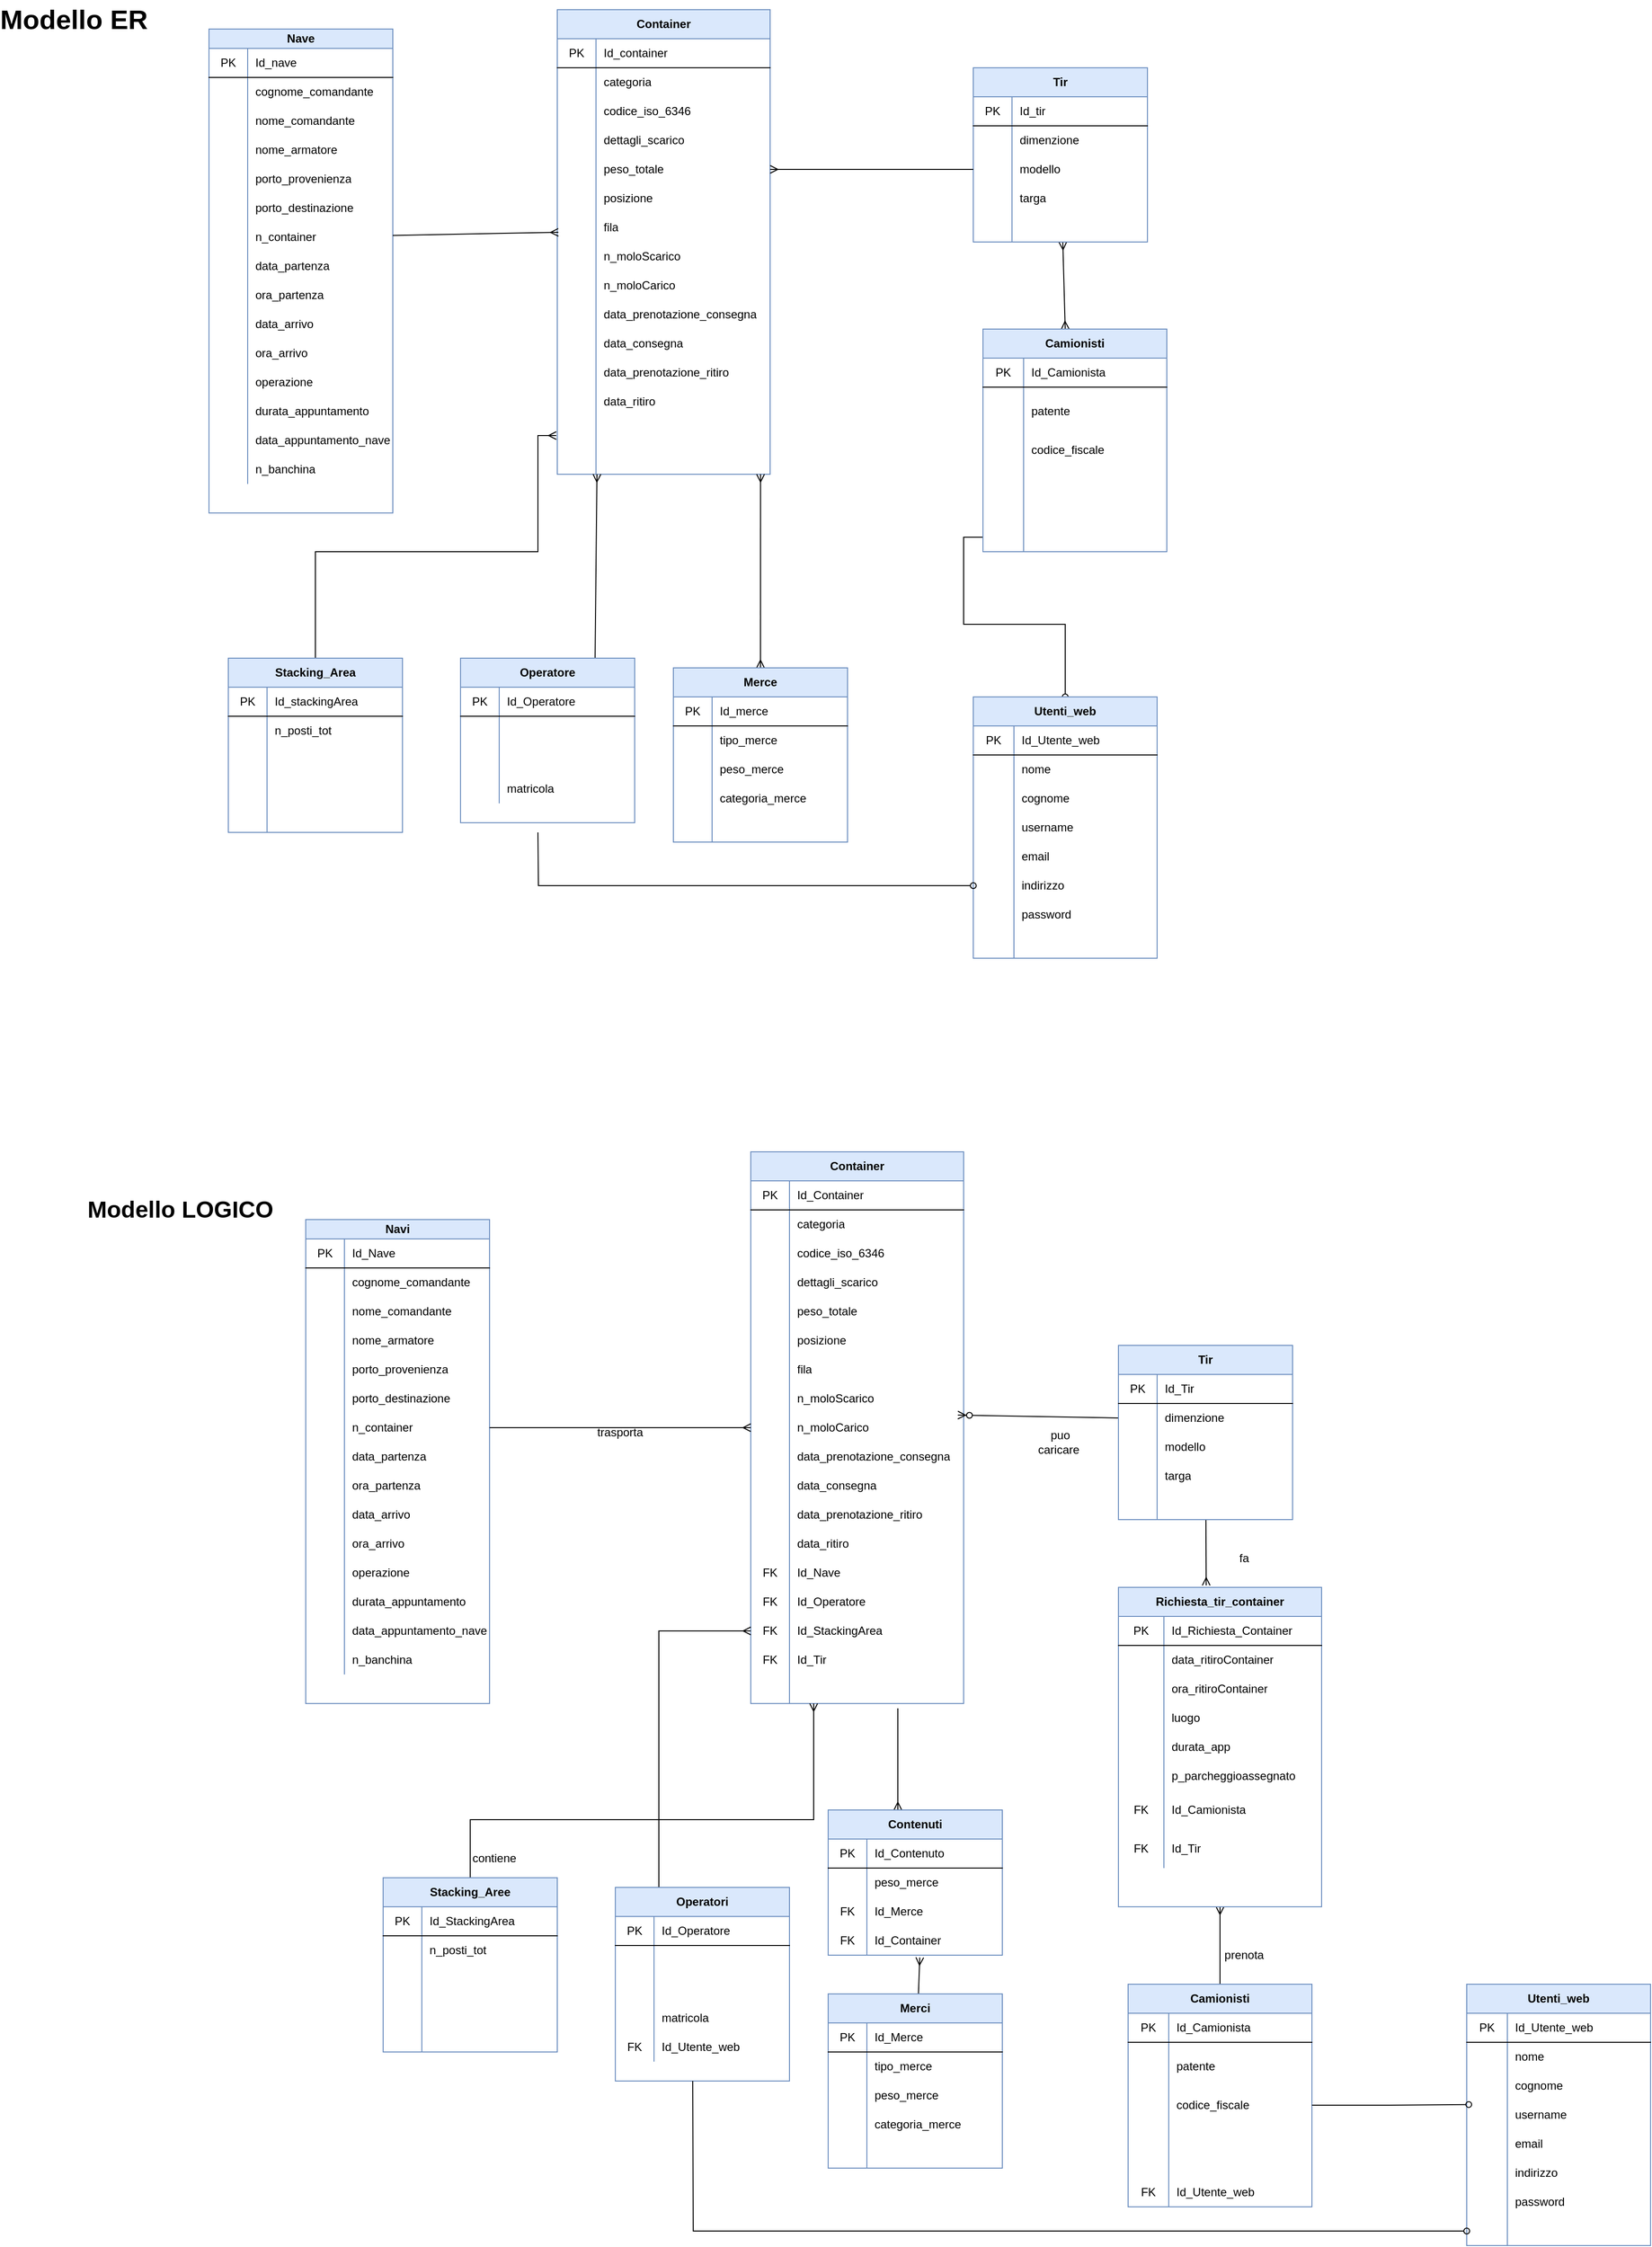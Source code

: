 <mxfile version="14.7.0" type="github">
  <diagram id="C5RBs43oDa-KdzZeNtuy" name="Page-1">
    <mxGraphModel dx="4915" dy="4266" grid="1" gridSize="10" guides="1" tooltips="1" connect="1" arrows="1" fold="1" page="1" pageScale="1" pageWidth="827" pageHeight="1169" math="0" shadow="0">
      <root>
        <mxCell id="WIyWlLk6GJQsqaUBKTNV-0" />
        <mxCell id="WIyWlLk6GJQsqaUBKTNV-1" parent="WIyWlLk6GJQsqaUBKTNV-0" />
        <mxCell id="Wq18mz23MPEGw6SeNV3w-0" value="Navi" style="shape=table;html=1;whiteSpace=wrap;startSize=20;container=1;collapsible=0;childLayout=tableLayout;fixedRows=1;rowLines=0;fontStyle=1;align=center;fillColor=#dae8fc;strokeColor=#6c8ebf;" parent="WIyWlLk6GJQsqaUBKTNV-1" vertex="1">
          <mxGeometry x="-40" y="-330" width="190" height="500" as="geometry" />
        </mxCell>
        <mxCell id="Wq18mz23MPEGw6SeNV3w-1" value="" style="shape=partialRectangle;html=1;whiteSpace=wrap;collapsible=0;dropTarget=0;pointerEvents=0;fillColor=none;top=0;left=0;bottom=1;right=0;points=[[0,0.5],[1,0.5]];portConstraint=eastwest;" parent="Wq18mz23MPEGw6SeNV3w-0" vertex="1">
          <mxGeometry y="20" width="190" height="30" as="geometry" />
        </mxCell>
        <mxCell id="Wq18mz23MPEGw6SeNV3w-2" value="PK" style="shape=partialRectangle;html=1;whiteSpace=wrap;connectable=0;fillColor=none;top=0;left=0;bottom=0;right=0;overflow=hidden;" parent="Wq18mz23MPEGw6SeNV3w-1" vertex="1">
          <mxGeometry width="40" height="30" as="geometry" />
        </mxCell>
        <mxCell id="Wq18mz23MPEGw6SeNV3w-3" value="Id_Nave" style="shape=partialRectangle;html=1;whiteSpace=wrap;connectable=0;fillColor=none;top=0;left=0;bottom=0;right=0;align=left;spacingLeft=6;overflow=hidden;" parent="Wq18mz23MPEGw6SeNV3w-1" vertex="1">
          <mxGeometry x="40" width="150" height="30" as="geometry" />
        </mxCell>
        <mxCell id="Wq18mz23MPEGw6SeNV3w-4" value="" style="shape=partialRectangle;html=1;whiteSpace=wrap;collapsible=0;dropTarget=0;pointerEvents=0;fillColor=none;top=0;left=0;bottom=0;right=0;points=[[0,0.5],[1,0.5]];portConstraint=eastwest;" parent="Wq18mz23MPEGw6SeNV3w-0" vertex="1">
          <mxGeometry y="50" width="190" height="30" as="geometry" />
        </mxCell>
        <mxCell id="Wq18mz23MPEGw6SeNV3w-5" value="" style="shape=partialRectangle;html=1;whiteSpace=wrap;connectable=0;fillColor=none;top=0;left=0;bottom=0;right=0;overflow=hidden;" parent="Wq18mz23MPEGw6SeNV3w-4" vertex="1">
          <mxGeometry width="40" height="30" as="geometry" />
        </mxCell>
        <mxCell id="Wq18mz23MPEGw6SeNV3w-6" value="cognome_comandante" style="shape=partialRectangle;html=1;whiteSpace=wrap;connectable=0;fillColor=none;top=0;left=0;bottom=0;right=0;align=left;spacingLeft=6;overflow=hidden;" parent="Wq18mz23MPEGw6SeNV3w-4" vertex="1">
          <mxGeometry x="40" width="150" height="30" as="geometry" />
        </mxCell>
        <mxCell id="b6M-dJKYadeL4DBE-8os-0" value="" style="shape=partialRectangle;html=1;whiteSpace=wrap;collapsible=0;dropTarget=0;pointerEvents=0;fillColor=none;top=0;left=0;bottom=0;right=0;points=[[0,0.5],[1,0.5]];portConstraint=eastwest;" parent="Wq18mz23MPEGw6SeNV3w-0" vertex="1">
          <mxGeometry y="80" width="190" height="30" as="geometry" />
        </mxCell>
        <mxCell id="b6M-dJKYadeL4DBE-8os-1" value="" style="shape=partialRectangle;html=1;whiteSpace=wrap;connectable=0;fillColor=none;top=0;left=0;bottom=0;right=0;overflow=hidden;" parent="b6M-dJKYadeL4DBE-8os-0" vertex="1">
          <mxGeometry width="40" height="30" as="geometry" />
        </mxCell>
        <mxCell id="b6M-dJKYadeL4DBE-8os-2" value="nome_comandante" style="shape=partialRectangle;html=1;whiteSpace=wrap;connectable=0;fillColor=none;top=0;left=0;bottom=0;right=0;align=left;spacingLeft=6;overflow=hidden;" parent="b6M-dJKYadeL4DBE-8os-0" vertex="1">
          <mxGeometry x="40" width="150" height="30" as="geometry" />
        </mxCell>
        <mxCell id="Wq18mz23MPEGw6SeNV3w-7" value="" style="shape=partialRectangle;html=1;whiteSpace=wrap;collapsible=0;dropTarget=0;pointerEvents=0;fillColor=none;top=0;left=0;bottom=0;right=0;points=[[0,0.5],[1,0.5]];portConstraint=eastwest;" parent="Wq18mz23MPEGw6SeNV3w-0" vertex="1">
          <mxGeometry y="110" width="190" height="30" as="geometry" />
        </mxCell>
        <mxCell id="Wq18mz23MPEGw6SeNV3w-8" value="" style="shape=partialRectangle;html=1;whiteSpace=wrap;connectable=0;fillColor=none;top=0;left=0;bottom=0;right=0;overflow=hidden;" parent="Wq18mz23MPEGw6SeNV3w-7" vertex="1">
          <mxGeometry width="40" height="30" as="geometry" />
        </mxCell>
        <mxCell id="Wq18mz23MPEGw6SeNV3w-9" value="nome_armatore" style="shape=partialRectangle;html=1;whiteSpace=wrap;connectable=0;fillColor=none;top=0;left=0;bottom=0;right=0;align=left;spacingLeft=6;overflow=hidden;" parent="Wq18mz23MPEGw6SeNV3w-7" vertex="1">
          <mxGeometry x="40" width="150" height="30" as="geometry" />
        </mxCell>
        <mxCell id="Wq18mz23MPEGw6SeNV3w-10" value="" style="shape=partialRectangle;html=1;whiteSpace=wrap;collapsible=0;dropTarget=0;pointerEvents=0;fillColor=none;top=0;left=0;bottom=0;right=0;points=[[0,0.5],[1,0.5]];portConstraint=eastwest;" parent="Wq18mz23MPEGw6SeNV3w-0" vertex="1">
          <mxGeometry y="140" width="190" height="30" as="geometry" />
        </mxCell>
        <mxCell id="Wq18mz23MPEGw6SeNV3w-11" value="" style="shape=partialRectangle;html=1;whiteSpace=wrap;connectable=0;fillColor=none;top=0;left=0;bottom=0;right=0;overflow=hidden;" parent="Wq18mz23MPEGw6SeNV3w-10" vertex="1">
          <mxGeometry width="40" height="30" as="geometry" />
        </mxCell>
        <mxCell id="Wq18mz23MPEGw6SeNV3w-12" value="porto_provenienza" style="shape=partialRectangle;html=1;whiteSpace=wrap;connectable=0;fillColor=none;top=0;left=0;bottom=0;right=0;align=left;spacingLeft=6;overflow=hidden;" parent="Wq18mz23MPEGw6SeNV3w-10" vertex="1">
          <mxGeometry x="40" width="150" height="30" as="geometry" />
        </mxCell>
        <mxCell id="2Kmw_vBwmTZmU1fa1A0G-0" value="" style="shape=partialRectangle;html=1;whiteSpace=wrap;collapsible=0;dropTarget=0;pointerEvents=0;fillColor=none;top=0;left=0;bottom=0;right=0;points=[[0,0.5],[1,0.5]];portConstraint=eastwest;" parent="Wq18mz23MPEGw6SeNV3w-0" vertex="1">
          <mxGeometry y="170" width="190" height="30" as="geometry" />
        </mxCell>
        <mxCell id="2Kmw_vBwmTZmU1fa1A0G-1" value="" style="shape=partialRectangle;html=1;whiteSpace=wrap;connectable=0;fillColor=none;top=0;left=0;bottom=0;right=0;overflow=hidden;" parent="2Kmw_vBwmTZmU1fa1A0G-0" vertex="1">
          <mxGeometry width="40" height="30" as="geometry" />
        </mxCell>
        <mxCell id="2Kmw_vBwmTZmU1fa1A0G-2" value="porto_destinazione" style="shape=partialRectangle;html=1;whiteSpace=wrap;connectable=0;fillColor=none;top=0;left=0;bottom=0;right=0;align=left;spacingLeft=6;overflow=hidden;" parent="2Kmw_vBwmTZmU1fa1A0G-0" vertex="1">
          <mxGeometry x="40" width="150" height="30" as="geometry" />
        </mxCell>
        <mxCell id="Wq18mz23MPEGw6SeNV3w-13" value="" style="shape=partialRectangle;html=1;whiteSpace=wrap;collapsible=0;dropTarget=0;pointerEvents=0;fillColor=none;top=0;left=0;bottom=0;right=0;points=[[0,0.5],[1,0.5]];portConstraint=eastwest;" parent="Wq18mz23MPEGw6SeNV3w-0" vertex="1">
          <mxGeometry y="200" width="190" height="30" as="geometry" />
        </mxCell>
        <mxCell id="Wq18mz23MPEGw6SeNV3w-14" value="" style="shape=partialRectangle;html=1;whiteSpace=wrap;connectable=0;fillColor=none;top=0;left=0;bottom=0;right=0;overflow=hidden;" parent="Wq18mz23MPEGw6SeNV3w-13" vertex="1">
          <mxGeometry width="40" height="30" as="geometry" />
        </mxCell>
        <mxCell id="Wq18mz23MPEGw6SeNV3w-15" value="n_container" style="shape=partialRectangle;html=1;whiteSpace=wrap;connectable=0;fillColor=none;top=0;left=0;bottom=0;right=0;align=left;spacingLeft=6;overflow=hidden;" parent="Wq18mz23MPEGw6SeNV3w-13" vertex="1">
          <mxGeometry x="40" width="150" height="30" as="geometry" />
        </mxCell>
        <mxCell id="2Kmw_vBwmTZmU1fa1A0G-21" value="" style="shape=partialRectangle;html=1;whiteSpace=wrap;collapsible=0;dropTarget=0;pointerEvents=0;fillColor=none;top=0;left=0;bottom=0;right=0;points=[[0,0.5],[1,0.5]];portConstraint=eastwest;" parent="Wq18mz23MPEGw6SeNV3w-0" vertex="1">
          <mxGeometry y="230" width="190" height="30" as="geometry" />
        </mxCell>
        <mxCell id="2Kmw_vBwmTZmU1fa1A0G-22" value="" style="shape=partialRectangle;html=1;whiteSpace=wrap;connectable=0;fillColor=none;top=0;left=0;bottom=0;right=0;overflow=hidden;" parent="2Kmw_vBwmTZmU1fa1A0G-21" vertex="1">
          <mxGeometry width="40" height="30" as="geometry" />
        </mxCell>
        <mxCell id="2Kmw_vBwmTZmU1fa1A0G-23" value="data_partenza" style="shape=partialRectangle;html=1;whiteSpace=wrap;connectable=0;fillColor=none;top=0;left=0;bottom=0;right=0;align=left;spacingLeft=6;overflow=hidden;" parent="2Kmw_vBwmTZmU1fa1A0G-21" vertex="1">
          <mxGeometry x="40" width="150" height="30" as="geometry" />
        </mxCell>
        <mxCell id="b6M-dJKYadeL4DBE-8os-9" value="" style="shape=partialRectangle;html=1;whiteSpace=wrap;collapsible=0;dropTarget=0;pointerEvents=0;fillColor=none;top=0;left=0;bottom=0;right=0;points=[[0,0.5],[1,0.5]];portConstraint=eastwest;" parent="Wq18mz23MPEGw6SeNV3w-0" vertex="1">
          <mxGeometry y="260" width="190" height="30" as="geometry" />
        </mxCell>
        <mxCell id="b6M-dJKYadeL4DBE-8os-10" value="" style="shape=partialRectangle;html=1;whiteSpace=wrap;connectable=0;fillColor=none;top=0;left=0;bottom=0;right=0;overflow=hidden;" parent="b6M-dJKYadeL4DBE-8os-9" vertex="1">
          <mxGeometry width="40" height="30" as="geometry" />
        </mxCell>
        <mxCell id="b6M-dJKYadeL4DBE-8os-11" value="ora_partenza" style="shape=partialRectangle;html=1;whiteSpace=wrap;connectable=0;fillColor=none;top=0;left=0;bottom=0;right=0;align=left;spacingLeft=6;overflow=hidden;" parent="b6M-dJKYadeL4DBE-8os-9" vertex="1">
          <mxGeometry x="40" width="150" height="30" as="geometry" />
        </mxCell>
        <mxCell id="b6M-dJKYadeL4DBE-8os-3" value="" style="shape=partialRectangle;html=1;whiteSpace=wrap;collapsible=0;dropTarget=0;pointerEvents=0;fillColor=none;top=0;left=0;bottom=0;right=0;points=[[0,0.5],[1,0.5]];portConstraint=eastwest;" parent="Wq18mz23MPEGw6SeNV3w-0" vertex="1">
          <mxGeometry y="290" width="190" height="30" as="geometry" />
        </mxCell>
        <mxCell id="b6M-dJKYadeL4DBE-8os-4" value="" style="shape=partialRectangle;html=1;whiteSpace=wrap;connectable=0;fillColor=none;top=0;left=0;bottom=0;right=0;overflow=hidden;" parent="b6M-dJKYadeL4DBE-8os-3" vertex="1">
          <mxGeometry width="40" height="30" as="geometry" />
        </mxCell>
        <mxCell id="b6M-dJKYadeL4DBE-8os-5" value="data_arrivo" style="shape=partialRectangle;html=1;whiteSpace=wrap;connectable=0;fillColor=none;top=0;left=0;bottom=0;right=0;align=left;spacingLeft=6;overflow=hidden;" parent="b6M-dJKYadeL4DBE-8os-3" vertex="1">
          <mxGeometry x="40" width="150" height="30" as="geometry" />
        </mxCell>
        <mxCell id="b6M-dJKYadeL4DBE-8os-6" value="" style="shape=partialRectangle;html=1;whiteSpace=wrap;collapsible=0;dropTarget=0;pointerEvents=0;fillColor=none;top=0;left=0;bottom=0;right=0;points=[[0,0.5],[1,0.5]];portConstraint=eastwest;" parent="Wq18mz23MPEGw6SeNV3w-0" vertex="1">
          <mxGeometry y="320" width="190" height="30" as="geometry" />
        </mxCell>
        <mxCell id="b6M-dJKYadeL4DBE-8os-7" value="" style="shape=partialRectangle;html=1;whiteSpace=wrap;connectable=0;fillColor=none;top=0;left=0;bottom=0;right=0;overflow=hidden;" parent="b6M-dJKYadeL4DBE-8os-6" vertex="1">
          <mxGeometry width="40" height="30" as="geometry" />
        </mxCell>
        <mxCell id="b6M-dJKYadeL4DBE-8os-8" value="ora_arrivo" style="shape=partialRectangle;html=1;whiteSpace=wrap;connectable=0;fillColor=none;top=0;left=0;bottom=0;right=0;align=left;spacingLeft=6;overflow=hidden;" parent="b6M-dJKYadeL4DBE-8os-6" vertex="1">
          <mxGeometry x="40" width="150" height="30" as="geometry" />
        </mxCell>
        <mxCell id="b6M-dJKYadeL4DBE-8os-12" value="" style="shape=partialRectangle;html=1;whiteSpace=wrap;collapsible=0;dropTarget=0;pointerEvents=0;fillColor=none;top=0;left=0;bottom=0;right=0;points=[[0,0.5],[1,0.5]];portConstraint=eastwest;" parent="Wq18mz23MPEGw6SeNV3w-0" vertex="1">
          <mxGeometry y="350" width="190" height="30" as="geometry" />
        </mxCell>
        <mxCell id="b6M-dJKYadeL4DBE-8os-13" value="" style="shape=partialRectangle;html=1;whiteSpace=wrap;connectable=0;fillColor=none;top=0;left=0;bottom=0;right=0;overflow=hidden;" parent="b6M-dJKYadeL4DBE-8os-12" vertex="1">
          <mxGeometry width="40" height="30" as="geometry" />
        </mxCell>
        <mxCell id="b6M-dJKYadeL4DBE-8os-14" value="operazione" style="shape=partialRectangle;html=1;whiteSpace=wrap;connectable=0;fillColor=none;top=0;left=0;bottom=0;right=0;align=left;spacingLeft=6;overflow=hidden;" parent="b6M-dJKYadeL4DBE-8os-12" vertex="1">
          <mxGeometry x="40" width="150" height="30" as="geometry" />
        </mxCell>
        <mxCell id="ZkVZF5tsIwy4Ud--koZx-3" value="" style="shape=partialRectangle;html=1;whiteSpace=wrap;collapsible=0;dropTarget=0;pointerEvents=0;fillColor=none;top=0;left=0;bottom=0;right=0;points=[[0,0.5],[1,0.5]];portConstraint=eastwest;" parent="Wq18mz23MPEGw6SeNV3w-0" vertex="1">
          <mxGeometry y="380" width="190" height="30" as="geometry" />
        </mxCell>
        <mxCell id="ZkVZF5tsIwy4Ud--koZx-4" value="" style="shape=partialRectangle;html=1;whiteSpace=wrap;connectable=0;fillColor=none;top=0;left=0;bottom=0;right=0;overflow=hidden;" parent="ZkVZF5tsIwy4Ud--koZx-3" vertex="1">
          <mxGeometry width="40" height="30" as="geometry" />
        </mxCell>
        <mxCell id="ZkVZF5tsIwy4Ud--koZx-5" value="durata_appuntamento" style="shape=partialRectangle;html=1;whiteSpace=wrap;connectable=0;fillColor=none;top=0;left=0;bottom=0;right=0;align=left;spacingLeft=6;overflow=hidden;" parent="ZkVZF5tsIwy4Ud--koZx-3" vertex="1">
          <mxGeometry x="40" width="150" height="30" as="geometry" />
        </mxCell>
        <mxCell id="ZkVZF5tsIwy4Ud--koZx-6" value="" style="shape=partialRectangle;html=1;whiteSpace=wrap;collapsible=0;dropTarget=0;pointerEvents=0;fillColor=none;top=0;left=0;bottom=0;right=0;points=[[0,0.5],[1,0.5]];portConstraint=eastwest;" parent="Wq18mz23MPEGw6SeNV3w-0" vertex="1">
          <mxGeometry y="410" width="190" height="30" as="geometry" />
        </mxCell>
        <mxCell id="ZkVZF5tsIwy4Ud--koZx-7" value="" style="shape=partialRectangle;html=1;whiteSpace=wrap;connectable=0;fillColor=none;top=0;left=0;bottom=0;right=0;overflow=hidden;" parent="ZkVZF5tsIwy4Ud--koZx-6" vertex="1">
          <mxGeometry width="40" height="30" as="geometry" />
        </mxCell>
        <mxCell id="ZkVZF5tsIwy4Ud--koZx-8" value="data_appuntamento_nave" style="shape=partialRectangle;html=1;whiteSpace=wrap;connectable=0;fillColor=none;top=0;left=0;bottom=0;right=0;align=left;spacingLeft=6;overflow=hidden;" parent="ZkVZF5tsIwy4Ud--koZx-6" vertex="1">
          <mxGeometry x="40" width="150" height="30" as="geometry" />
        </mxCell>
        <mxCell id="Wq18mz23MPEGw6SeNV3w-155" value="" style="shape=partialRectangle;html=1;whiteSpace=wrap;collapsible=0;dropTarget=0;pointerEvents=0;fillColor=none;top=0;left=0;bottom=0;right=0;points=[[0,0.5],[1,0.5]];portConstraint=eastwest;" parent="Wq18mz23MPEGw6SeNV3w-0" vertex="1">
          <mxGeometry y="440" width="190" height="30" as="geometry" />
        </mxCell>
        <mxCell id="Wq18mz23MPEGw6SeNV3w-156" value="" style="shape=partialRectangle;html=1;whiteSpace=wrap;connectable=0;fillColor=none;top=0;left=0;bottom=0;right=0;overflow=hidden;" parent="Wq18mz23MPEGw6SeNV3w-155" vertex="1">
          <mxGeometry width="40" height="30" as="geometry" />
        </mxCell>
        <mxCell id="Wq18mz23MPEGw6SeNV3w-157" value="n_banchina" style="shape=partialRectangle;html=1;whiteSpace=wrap;connectable=0;fillColor=none;top=0;left=0;bottom=0;right=0;align=left;spacingLeft=6;overflow=hidden;" parent="Wq18mz23MPEGw6SeNV3w-155" vertex="1">
          <mxGeometry x="40" width="150" height="30" as="geometry" />
        </mxCell>
        <mxCell id="b6M-dJKYadeL4DBE-8os-61" style="edgeStyle=none;rounded=0;orthogonalLoop=1;jettySize=auto;html=1;endArrow=ERmany;endFill=0;entryX=0.4;entryY=0;entryDx=0;entryDy=0;entryPerimeter=0;" parent="WIyWlLk6GJQsqaUBKTNV-1" target="b6M-dJKYadeL4DBE-8os-15" edge="1">
          <mxGeometry relative="1" as="geometry">
            <mxPoint x="572" y="175" as="sourcePoint" />
            <mxPoint x="572" y="270" as="targetPoint" />
          </mxGeometry>
        </mxCell>
        <mxCell id="Wq18mz23MPEGw6SeNV3w-32" value="Container" style="shape=table;html=1;whiteSpace=wrap;startSize=30;container=1;collapsible=0;childLayout=tableLayout;fixedRows=1;rowLines=0;fontStyle=1;align=center;fillColor=#dae8fc;strokeColor=#6c8ebf;" parent="WIyWlLk6GJQsqaUBKTNV-1" vertex="1">
          <mxGeometry x="420" y="-400" width="220" height="570" as="geometry" />
        </mxCell>
        <mxCell id="Wq18mz23MPEGw6SeNV3w-33" value="" style="shape=partialRectangle;html=1;whiteSpace=wrap;collapsible=0;dropTarget=0;pointerEvents=0;fillColor=none;top=0;left=0;bottom=1;right=0;points=[[0,0.5],[1,0.5]];portConstraint=eastwest;" parent="Wq18mz23MPEGw6SeNV3w-32" vertex="1">
          <mxGeometry y="30" width="220" height="30" as="geometry" />
        </mxCell>
        <mxCell id="Wq18mz23MPEGw6SeNV3w-34" value="PK" style="shape=partialRectangle;html=1;whiteSpace=wrap;connectable=0;fillColor=none;top=0;left=0;bottom=0;right=0;overflow=hidden;" parent="Wq18mz23MPEGw6SeNV3w-33" vertex="1">
          <mxGeometry width="40" height="30" as="geometry" />
        </mxCell>
        <mxCell id="Wq18mz23MPEGw6SeNV3w-35" value="Id_Container" style="shape=partialRectangle;html=1;whiteSpace=wrap;connectable=0;fillColor=none;top=0;left=0;bottom=0;right=0;align=left;spacingLeft=6;overflow=hidden;" parent="Wq18mz23MPEGw6SeNV3w-33" vertex="1">
          <mxGeometry x="40" width="180" height="30" as="geometry" />
        </mxCell>
        <mxCell id="Wq18mz23MPEGw6SeNV3w-36" value="" style="shape=partialRectangle;html=1;whiteSpace=wrap;collapsible=0;dropTarget=0;pointerEvents=0;fillColor=none;top=0;left=0;bottom=0;right=0;points=[[0,0.5],[1,0.5]];portConstraint=eastwest;" parent="Wq18mz23MPEGw6SeNV3w-32" vertex="1">
          <mxGeometry y="60" width="220" height="30" as="geometry" />
        </mxCell>
        <mxCell id="Wq18mz23MPEGw6SeNV3w-37" value="" style="shape=partialRectangle;html=1;whiteSpace=wrap;connectable=0;fillColor=none;top=0;left=0;bottom=0;right=0;overflow=hidden;" parent="Wq18mz23MPEGw6SeNV3w-36" vertex="1">
          <mxGeometry width="40" height="30" as="geometry" />
        </mxCell>
        <mxCell id="Wq18mz23MPEGw6SeNV3w-38" value="categoria" style="shape=partialRectangle;html=1;whiteSpace=wrap;connectable=0;fillColor=none;top=0;left=0;bottom=0;right=0;align=left;spacingLeft=6;overflow=hidden;" parent="Wq18mz23MPEGw6SeNV3w-36" vertex="1">
          <mxGeometry x="40" width="180" height="30" as="geometry" />
        </mxCell>
        <mxCell id="Wq18mz23MPEGw6SeNV3w-39" value="" style="shape=partialRectangle;html=1;whiteSpace=wrap;collapsible=0;dropTarget=0;pointerEvents=0;fillColor=none;top=0;left=0;bottom=0;right=0;points=[[0,0.5],[1,0.5]];portConstraint=eastwest;" parent="Wq18mz23MPEGw6SeNV3w-32" vertex="1">
          <mxGeometry y="90" width="220" height="30" as="geometry" />
        </mxCell>
        <mxCell id="Wq18mz23MPEGw6SeNV3w-40" value="" style="shape=partialRectangle;html=1;whiteSpace=wrap;connectable=0;fillColor=none;top=0;left=0;bottom=0;right=0;overflow=hidden;" parent="Wq18mz23MPEGw6SeNV3w-39" vertex="1">
          <mxGeometry width="40" height="30" as="geometry" />
        </mxCell>
        <mxCell id="Wq18mz23MPEGw6SeNV3w-41" value="codice_iso_6346" style="shape=partialRectangle;html=1;whiteSpace=wrap;connectable=0;fillColor=none;top=0;left=0;bottom=0;right=0;align=left;spacingLeft=6;overflow=hidden;" parent="Wq18mz23MPEGw6SeNV3w-39" vertex="1">
          <mxGeometry x="40" width="180" height="30" as="geometry" />
        </mxCell>
        <mxCell id="Wq18mz23MPEGw6SeNV3w-42" value="" style="shape=partialRectangle;html=1;whiteSpace=wrap;collapsible=0;dropTarget=0;pointerEvents=0;fillColor=none;top=0;left=0;bottom=0;right=0;points=[[0,0.5],[1,0.5]];portConstraint=eastwest;" parent="Wq18mz23MPEGw6SeNV3w-32" vertex="1">
          <mxGeometry y="120" width="220" height="30" as="geometry" />
        </mxCell>
        <mxCell id="Wq18mz23MPEGw6SeNV3w-43" value="" style="shape=partialRectangle;html=1;whiteSpace=wrap;connectable=0;fillColor=none;top=0;left=0;bottom=0;right=0;overflow=hidden;" parent="Wq18mz23MPEGw6SeNV3w-42" vertex="1">
          <mxGeometry width="40" height="30" as="geometry" />
        </mxCell>
        <mxCell id="Wq18mz23MPEGw6SeNV3w-44" value="dettagli_scarico" style="shape=partialRectangle;html=1;whiteSpace=wrap;connectable=0;fillColor=none;top=0;left=0;bottom=0;right=0;align=left;spacingLeft=6;overflow=hidden;" parent="Wq18mz23MPEGw6SeNV3w-42" vertex="1">
          <mxGeometry x="40" width="180" height="30" as="geometry" />
        </mxCell>
        <mxCell id="Wq18mz23MPEGw6SeNV3w-45" value="" style="shape=partialRectangle;html=1;whiteSpace=wrap;collapsible=0;dropTarget=0;pointerEvents=0;fillColor=none;top=0;left=0;bottom=0;right=0;points=[[0,0.5],[1,0.5]];portConstraint=eastwest;" parent="Wq18mz23MPEGw6SeNV3w-32" vertex="1">
          <mxGeometry y="150" width="220" height="30" as="geometry" />
        </mxCell>
        <mxCell id="Wq18mz23MPEGw6SeNV3w-46" value="" style="shape=partialRectangle;html=1;whiteSpace=wrap;connectable=0;fillColor=none;top=0;left=0;bottom=0;right=0;overflow=hidden;" parent="Wq18mz23MPEGw6SeNV3w-45" vertex="1">
          <mxGeometry width="40" height="30" as="geometry" />
        </mxCell>
        <mxCell id="Wq18mz23MPEGw6SeNV3w-47" value="peso_totale" style="shape=partialRectangle;html=1;whiteSpace=wrap;connectable=0;fillColor=none;top=0;left=0;bottom=0;right=0;align=left;spacingLeft=6;overflow=hidden;" parent="Wq18mz23MPEGw6SeNV3w-45" vertex="1">
          <mxGeometry x="40" width="180" height="30" as="geometry" />
        </mxCell>
        <mxCell id="Wq18mz23MPEGw6SeNV3w-48" value="" style="shape=partialRectangle;html=1;whiteSpace=wrap;collapsible=0;dropTarget=0;pointerEvents=0;fillColor=none;top=0;left=0;bottom=0;right=0;points=[[0,0.5],[1,0.5]];portConstraint=eastwest;" parent="Wq18mz23MPEGw6SeNV3w-32" vertex="1">
          <mxGeometry y="180" width="220" height="30" as="geometry" />
        </mxCell>
        <mxCell id="Wq18mz23MPEGw6SeNV3w-49" value="" style="shape=partialRectangle;html=1;whiteSpace=wrap;connectable=0;fillColor=none;top=0;left=0;bottom=0;right=0;overflow=hidden;" parent="Wq18mz23MPEGw6SeNV3w-48" vertex="1">
          <mxGeometry width="40" height="30" as="geometry" />
        </mxCell>
        <mxCell id="Wq18mz23MPEGw6SeNV3w-50" value="posizione" style="shape=partialRectangle;html=1;whiteSpace=wrap;connectable=0;fillColor=none;top=0;left=0;bottom=0;right=0;align=left;spacingLeft=6;overflow=hidden;" parent="Wq18mz23MPEGw6SeNV3w-48" vertex="1">
          <mxGeometry x="40" width="180" height="30" as="geometry" />
        </mxCell>
        <mxCell id="ZkVZF5tsIwy4Ud--koZx-22" value="" style="shape=partialRectangle;html=1;whiteSpace=wrap;collapsible=0;dropTarget=0;pointerEvents=0;fillColor=none;top=0;left=0;bottom=0;right=0;points=[[0,0.5],[1,0.5]];portConstraint=eastwest;" parent="Wq18mz23MPEGw6SeNV3w-32" vertex="1">
          <mxGeometry y="210" width="220" height="30" as="geometry" />
        </mxCell>
        <mxCell id="ZkVZF5tsIwy4Ud--koZx-23" value="" style="shape=partialRectangle;html=1;whiteSpace=wrap;connectable=0;fillColor=none;top=0;left=0;bottom=0;right=0;overflow=hidden;" parent="ZkVZF5tsIwy4Ud--koZx-22" vertex="1">
          <mxGeometry width="40" height="30" as="geometry" />
        </mxCell>
        <mxCell id="ZkVZF5tsIwy4Ud--koZx-24" value="fila" style="shape=partialRectangle;html=1;whiteSpace=wrap;connectable=0;fillColor=none;top=0;left=0;bottom=0;right=0;align=left;spacingLeft=6;overflow=hidden;" parent="ZkVZF5tsIwy4Ud--koZx-22" vertex="1">
          <mxGeometry x="40" width="180" height="30" as="geometry" />
        </mxCell>
        <mxCell id="2Kmw_vBwmTZmU1fa1A0G-3" value="" style="shape=partialRectangle;html=1;whiteSpace=wrap;collapsible=0;dropTarget=0;pointerEvents=0;fillColor=none;top=0;left=0;bottom=0;right=0;points=[[0,0.5],[1,0.5]];portConstraint=eastwest;" parent="Wq18mz23MPEGw6SeNV3w-32" vertex="1">
          <mxGeometry y="240" width="220" height="30" as="geometry" />
        </mxCell>
        <mxCell id="2Kmw_vBwmTZmU1fa1A0G-4" value="" style="shape=partialRectangle;html=1;whiteSpace=wrap;connectable=0;fillColor=none;top=0;left=0;bottom=0;right=0;overflow=hidden;" parent="2Kmw_vBwmTZmU1fa1A0G-3" vertex="1">
          <mxGeometry width="40" height="30" as="geometry" />
        </mxCell>
        <mxCell id="2Kmw_vBwmTZmU1fa1A0G-5" value="n_moloScarico" style="shape=partialRectangle;html=1;whiteSpace=wrap;connectable=0;fillColor=none;top=0;left=0;bottom=0;right=0;align=left;spacingLeft=6;overflow=hidden;" parent="2Kmw_vBwmTZmU1fa1A0G-3" vertex="1">
          <mxGeometry x="40" width="180" height="30" as="geometry" />
        </mxCell>
        <mxCell id="tBS7VfUSeo1zEQWRCGZT-6" value="" style="shape=partialRectangle;html=1;whiteSpace=wrap;collapsible=0;dropTarget=0;pointerEvents=0;fillColor=none;top=0;left=0;bottom=0;right=0;points=[[0,0.5],[1,0.5]];portConstraint=eastwest;" parent="Wq18mz23MPEGw6SeNV3w-32" vertex="1">
          <mxGeometry y="270" width="220" height="30" as="geometry" />
        </mxCell>
        <mxCell id="tBS7VfUSeo1zEQWRCGZT-7" value="" style="shape=partialRectangle;html=1;whiteSpace=wrap;connectable=0;fillColor=none;top=0;left=0;bottom=0;right=0;overflow=hidden;" parent="tBS7VfUSeo1zEQWRCGZT-6" vertex="1">
          <mxGeometry width="40" height="30" as="geometry" />
        </mxCell>
        <mxCell id="tBS7VfUSeo1zEQWRCGZT-8" value="n_moloCarico" style="shape=partialRectangle;html=1;whiteSpace=wrap;connectable=0;fillColor=none;top=0;left=0;bottom=0;right=0;align=left;spacingLeft=6;overflow=hidden;" parent="tBS7VfUSeo1zEQWRCGZT-6" vertex="1">
          <mxGeometry x="40" width="180" height="30" as="geometry" />
        </mxCell>
        <mxCell id="b6M-dJKYadeL4DBE-8os-39" value="" style="shape=partialRectangle;html=1;whiteSpace=wrap;collapsible=0;dropTarget=0;pointerEvents=0;fillColor=none;top=0;left=0;bottom=0;right=0;points=[[0,0.5],[1,0.5]];portConstraint=eastwest;" parent="Wq18mz23MPEGw6SeNV3w-32" vertex="1">
          <mxGeometry y="300" width="220" height="30" as="geometry" />
        </mxCell>
        <mxCell id="b6M-dJKYadeL4DBE-8os-40" value="" style="shape=partialRectangle;html=1;whiteSpace=wrap;connectable=0;fillColor=none;top=0;left=0;bottom=0;right=0;overflow=hidden;" parent="b6M-dJKYadeL4DBE-8os-39" vertex="1">
          <mxGeometry width="40" height="30" as="geometry" />
        </mxCell>
        <mxCell id="b6M-dJKYadeL4DBE-8os-41" value="data_prenotazione_consegna" style="shape=partialRectangle;html=1;whiteSpace=wrap;connectable=0;fillColor=none;top=0;left=0;bottom=0;right=0;align=left;spacingLeft=6;overflow=hidden;" parent="b6M-dJKYadeL4DBE-8os-39" vertex="1">
          <mxGeometry x="40" width="180" height="30" as="geometry" />
        </mxCell>
        <mxCell id="b6M-dJKYadeL4DBE-8os-42" value="" style="shape=partialRectangle;html=1;whiteSpace=wrap;collapsible=0;dropTarget=0;pointerEvents=0;fillColor=none;top=0;left=0;bottom=0;right=0;points=[[0,0.5],[1,0.5]];portConstraint=eastwest;" parent="Wq18mz23MPEGw6SeNV3w-32" vertex="1">
          <mxGeometry y="330" width="220" height="30" as="geometry" />
        </mxCell>
        <mxCell id="b6M-dJKYadeL4DBE-8os-43" value="" style="shape=partialRectangle;html=1;whiteSpace=wrap;connectable=0;fillColor=none;top=0;left=0;bottom=0;right=0;overflow=hidden;" parent="b6M-dJKYadeL4DBE-8os-42" vertex="1">
          <mxGeometry width="40" height="30" as="geometry" />
        </mxCell>
        <mxCell id="b6M-dJKYadeL4DBE-8os-44" value="data_consegna" style="shape=partialRectangle;html=1;whiteSpace=wrap;connectable=0;fillColor=none;top=0;left=0;bottom=0;right=0;align=left;spacingLeft=6;overflow=hidden;" parent="b6M-dJKYadeL4DBE-8os-42" vertex="1">
          <mxGeometry x="40" width="180" height="30" as="geometry" />
        </mxCell>
        <mxCell id="b6M-dJKYadeL4DBE-8os-45" value="" style="shape=partialRectangle;html=1;whiteSpace=wrap;collapsible=0;dropTarget=0;pointerEvents=0;fillColor=none;top=0;left=0;bottom=0;right=0;points=[[0,0.5],[1,0.5]];portConstraint=eastwest;" parent="Wq18mz23MPEGw6SeNV3w-32" vertex="1">
          <mxGeometry y="360" width="220" height="30" as="geometry" />
        </mxCell>
        <mxCell id="b6M-dJKYadeL4DBE-8os-46" value="" style="shape=partialRectangle;html=1;whiteSpace=wrap;connectable=0;fillColor=none;top=0;left=0;bottom=0;right=0;overflow=hidden;" parent="b6M-dJKYadeL4DBE-8os-45" vertex="1">
          <mxGeometry width="40" height="30" as="geometry" />
        </mxCell>
        <mxCell id="b6M-dJKYadeL4DBE-8os-47" value="data_prenotazione_ritiro" style="shape=partialRectangle;html=1;whiteSpace=wrap;connectable=0;fillColor=none;top=0;left=0;bottom=0;right=0;align=left;spacingLeft=6;overflow=hidden;" parent="b6M-dJKYadeL4DBE-8os-45" vertex="1">
          <mxGeometry x="40" width="180" height="30" as="geometry" />
        </mxCell>
        <mxCell id="b6M-dJKYadeL4DBE-8os-48" value="" style="shape=partialRectangle;html=1;whiteSpace=wrap;collapsible=0;dropTarget=0;pointerEvents=0;fillColor=none;top=0;left=0;bottom=0;right=0;points=[[0,0.5],[1,0.5]];portConstraint=eastwest;" parent="Wq18mz23MPEGw6SeNV3w-32" vertex="1">
          <mxGeometry y="390" width="220" height="30" as="geometry" />
        </mxCell>
        <mxCell id="b6M-dJKYadeL4DBE-8os-49" value="" style="shape=partialRectangle;html=1;whiteSpace=wrap;connectable=0;fillColor=none;top=0;left=0;bottom=0;right=0;overflow=hidden;" parent="b6M-dJKYadeL4DBE-8os-48" vertex="1">
          <mxGeometry width="40" height="30" as="geometry" />
        </mxCell>
        <mxCell id="b6M-dJKYadeL4DBE-8os-50" value="data_ritiro" style="shape=partialRectangle;html=1;whiteSpace=wrap;connectable=0;fillColor=none;top=0;left=0;bottom=0;right=0;align=left;spacingLeft=6;overflow=hidden;" parent="b6M-dJKYadeL4DBE-8os-48" vertex="1">
          <mxGeometry x="40" width="180" height="30" as="geometry" />
        </mxCell>
        <mxCell id="Wq18mz23MPEGw6SeNV3w-158" value="" style="shape=partialRectangle;html=1;whiteSpace=wrap;collapsible=0;dropTarget=0;pointerEvents=0;fillColor=none;top=0;left=0;bottom=0;right=0;points=[[0,0.5],[1,0.5]];portConstraint=eastwest;" parent="Wq18mz23MPEGw6SeNV3w-32" vertex="1">
          <mxGeometry y="420" width="220" height="30" as="geometry" />
        </mxCell>
        <mxCell id="Wq18mz23MPEGw6SeNV3w-159" value="FK" style="shape=partialRectangle;html=1;whiteSpace=wrap;connectable=0;fillColor=none;top=0;left=0;bottom=0;right=0;overflow=hidden;" parent="Wq18mz23MPEGw6SeNV3w-158" vertex="1">
          <mxGeometry width="40" height="30" as="geometry" />
        </mxCell>
        <mxCell id="Wq18mz23MPEGw6SeNV3w-160" value="Id_Nave" style="shape=partialRectangle;html=1;whiteSpace=wrap;connectable=0;fillColor=none;top=0;left=0;bottom=0;right=0;align=left;spacingLeft=6;overflow=hidden;" parent="Wq18mz23MPEGw6SeNV3w-158" vertex="1">
          <mxGeometry x="40" width="180" height="30" as="geometry" />
        </mxCell>
        <mxCell id="ZkVZF5tsIwy4Ud--koZx-9" value="" style="shape=partialRectangle;html=1;whiteSpace=wrap;collapsible=0;dropTarget=0;pointerEvents=0;fillColor=none;top=0;left=0;bottom=0;right=0;points=[[0,0.5],[1,0.5]];portConstraint=eastwest;" parent="Wq18mz23MPEGw6SeNV3w-32" vertex="1">
          <mxGeometry y="450" width="220" height="30" as="geometry" />
        </mxCell>
        <mxCell id="ZkVZF5tsIwy4Ud--koZx-10" value="FK" style="shape=partialRectangle;html=1;whiteSpace=wrap;connectable=0;fillColor=none;top=0;left=0;bottom=0;right=0;overflow=hidden;" parent="ZkVZF5tsIwy4Ud--koZx-9" vertex="1">
          <mxGeometry width="40" height="30" as="geometry" />
        </mxCell>
        <mxCell id="ZkVZF5tsIwy4Ud--koZx-11" value="Id_Operatore" style="shape=partialRectangle;html=1;whiteSpace=wrap;connectable=0;fillColor=none;top=0;left=0;bottom=0;right=0;align=left;spacingLeft=6;overflow=hidden;" parent="ZkVZF5tsIwy4Ud--koZx-9" vertex="1">
          <mxGeometry x="40" width="180" height="30" as="geometry" />
        </mxCell>
        <mxCell id="ZkVZF5tsIwy4Ud--koZx-16" value="" style="shape=partialRectangle;html=1;whiteSpace=wrap;collapsible=0;dropTarget=0;pointerEvents=0;fillColor=none;top=0;left=0;bottom=0;right=0;points=[[0,0.5],[1,0.5]];portConstraint=eastwest;" parent="Wq18mz23MPEGw6SeNV3w-32" vertex="1">
          <mxGeometry y="480" width="220" height="30" as="geometry" />
        </mxCell>
        <mxCell id="ZkVZF5tsIwy4Ud--koZx-17" value="FK" style="shape=partialRectangle;html=1;whiteSpace=wrap;connectable=0;fillColor=none;top=0;left=0;bottom=0;right=0;overflow=hidden;" parent="ZkVZF5tsIwy4Ud--koZx-16" vertex="1">
          <mxGeometry width="40" height="30" as="geometry" />
        </mxCell>
        <mxCell id="ZkVZF5tsIwy4Ud--koZx-18" value="Id_StackingArea" style="shape=partialRectangle;html=1;whiteSpace=wrap;connectable=0;fillColor=none;top=0;left=0;bottom=0;right=0;align=left;spacingLeft=6;overflow=hidden;" parent="ZkVZF5tsIwy4Ud--koZx-16" vertex="1">
          <mxGeometry x="40" width="180" height="30" as="geometry" />
        </mxCell>
        <mxCell id="Wq18mz23MPEGw6SeNV3w-161" value="" style="shape=partialRectangle;html=1;whiteSpace=wrap;collapsible=0;dropTarget=0;pointerEvents=0;fillColor=none;top=0;left=0;bottom=0;right=0;points=[[0,0.5],[1,0.5]];portConstraint=eastwest;" parent="Wq18mz23MPEGw6SeNV3w-32" vertex="1">
          <mxGeometry y="510" width="220" height="30" as="geometry" />
        </mxCell>
        <mxCell id="Wq18mz23MPEGw6SeNV3w-162" value="FK" style="shape=partialRectangle;html=1;whiteSpace=wrap;connectable=0;fillColor=none;top=0;left=0;bottom=0;right=0;overflow=hidden;" parent="Wq18mz23MPEGw6SeNV3w-161" vertex="1">
          <mxGeometry width="40" height="30" as="geometry" />
        </mxCell>
        <mxCell id="Wq18mz23MPEGw6SeNV3w-163" value="Id_Tir" style="shape=partialRectangle;html=1;whiteSpace=wrap;connectable=0;fillColor=none;top=0;left=0;bottom=0;right=0;align=left;spacingLeft=6;overflow=hidden;" parent="Wq18mz23MPEGw6SeNV3w-161" vertex="1">
          <mxGeometry x="40" width="180" height="30" as="geometry" />
        </mxCell>
        <mxCell id="tBS7VfUSeo1zEQWRCGZT-0" value="" style="shape=partialRectangle;html=1;whiteSpace=wrap;collapsible=0;dropTarget=0;pointerEvents=0;fillColor=none;top=0;left=0;bottom=0;right=0;points=[[0,0.5],[1,0.5]];portConstraint=eastwest;" parent="Wq18mz23MPEGw6SeNV3w-32" vertex="1">
          <mxGeometry y="540" width="220" height="30" as="geometry" />
        </mxCell>
        <mxCell id="tBS7VfUSeo1zEQWRCGZT-1" value="" style="shape=partialRectangle;html=1;whiteSpace=wrap;connectable=0;fillColor=none;top=0;left=0;bottom=0;right=0;overflow=hidden;" parent="tBS7VfUSeo1zEQWRCGZT-0" vertex="1">
          <mxGeometry width="40" height="30" as="geometry" />
        </mxCell>
        <mxCell id="tBS7VfUSeo1zEQWRCGZT-2" value="" style="shape=partialRectangle;html=1;whiteSpace=wrap;connectable=0;fillColor=none;top=0;left=0;bottom=0;right=0;align=left;spacingLeft=6;overflow=hidden;" parent="tBS7VfUSeo1zEQWRCGZT-0" vertex="1">
          <mxGeometry x="40" width="180" height="30" as="geometry" />
        </mxCell>
        <mxCell id="b6M-dJKYadeL4DBE-8os-62" style="edgeStyle=none;rounded=0;orthogonalLoop=1;jettySize=auto;html=1;entryX=0.526;entryY=1.078;entryDx=0;entryDy=0;entryPerimeter=0;endArrow=ERmany;endFill=0;" parent="WIyWlLk6GJQsqaUBKTNV-1" source="Wq18mz23MPEGw6SeNV3w-51" target="b6M-dJKYadeL4DBE-8os-28" edge="1">
          <mxGeometry relative="1" as="geometry" />
        </mxCell>
        <mxCell id="Wq18mz23MPEGw6SeNV3w-51" value="Merci" style="shape=table;html=1;whiteSpace=wrap;startSize=30;container=1;collapsible=0;childLayout=tableLayout;fixedRows=1;rowLines=0;fontStyle=1;align=center;fillColor=#dae8fc;strokeColor=#6c8ebf;" parent="WIyWlLk6GJQsqaUBKTNV-1" vertex="1">
          <mxGeometry x="500" y="470" width="180" height="180" as="geometry" />
        </mxCell>
        <mxCell id="Wq18mz23MPEGw6SeNV3w-52" value="" style="shape=partialRectangle;html=1;whiteSpace=wrap;collapsible=0;dropTarget=0;pointerEvents=0;fillColor=none;top=0;left=0;bottom=1;right=0;points=[[0,0.5],[1,0.5]];portConstraint=eastwest;" parent="Wq18mz23MPEGw6SeNV3w-51" vertex="1">
          <mxGeometry y="30" width="180" height="30" as="geometry" />
        </mxCell>
        <mxCell id="Wq18mz23MPEGw6SeNV3w-53" value="PK" style="shape=partialRectangle;html=1;whiteSpace=wrap;connectable=0;fillColor=none;top=0;left=0;bottom=0;right=0;overflow=hidden;" parent="Wq18mz23MPEGw6SeNV3w-52" vertex="1">
          <mxGeometry width="40" height="30" as="geometry" />
        </mxCell>
        <mxCell id="Wq18mz23MPEGw6SeNV3w-54" value="Id_Merce" style="shape=partialRectangle;html=1;whiteSpace=wrap;connectable=0;fillColor=none;top=0;left=0;bottom=0;right=0;align=left;spacingLeft=6;overflow=hidden;" parent="Wq18mz23MPEGw6SeNV3w-52" vertex="1">
          <mxGeometry x="40" width="140" height="30" as="geometry" />
        </mxCell>
        <mxCell id="Wq18mz23MPEGw6SeNV3w-55" value="" style="shape=partialRectangle;html=1;whiteSpace=wrap;collapsible=0;dropTarget=0;pointerEvents=0;fillColor=none;top=0;left=0;bottom=0;right=0;points=[[0,0.5],[1,0.5]];portConstraint=eastwest;" parent="Wq18mz23MPEGw6SeNV3w-51" vertex="1">
          <mxGeometry y="60" width="180" height="30" as="geometry" />
        </mxCell>
        <mxCell id="Wq18mz23MPEGw6SeNV3w-56" value="" style="shape=partialRectangle;html=1;whiteSpace=wrap;connectable=0;fillColor=none;top=0;left=0;bottom=0;right=0;overflow=hidden;" parent="Wq18mz23MPEGw6SeNV3w-55" vertex="1">
          <mxGeometry width="40" height="30" as="geometry" />
        </mxCell>
        <mxCell id="Wq18mz23MPEGw6SeNV3w-57" value="tipo_merce" style="shape=partialRectangle;html=1;whiteSpace=wrap;connectable=0;fillColor=none;top=0;left=0;bottom=0;right=0;align=left;spacingLeft=6;overflow=hidden;" parent="Wq18mz23MPEGw6SeNV3w-55" vertex="1">
          <mxGeometry x="40" width="140" height="30" as="geometry" />
        </mxCell>
        <mxCell id="Wq18mz23MPEGw6SeNV3w-58" value="" style="shape=partialRectangle;html=1;whiteSpace=wrap;collapsible=0;dropTarget=0;pointerEvents=0;fillColor=none;top=0;left=0;bottom=0;right=0;points=[[0,0.5],[1,0.5]];portConstraint=eastwest;" parent="Wq18mz23MPEGw6SeNV3w-51" vertex="1">
          <mxGeometry y="90" width="180" height="30" as="geometry" />
        </mxCell>
        <mxCell id="Wq18mz23MPEGw6SeNV3w-59" value="" style="shape=partialRectangle;html=1;whiteSpace=wrap;connectable=0;fillColor=none;top=0;left=0;bottom=0;right=0;overflow=hidden;" parent="Wq18mz23MPEGw6SeNV3w-58" vertex="1">
          <mxGeometry width="40" height="30" as="geometry" />
        </mxCell>
        <mxCell id="Wq18mz23MPEGw6SeNV3w-60" value="peso_merce" style="shape=partialRectangle;html=1;whiteSpace=wrap;connectable=0;fillColor=none;top=0;left=0;bottom=0;right=0;align=left;spacingLeft=6;overflow=hidden;" parent="Wq18mz23MPEGw6SeNV3w-58" vertex="1">
          <mxGeometry x="40" width="140" height="30" as="geometry" />
        </mxCell>
        <mxCell id="Wq18mz23MPEGw6SeNV3w-61" value="" style="shape=partialRectangle;html=1;whiteSpace=wrap;collapsible=0;dropTarget=0;pointerEvents=0;fillColor=none;top=0;left=0;bottom=0;right=0;points=[[0,0.5],[1,0.5]];portConstraint=eastwest;" parent="Wq18mz23MPEGw6SeNV3w-51" vertex="1">
          <mxGeometry y="120" width="180" height="30" as="geometry" />
        </mxCell>
        <mxCell id="Wq18mz23MPEGw6SeNV3w-62" value="" style="shape=partialRectangle;html=1;whiteSpace=wrap;connectable=0;fillColor=none;top=0;left=0;bottom=0;right=0;overflow=hidden;" parent="Wq18mz23MPEGw6SeNV3w-61" vertex="1">
          <mxGeometry width="40" height="30" as="geometry" />
        </mxCell>
        <mxCell id="Wq18mz23MPEGw6SeNV3w-63" value="categoria_merce" style="shape=partialRectangle;html=1;whiteSpace=wrap;connectable=0;fillColor=none;top=0;left=0;bottom=0;right=0;align=left;spacingLeft=6;overflow=hidden;" parent="Wq18mz23MPEGw6SeNV3w-61" vertex="1">
          <mxGeometry x="40" width="140" height="30" as="geometry" />
        </mxCell>
        <mxCell id="Wq18mz23MPEGw6SeNV3w-64" value="" style="shape=partialRectangle;html=1;whiteSpace=wrap;collapsible=0;dropTarget=0;pointerEvents=0;fillColor=none;top=0;left=0;bottom=0;right=0;points=[[0,0.5],[1,0.5]];portConstraint=eastwest;" parent="Wq18mz23MPEGw6SeNV3w-51" vertex="1">
          <mxGeometry y="150" width="180" height="30" as="geometry" />
        </mxCell>
        <mxCell id="Wq18mz23MPEGw6SeNV3w-65" value="" style="shape=partialRectangle;html=1;whiteSpace=wrap;connectable=0;fillColor=none;top=0;left=0;bottom=0;right=0;overflow=hidden;" parent="Wq18mz23MPEGw6SeNV3w-64" vertex="1">
          <mxGeometry width="40" height="30" as="geometry" />
        </mxCell>
        <mxCell id="Wq18mz23MPEGw6SeNV3w-66" value="" style="shape=partialRectangle;html=1;whiteSpace=wrap;connectable=0;fillColor=none;top=0;left=0;bottom=0;right=0;align=left;spacingLeft=6;overflow=hidden;" parent="Wq18mz23MPEGw6SeNV3w-64" vertex="1">
          <mxGeometry x="40" width="140" height="30" as="geometry" />
        </mxCell>
        <mxCell id="Wq18mz23MPEGw6SeNV3w-153" style="rounded=0;orthogonalLoop=1;jettySize=auto;html=1;endArrow=ERzeroToMany;endFill=1;exitX=0;exitY=0.5;exitDx=0;exitDy=0;" parent="WIyWlLk6GJQsqaUBKTNV-1" source="Wq18mz23MPEGw6SeNV3w-71" edge="1">
          <mxGeometry relative="1" as="geometry">
            <mxPoint x="634" y="-128" as="targetPoint" />
          </mxGeometry>
        </mxCell>
        <mxCell id="b6M-dJKYadeL4DBE-8os-59" style="edgeStyle=none;rounded=0;orthogonalLoop=1;jettySize=auto;html=1;entryX=0.432;entryY=-0.006;entryDx=0;entryDy=0;entryPerimeter=0;endArrow=ERmany;endFill=0;" parent="WIyWlLk6GJQsqaUBKTNV-1" source="Wq18mz23MPEGw6SeNV3w-67" target="Wq18mz23MPEGw6SeNV3w-83" edge="1">
          <mxGeometry relative="1" as="geometry" />
        </mxCell>
        <mxCell id="Wq18mz23MPEGw6SeNV3w-67" value="Tir" style="shape=table;html=1;whiteSpace=wrap;startSize=30;container=1;collapsible=0;childLayout=tableLayout;fixedRows=1;rowLines=0;fontStyle=1;align=center;fillColor=#dae8fc;strokeColor=#6c8ebf;" parent="WIyWlLk6GJQsqaUBKTNV-1" vertex="1">
          <mxGeometry x="800" y="-200" width="180" height="180" as="geometry" />
        </mxCell>
        <mxCell id="Wq18mz23MPEGw6SeNV3w-68" value="" style="shape=partialRectangle;html=1;whiteSpace=wrap;collapsible=0;dropTarget=0;pointerEvents=0;fillColor=none;top=0;left=0;bottom=1;right=0;points=[[0,0.5],[1,0.5]];portConstraint=eastwest;" parent="Wq18mz23MPEGw6SeNV3w-67" vertex="1">
          <mxGeometry y="30" width="180" height="30" as="geometry" />
        </mxCell>
        <mxCell id="Wq18mz23MPEGw6SeNV3w-69" value="PK" style="shape=partialRectangle;html=1;whiteSpace=wrap;connectable=0;fillColor=none;top=0;left=0;bottom=0;right=0;overflow=hidden;" parent="Wq18mz23MPEGw6SeNV3w-68" vertex="1">
          <mxGeometry width="40" height="30" as="geometry" />
        </mxCell>
        <mxCell id="Wq18mz23MPEGw6SeNV3w-70" value="Id_Tir" style="shape=partialRectangle;html=1;whiteSpace=wrap;connectable=0;fillColor=none;top=0;left=0;bottom=0;right=0;align=left;spacingLeft=6;overflow=hidden;" parent="Wq18mz23MPEGw6SeNV3w-68" vertex="1">
          <mxGeometry x="40" width="140" height="30" as="geometry" />
        </mxCell>
        <mxCell id="Wq18mz23MPEGw6SeNV3w-71" value="" style="shape=partialRectangle;html=1;whiteSpace=wrap;collapsible=0;dropTarget=0;pointerEvents=0;fillColor=none;top=0;left=0;bottom=0;right=0;points=[[0,0.5],[1,0.5]];portConstraint=eastwest;" parent="Wq18mz23MPEGw6SeNV3w-67" vertex="1">
          <mxGeometry y="60" width="180" height="30" as="geometry" />
        </mxCell>
        <mxCell id="Wq18mz23MPEGw6SeNV3w-72" value="" style="shape=partialRectangle;html=1;whiteSpace=wrap;connectable=0;fillColor=none;top=0;left=0;bottom=0;right=0;overflow=hidden;" parent="Wq18mz23MPEGw6SeNV3w-71" vertex="1">
          <mxGeometry width="40" height="30" as="geometry" />
        </mxCell>
        <mxCell id="Wq18mz23MPEGw6SeNV3w-73" value="dimenzione" style="shape=partialRectangle;html=1;whiteSpace=wrap;connectable=0;fillColor=none;top=0;left=0;bottom=0;right=0;align=left;spacingLeft=6;overflow=hidden;" parent="Wq18mz23MPEGw6SeNV3w-71" vertex="1">
          <mxGeometry x="40" width="140" height="30" as="geometry" />
        </mxCell>
        <mxCell id="Wq18mz23MPEGw6SeNV3w-74" value="" style="shape=partialRectangle;html=1;whiteSpace=wrap;collapsible=0;dropTarget=0;pointerEvents=0;fillColor=none;top=0;left=0;bottom=0;right=0;points=[[0,0.5],[1,0.5]];portConstraint=eastwest;" parent="Wq18mz23MPEGw6SeNV3w-67" vertex="1">
          <mxGeometry y="90" width="180" height="30" as="geometry" />
        </mxCell>
        <mxCell id="Wq18mz23MPEGw6SeNV3w-75" value="" style="shape=partialRectangle;html=1;whiteSpace=wrap;connectable=0;fillColor=none;top=0;left=0;bottom=0;right=0;overflow=hidden;" parent="Wq18mz23MPEGw6SeNV3w-74" vertex="1">
          <mxGeometry width="40" height="30" as="geometry" />
        </mxCell>
        <mxCell id="Wq18mz23MPEGw6SeNV3w-76" value="modello" style="shape=partialRectangle;html=1;whiteSpace=wrap;connectable=0;fillColor=none;top=0;left=0;bottom=0;right=0;align=left;spacingLeft=6;overflow=hidden;" parent="Wq18mz23MPEGw6SeNV3w-74" vertex="1">
          <mxGeometry x="40" width="140" height="30" as="geometry" />
        </mxCell>
        <mxCell id="Wq18mz23MPEGw6SeNV3w-77" value="" style="shape=partialRectangle;html=1;whiteSpace=wrap;collapsible=0;dropTarget=0;pointerEvents=0;fillColor=none;top=0;left=0;bottom=0;right=0;points=[[0,0.5],[1,0.5]];portConstraint=eastwest;" parent="Wq18mz23MPEGw6SeNV3w-67" vertex="1">
          <mxGeometry y="120" width="180" height="30" as="geometry" />
        </mxCell>
        <mxCell id="Wq18mz23MPEGw6SeNV3w-78" value="" style="shape=partialRectangle;html=1;whiteSpace=wrap;connectable=0;fillColor=none;top=0;left=0;bottom=0;right=0;overflow=hidden;" parent="Wq18mz23MPEGw6SeNV3w-77" vertex="1">
          <mxGeometry width="40" height="30" as="geometry" />
        </mxCell>
        <mxCell id="Wq18mz23MPEGw6SeNV3w-79" value="targa" style="shape=partialRectangle;html=1;whiteSpace=wrap;connectable=0;fillColor=none;top=0;left=0;bottom=0;right=0;align=left;spacingLeft=6;overflow=hidden;" parent="Wq18mz23MPEGw6SeNV3w-77" vertex="1">
          <mxGeometry x="40" width="140" height="30" as="geometry" />
        </mxCell>
        <mxCell id="Wq18mz23MPEGw6SeNV3w-80" value="" style="shape=partialRectangle;html=1;whiteSpace=wrap;collapsible=0;dropTarget=0;pointerEvents=0;fillColor=none;top=0;left=0;bottom=0;right=0;points=[[0,0.5],[1,0.5]];portConstraint=eastwest;" parent="Wq18mz23MPEGw6SeNV3w-67" vertex="1">
          <mxGeometry y="150" width="180" height="30" as="geometry" />
        </mxCell>
        <mxCell id="Wq18mz23MPEGw6SeNV3w-81" value="" style="shape=partialRectangle;html=1;whiteSpace=wrap;connectable=0;fillColor=none;top=0;left=0;bottom=0;right=0;overflow=hidden;" parent="Wq18mz23MPEGw6SeNV3w-80" vertex="1">
          <mxGeometry width="40" height="30" as="geometry" />
        </mxCell>
        <mxCell id="Wq18mz23MPEGw6SeNV3w-82" value="" style="shape=partialRectangle;html=1;whiteSpace=wrap;connectable=0;fillColor=none;top=0;left=0;bottom=0;right=0;align=left;spacingLeft=6;overflow=hidden;" parent="Wq18mz23MPEGw6SeNV3w-80" vertex="1">
          <mxGeometry x="40" width="140" height="30" as="geometry" />
        </mxCell>
        <mxCell id="b6M-dJKYadeL4DBE-8os-65" style="edgeStyle=orthogonalEdgeStyle;rounded=0;orthogonalLoop=1;jettySize=auto;html=1;endArrow=ERmany;endFill=0;" parent="WIyWlLk6GJQsqaUBKTNV-1" source="Wq18mz23MPEGw6SeNV3w-99" edge="1">
          <mxGeometry relative="1" as="geometry">
            <mxPoint x="485" y="170" as="targetPoint" />
            <Array as="points">
              <mxPoint x="130" y="290" />
              <mxPoint x="485" y="290" />
              <mxPoint x="485" y="170" />
            </Array>
          </mxGeometry>
        </mxCell>
        <mxCell id="Wq18mz23MPEGw6SeNV3w-99" value="Stacking_Aree" style="shape=table;html=1;whiteSpace=wrap;startSize=30;container=1;collapsible=0;childLayout=tableLayout;fixedRows=1;rowLines=0;fontStyle=1;align=center;fillColor=#dae8fc;strokeColor=#6c8ebf;" parent="WIyWlLk6GJQsqaUBKTNV-1" vertex="1">
          <mxGeometry x="40" y="350" width="180" height="180" as="geometry" />
        </mxCell>
        <mxCell id="Wq18mz23MPEGw6SeNV3w-100" value="" style="shape=partialRectangle;html=1;whiteSpace=wrap;collapsible=0;dropTarget=0;pointerEvents=0;fillColor=none;top=0;left=0;bottom=1;right=0;points=[[0,0.5],[1,0.5]];portConstraint=eastwest;" parent="Wq18mz23MPEGw6SeNV3w-99" vertex="1">
          <mxGeometry y="30" width="180" height="30" as="geometry" />
        </mxCell>
        <mxCell id="Wq18mz23MPEGw6SeNV3w-101" value="PK" style="shape=partialRectangle;html=1;whiteSpace=wrap;connectable=0;fillColor=none;top=0;left=0;bottom=0;right=0;overflow=hidden;" parent="Wq18mz23MPEGw6SeNV3w-100" vertex="1">
          <mxGeometry width="40" height="30" as="geometry" />
        </mxCell>
        <mxCell id="Wq18mz23MPEGw6SeNV3w-102" value="Id_StackingArea" style="shape=partialRectangle;html=1;whiteSpace=wrap;connectable=0;fillColor=none;top=0;left=0;bottom=0;right=0;align=left;spacingLeft=6;overflow=hidden;" parent="Wq18mz23MPEGw6SeNV3w-100" vertex="1">
          <mxGeometry x="40" width="140" height="30" as="geometry" />
        </mxCell>
        <mxCell id="Wq18mz23MPEGw6SeNV3w-103" value="" style="shape=partialRectangle;html=1;whiteSpace=wrap;collapsible=0;dropTarget=0;pointerEvents=0;fillColor=none;top=0;left=0;bottom=0;right=0;points=[[0,0.5],[1,0.5]];portConstraint=eastwest;" parent="Wq18mz23MPEGw6SeNV3w-99" vertex="1">
          <mxGeometry y="60" width="180" height="30" as="geometry" />
        </mxCell>
        <mxCell id="Wq18mz23MPEGw6SeNV3w-104" value="" style="shape=partialRectangle;html=1;whiteSpace=wrap;connectable=0;fillColor=none;top=0;left=0;bottom=0;right=0;overflow=hidden;" parent="Wq18mz23MPEGw6SeNV3w-103" vertex="1">
          <mxGeometry width="40" height="30" as="geometry" />
        </mxCell>
        <mxCell id="Wq18mz23MPEGw6SeNV3w-105" value="n_posti_tot" style="shape=partialRectangle;html=1;whiteSpace=wrap;connectable=0;fillColor=none;top=0;left=0;bottom=0;right=0;align=left;spacingLeft=6;overflow=hidden;" parent="Wq18mz23MPEGw6SeNV3w-103" vertex="1">
          <mxGeometry x="40" width="140" height="30" as="geometry" />
        </mxCell>
        <mxCell id="Wq18mz23MPEGw6SeNV3w-109" value="" style="shape=partialRectangle;html=1;whiteSpace=wrap;collapsible=0;dropTarget=0;pointerEvents=0;fillColor=none;top=0;left=0;bottom=0;right=0;points=[[0,0.5],[1,0.5]];portConstraint=eastwest;" parent="Wq18mz23MPEGw6SeNV3w-99" vertex="1">
          <mxGeometry y="90" width="180" height="30" as="geometry" />
        </mxCell>
        <mxCell id="Wq18mz23MPEGw6SeNV3w-110" value="" style="shape=partialRectangle;html=1;whiteSpace=wrap;connectable=0;fillColor=none;top=0;left=0;bottom=0;right=0;overflow=hidden;" parent="Wq18mz23MPEGw6SeNV3w-109" vertex="1">
          <mxGeometry width="40" height="30" as="geometry" />
        </mxCell>
        <mxCell id="Wq18mz23MPEGw6SeNV3w-111" value="" style="shape=partialRectangle;html=1;whiteSpace=wrap;connectable=0;fillColor=none;top=0;left=0;bottom=0;right=0;align=left;spacingLeft=6;overflow=hidden;" parent="Wq18mz23MPEGw6SeNV3w-109" vertex="1">
          <mxGeometry x="40" width="140" height="30" as="geometry" />
        </mxCell>
        <mxCell id="Wq18mz23MPEGw6SeNV3w-106" value="" style="shape=partialRectangle;html=1;whiteSpace=wrap;collapsible=0;dropTarget=0;pointerEvents=0;fillColor=none;top=0;left=0;bottom=0;right=0;points=[[0,0.5],[1,0.5]];portConstraint=eastwest;" parent="Wq18mz23MPEGw6SeNV3w-99" vertex="1">
          <mxGeometry y="120" width="180" height="30" as="geometry" />
        </mxCell>
        <mxCell id="Wq18mz23MPEGw6SeNV3w-107" value="" style="shape=partialRectangle;html=1;whiteSpace=wrap;connectable=0;fillColor=none;top=0;left=0;bottom=0;right=0;overflow=hidden;" parent="Wq18mz23MPEGw6SeNV3w-106" vertex="1">
          <mxGeometry width="40" height="30" as="geometry" />
        </mxCell>
        <mxCell id="Wq18mz23MPEGw6SeNV3w-108" value="" style="shape=partialRectangle;html=1;whiteSpace=wrap;connectable=0;fillColor=none;top=0;left=0;bottom=0;right=0;align=left;spacingLeft=6;overflow=hidden;" parent="Wq18mz23MPEGw6SeNV3w-106" vertex="1">
          <mxGeometry x="40" width="140" height="30" as="geometry" />
        </mxCell>
        <mxCell id="Wq18mz23MPEGw6SeNV3w-112" value="" style="shape=partialRectangle;html=1;whiteSpace=wrap;collapsible=0;dropTarget=0;pointerEvents=0;fillColor=none;top=0;left=0;bottom=0;right=0;points=[[0,0.5],[1,0.5]];portConstraint=eastwest;" parent="Wq18mz23MPEGw6SeNV3w-99" vertex="1">
          <mxGeometry y="150" width="180" height="30" as="geometry" />
        </mxCell>
        <mxCell id="Wq18mz23MPEGw6SeNV3w-113" value="" style="shape=partialRectangle;html=1;whiteSpace=wrap;connectable=0;fillColor=none;top=0;left=0;bottom=0;right=0;overflow=hidden;" parent="Wq18mz23MPEGw6SeNV3w-112" vertex="1">
          <mxGeometry width="40" height="30" as="geometry" />
        </mxCell>
        <mxCell id="Wq18mz23MPEGw6SeNV3w-114" value="" style="shape=partialRectangle;html=1;whiteSpace=wrap;connectable=0;fillColor=none;top=0;left=0;bottom=0;right=0;align=left;spacingLeft=6;overflow=hidden;" parent="Wq18mz23MPEGw6SeNV3w-112" vertex="1">
          <mxGeometry x="40" width="140" height="30" as="geometry" />
        </mxCell>
        <mxCell id="b6M-dJKYadeL4DBE-8os-58" style="edgeStyle=none;rounded=0;orthogonalLoop=1;jettySize=auto;html=1;endArrow=ERmany;endFill=0;" parent="WIyWlLk6GJQsqaUBKTNV-1" source="Wq18mz23MPEGw6SeNV3w-131" edge="1">
          <mxGeometry relative="1" as="geometry">
            <mxPoint x="905" y="380" as="targetPoint" />
          </mxGeometry>
        </mxCell>
        <mxCell id="Wq18mz23MPEGw6SeNV3w-131" value="Camionisti" style="shape=table;html=1;whiteSpace=wrap;startSize=30;container=1;collapsible=0;childLayout=tableLayout;fixedRows=1;rowLines=0;fontStyle=1;align=center;fillColor=#dae8fc;strokeColor=#6c8ebf;" parent="WIyWlLk6GJQsqaUBKTNV-1" vertex="1">
          <mxGeometry x="810" y="460" width="190" height="230" as="geometry" />
        </mxCell>
        <mxCell id="Wq18mz23MPEGw6SeNV3w-132" value="" style="shape=partialRectangle;html=1;whiteSpace=wrap;collapsible=0;dropTarget=0;pointerEvents=0;fillColor=none;top=0;left=0;bottom=1;right=0;points=[[0,0.5],[1,0.5]];portConstraint=eastwest;" parent="Wq18mz23MPEGw6SeNV3w-131" vertex="1">
          <mxGeometry y="30" width="190" height="30" as="geometry" />
        </mxCell>
        <mxCell id="Wq18mz23MPEGw6SeNV3w-133" value="PK" style="shape=partialRectangle;html=1;whiteSpace=wrap;connectable=0;fillColor=none;top=0;left=0;bottom=0;right=0;overflow=hidden;" parent="Wq18mz23MPEGw6SeNV3w-132" vertex="1">
          <mxGeometry width="42" height="30" as="geometry" />
        </mxCell>
        <mxCell id="Wq18mz23MPEGw6SeNV3w-134" value="Id_Camionista" style="shape=partialRectangle;html=1;whiteSpace=wrap;connectable=0;fillColor=none;top=0;left=0;bottom=0;right=0;align=left;spacingLeft=6;overflow=hidden;" parent="Wq18mz23MPEGw6SeNV3w-132" vertex="1">
          <mxGeometry x="42" width="148" height="30" as="geometry" />
        </mxCell>
        <mxCell id="Wq18mz23MPEGw6SeNV3w-135" value="" style="shape=partialRectangle;html=1;whiteSpace=wrap;collapsible=0;dropTarget=0;pointerEvents=0;fillColor=none;top=0;left=0;bottom=0;right=0;points=[[0,0.5],[1,0.5]];portConstraint=eastwest;" parent="Wq18mz23MPEGw6SeNV3w-131" vertex="1">
          <mxGeometry y="60" width="190" height="50" as="geometry" />
        </mxCell>
        <mxCell id="Wq18mz23MPEGw6SeNV3w-136" value="" style="shape=partialRectangle;html=1;whiteSpace=wrap;connectable=0;fillColor=none;top=0;left=0;bottom=0;right=0;overflow=hidden;" parent="Wq18mz23MPEGw6SeNV3w-135" vertex="1">
          <mxGeometry width="42" height="50" as="geometry" />
        </mxCell>
        <mxCell id="Wq18mz23MPEGw6SeNV3w-137" value="patente" style="shape=partialRectangle;html=1;whiteSpace=wrap;connectable=0;fillColor=none;top=0;left=0;bottom=0;right=0;align=left;spacingLeft=6;overflow=hidden;" parent="Wq18mz23MPEGw6SeNV3w-135" vertex="1">
          <mxGeometry x="42" width="148" height="50" as="geometry" />
        </mxCell>
        <mxCell id="Wq18mz23MPEGw6SeNV3w-138" value="" style="shape=partialRectangle;html=1;whiteSpace=wrap;collapsible=0;dropTarget=0;pointerEvents=0;fillColor=none;top=0;left=0;bottom=0;right=0;points=[[0,0.5],[1,0.5]];portConstraint=eastwest;" parent="Wq18mz23MPEGw6SeNV3w-131" vertex="1">
          <mxGeometry y="110" width="190" height="30" as="geometry" />
        </mxCell>
        <mxCell id="Wq18mz23MPEGw6SeNV3w-139" value="" style="shape=partialRectangle;html=1;whiteSpace=wrap;connectable=0;fillColor=none;top=0;left=0;bottom=0;right=0;overflow=hidden;" parent="Wq18mz23MPEGw6SeNV3w-138" vertex="1">
          <mxGeometry width="42" height="30" as="geometry" />
        </mxCell>
        <mxCell id="Wq18mz23MPEGw6SeNV3w-140" value="codice_fiscale" style="shape=partialRectangle;html=1;whiteSpace=wrap;connectable=0;fillColor=none;top=0;left=0;bottom=0;right=0;align=left;spacingLeft=6;overflow=hidden;" parent="Wq18mz23MPEGw6SeNV3w-138" vertex="1">
          <mxGeometry x="42" width="148" height="30" as="geometry" />
        </mxCell>
        <mxCell id="2Kmw_vBwmTZmU1fa1A0G-24" value="" style="shape=partialRectangle;html=1;whiteSpace=wrap;collapsible=0;dropTarget=0;pointerEvents=0;fillColor=none;top=0;left=0;bottom=0;right=0;points=[[0,0.5],[1,0.5]];portConstraint=eastwest;" parent="Wq18mz23MPEGw6SeNV3w-131" vertex="1">
          <mxGeometry y="140" width="190" height="30" as="geometry" />
        </mxCell>
        <mxCell id="2Kmw_vBwmTZmU1fa1A0G-25" value="" style="shape=partialRectangle;html=1;whiteSpace=wrap;connectable=0;fillColor=none;top=0;left=0;bottom=0;right=0;overflow=hidden;" parent="2Kmw_vBwmTZmU1fa1A0G-24" vertex="1">
          <mxGeometry width="42" height="30" as="geometry" />
        </mxCell>
        <mxCell id="2Kmw_vBwmTZmU1fa1A0G-26" value="" style="shape=partialRectangle;html=1;whiteSpace=wrap;connectable=0;fillColor=none;top=0;left=0;bottom=0;right=0;align=left;spacingLeft=6;overflow=hidden;" parent="2Kmw_vBwmTZmU1fa1A0G-24" vertex="1">
          <mxGeometry x="42" width="148" height="30" as="geometry" />
        </mxCell>
        <mxCell id="2Kmw_vBwmTZmU1fa1A0G-27" value="" style="shape=partialRectangle;html=1;whiteSpace=wrap;collapsible=0;dropTarget=0;pointerEvents=0;fillColor=none;top=0;left=0;bottom=0;right=0;points=[[0,0.5],[1,0.5]];portConstraint=eastwest;" parent="Wq18mz23MPEGw6SeNV3w-131" vertex="1">
          <mxGeometry y="170" width="190" height="30" as="geometry" />
        </mxCell>
        <mxCell id="2Kmw_vBwmTZmU1fa1A0G-28" value="" style="shape=partialRectangle;html=1;whiteSpace=wrap;connectable=0;fillColor=none;top=0;left=0;bottom=0;right=0;overflow=hidden;" parent="2Kmw_vBwmTZmU1fa1A0G-27" vertex="1">
          <mxGeometry width="42" height="30" as="geometry" />
        </mxCell>
        <mxCell id="2Kmw_vBwmTZmU1fa1A0G-29" value="" style="shape=partialRectangle;html=1;whiteSpace=wrap;connectable=0;fillColor=none;top=0;left=0;bottom=0;right=0;align=left;spacingLeft=6;overflow=hidden;" parent="2Kmw_vBwmTZmU1fa1A0G-27" vertex="1">
          <mxGeometry x="42" width="148" height="30" as="geometry" />
        </mxCell>
        <mxCell id="Wq18mz23MPEGw6SeNV3w-144" value="" style="shape=partialRectangle;html=1;whiteSpace=wrap;collapsible=0;dropTarget=0;pointerEvents=0;fillColor=none;top=0;left=0;bottom=0;right=0;points=[[0,0.5],[1,0.5]];portConstraint=eastwest;" parent="Wq18mz23MPEGw6SeNV3w-131" vertex="1">
          <mxGeometry y="200" width="190" height="30" as="geometry" />
        </mxCell>
        <mxCell id="Wq18mz23MPEGw6SeNV3w-145" value="FK" style="shape=partialRectangle;html=1;whiteSpace=wrap;connectable=0;fillColor=none;top=0;left=0;bottom=0;right=0;overflow=hidden;" parent="Wq18mz23MPEGw6SeNV3w-144" vertex="1">
          <mxGeometry width="42" height="30" as="geometry" />
        </mxCell>
        <mxCell id="Wq18mz23MPEGw6SeNV3w-146" value="Id_Utente_web" style="shape=partialRectangle;html=1;whiteSpace=wrap;connectable=0;fillColor=none;top=0;left=0;bottom=0;right=0;align=left;spacingLeft=6;overflow=hidden;" parent="Wq18mz23MPEGw6SeNV3w-144" vertex="1">
          <mxGeometry x="42" width="148" height="30" as="geometry" />
        </mxCell>
        <mxCell id="Wq18mz23MPEGw6SeNV3w-152" value="trasporta" style="text;html=1;strokeColor=none;fillColor=none;align=center;verticalAlign=middle;whiteSpace=wrap;rounded=0;" parent="WIyWlLk6GJQsqaUBKTNV-1" vertex="1">
          <mxGeometry x="250" y="-120" width="70" height="20" as="geometry" />
        </mxCell>
        <mxCell id="Wq18mz23MPEGw6SeNV3w-154" value="puo caricare&amp;nbsp;" style="text;html=1;strokeColor=none;fillColor=none;align=center;verticalAlign=middle;whiteSpace=wrap;rounded=0;" parent="WIyWlLk6GJQsqaUBKTNV-1" vertex="1">
          <mxGeometry x="710" y="-110" width="60" height="20" as="geometry" />
        </mxCell>
        <mxCell id="b6M-dJKYadeL4DBE-8os-66" style="edgeStyle=orthogonalEdgeStyle;rounded=0;orthogonalLoop=1;jettySize=auto;html=1;exitX=0.25;exitY=0;exitDx=0;exitDy=0;endArrow=ERmany;endFill=0;entryX=0;entryY=0.5;entryDx=0;entryDy=0;" parent="WIyWlLk6GJQsqaUBKTNV-1" source="Wq18mz23MPEGw6SeNV3w-183" target="ZkVZF5tsIwy4Ud--koZx-16" edge="1">
          <mxGeometry relative="1" as="geometry">
            <mxPoint x="430" y="180" as="targetPoint" />
            <Array as="points">
              <mxPoint x="325" y="95" />
            </Array>
          </mxGeometry>
        </mxCell>
        <mxCell id="Wq18mz23MPEGw6SeNV3w-183" value="Operatori" style="shape=table;html=1;whiteSpace=wrap;startSize=30;container=1;collapsible=0;childLayout=tableLayout;fixedRows=1;rowLines=0;fontStyle=1;align=center;fillColor=#dae8fc;strokeColor=#6c8ebf;" parent="WIyWlLk6GJQsqaUBKTNV-1" vertex="1">
          <mxGeometry x="280" y="360" width="180" height="200" as="geometry" />
        </mxCell>
        <mxCell id="Wq18mz23MPEGw6SeNV3w-184" value="" style="shape=partialRectangle;html=1;whiteSpace=wrap;collapsible=0;dropTarget=0;pointerEvents=0;fillColor=none;top=0;left=0;bottom=1;right=0;points=[[0,0.5],[1,0.5]];portConstraint=eastwest;" parent="Wq18mz23MPEGw6SeNV3w-183" vertex="1">
          <mxGeometry y="30" width="180" height="30" as="geometry" />
        </mxCell>
        <mxCell id="Wq18mz23MPEGw6SeNV3w-185" value="PK" style="shape=partialRectangle;html=1;whiteSpace=wrap;connectable=0;fillColor=none;top=0;left=0;bottom=0;right=0;overflow=hidden;" parent="Wq18mz23MPEGw6SeNV3w-184" vertex="1">
          <mxGeometry width="40" height="30" as="geometry" />
        </mxCell>
        <mxCell id="Wq18mz23MPEGw6SeNV3w-186" value="Id_Operatore" style="shape=partialRectangle;html=1;whiteSpace=wrap;connectable=0;fillColor=none;top=0;left=0;bottom=0;right=0;align=left;spacingLeft=6;overflow=hidden;" parent="Wq18mz23MPEGw6SeNV3w-184" vertex="1">
          <mxGeometry x="40" width="140" height="30" as="geometry" />
        </mxCell>
        <mxCell id="Wq18mz23MPEGw6SeNV3w-187" value="" style="shape=partialRectangle;html=1;whiteSpace=wrap;collapsible=0;dropTarget=0;pointerEvents=0;fillColor=none;top=0;left=0;bottom=0;right=0;points=[[0,0.5],[1,0.5]];portConstraint=eastwest;" parent="Wq18mz23MPEGw6SeNV3w-183" vertex="1">
          <mxGeometry y="60" width="180" height="30" as="geometry" />
        </mxCell>
        <mxCell id="Wq18mz23MPEGw6SeNV3w-188" value="" style="shape=partialRectangle;html=1;whiteSpace=wrap;connectable=0;fillColor=none;top=0;left=0;bottom=0;right=0;overflow=hidden;" parent="Wq18mz23MPEGw6SeNV3w-187" vertex="1">
          <mxGeometry width="40" height="30" as="geometry" />
        </mxCell>
        <mxCell id="Wq18mz23MPEGw6SeNV3w-189" value="" style="shape=partialRectangle;html=1;whiteSpace=wrap;connectable=0;fillColor=none;top=0;left=0;bottom=0;right=0;align=left;spacingLeft=6;overflow=hidden;" parent="Wq18mz23MPEGw6SeNV3w-187" vertex="1">
          <mxGeometry x="40" width="140" height="30" as="geometry" />
        </mxCell>
        <mxCell id="Wq18mz23MPEGw6SeNV3w-190" value="" style="shape=partialRectangle;html=1;whiteSpace=wrap;collapsible=0;dropTarget=0;pointerEvents=0;fillColor=none;top=0;left=0;bottom=0;right=0;points=[[0,0.5],[1,0.5]];portConstraint=eastwest;" parent="Wq18mz23MPEGw6SeNV3w-183" vertex="1">
          <mxGeometry y="90" width="180" height="30" as="geometry" />
        </mxCell>
        <mxCell id="Wq18mz23MPEGw6SeNV3w-191" value="" style="shape=partialRectangle;html=1;whiteSpace=wrap;connectable=0;fillColor=none;top=0;left=0;bottom=0;right=0;overflow=hidden;" parent="Wq18mz23MPEGw6SeNV3w-190" vertex="1">
          <mxGeometry width="40" height="30" as="geometry" />
        </mxCell>
        <mxCell id="Wq18mz23MPEGw6SeNV3w-192" value="" style="shape=partialRectangle;html=1;whiteSpace=wrap;connectable=0;fillColor=none;top=0;left=0;bottom=0;right=0;align=left;spacingLeft=6;overflow=hidden;" parent="Wq18mz23MPEGw6SeNV3w-190" vertex="1">
          <mxGeometry x="40" width="140" height="30" as="geometry" />
        </mxCell>
        <mxCell id="Wq18mz23MPEGw6SeNV3w-193" value="" style="shape=partialRectangle;html=1;whiteSpace=wrap;collapsible=0;dropTarget=0;pointerEvents=0;fillColor=none;top=0;left=0;bottom=0;right=0;points=[[0,0.5],[1,0.5]];portConstraint=eastwest;" parent="Wq18mz23MPEGw6SeNV3w-183" vertex="1">
          <mxGeometry y="120" width="180" height="30" as="geometry" />
        </mxCell>
        <mxCell id="Wq18mz23MPEGw6SeNV3w-194" value="" style="shape=partialRectangle;html=1;whiteSpace=wrap;connectable=0;fillColor=none;top=0;left=0;bottom=0;right=0;overflow=hidden;" parent="Wq18mz23MPEGw6SeNV3w-193" vertex="1">
          <mxGeometry width="40" height="30" as="geometry" />
        </mxCell>
        <mxCell id="Wq18mz23MPEGw6SeNV3w-195" value="matricola" style="shape=partialRectangle;html=1;whiteSpace=wrap;connectable=0;fillColor=none;top=0;left=0;bottom=0;right=0;align=left;spacingLeft=6;overflow=hidden;" parent="Wq18mz23MPEGw6SeNV3w-193" vertex="1">
          <mxGeometry x="40" width="140" height="30" as="geometry" />
        </mxCell>
        <mxCell id="Wq18mz23MPEGw6SeNV3w-196" value="" style="shape=partialRectangle;html=1;whiteSpace=wrap;collapsible=0;dropTarget=0;pointerEvents=0;fillColor=none;top=0;left=0;bottom=0;right=0;points=[[0,0.5],[1,0.5]];portConstraint=eastwest;" parent="Wq18mz23MPEGw6SeNV3w-183" vertex="1">
          <mxGeometry y="150" width="180" height="30" as="geometry" />
        </mxCell>
        <mxCell id="Wq18mz23MPEGw6SeNV3w-197" value="FK" style="shape=partialRectangle;html=1;whiteSpace=wrap;connectable=0;fillColor=none;top=0;left=0;bottom=0;right=0;overflow=hidden;" parent="Wq18mz23MPEGw6SeNV3w-196" vertex="1">
          <mxGeometry width="40" height="30" as="geometry" />
        </mxCell>
        <mxCell id="Wq18mz23MPEGw6SeNV3w-198" value="Id_Utente_web" style="shape=partialRectangle;html=1;whiteSpace=wrap;connectable=0;fillColor=none;top=0;left=0;bottom=0;right=0;align=left;spacingLeft=6;overflow=hidden;" parent="Wq18mz23MPEGw6SeNV3w-196" vertex="1">
          <mxGeometry x="40" width="140" height="30" as="geometry" />
        </mxCell>
        <mxCell id="Wq18mz23MPEGw6SeNV3w-83" value="Richiesta_tir_container" style="shape=table;html=1;whiteSpace=wrap;startSize=30;container=1;collapsible=0;childLayout=tableLayout;fixedRows=1;rowLines=0;fontStyle=1;align=center;fillColor=#dae8fc;strokeColor=#6c8ebf;" parent="WIyWlLk6GJQsqaUBKTNV-1" vertex="1">
          <mxGeometry x="800" y="50" width="210" height="330" as="geometry" />
        </mxCell>
        <mxCell id="Wq18mz23MPEGw6SeNV3w-84" value="" style="shape=partialRectangle;html=1;whiteSpace=wrap;collapsible=0;dropTarget=0;pointerEvents=0;fillColor=none;top=0;left=0;bottom=1;right=0;points=[[0,0.5],[1,0.5]];portConstraint=eastwest;" parent="Wq18mz23MPEGw6SeNV3w-83" vertex="1">
          <mxGeometry y="30" width="210" height="30" as="geometry" />
        </mxCell>
        <mxCell id="Wq18mz23MPEGw6SeNV3w-85" value="PK" style="shape=partialRectangle;html=1;whiteSpace=wrap;connectable=0;fillColor=none;top=0;left=0;bottom=0;right=0;overflow=hidden;" parent="Wq18mz23MPEGw6SeNV3w-84" vertex="1">
          <mxGeometry width="47" height="30" as="geometry" />
        </mxCell>
        <mxCell id="Wq18mz23MPEGw6SeNV3w-86" value="Id_Richiesta_Container" style="shape=partialRectangle;html=1;whiteSpace=wrap;connectable=0;fillColor=none;top=0;left=0;bottom=0;right=0;align=left;spacingLeft=6;overflow=hidden;" parent="Wq18mz23MPEGw6SeNV3w-84" vertex="1">
          <mxGeometry x="47" width="163" height="30" as="geometry" />
        </mxCell>
        <mxCell id="Wq18mz23MPEGw6SeNV3w-87" value="" style="shape=partialRectangle;html=1;whiteSpace=wrap;collapsible=0;dropTarget=0;pointerEvents=0;fillColor=none;top=0;left=0;bottom=0;right=0;points=[[0,0.5],[1,0.5]];portConstraint=eastwest;" parent="Wq18mz23MPEGw6SeNV3w-83" vertex="1">
          <mxGeometry y="60" width="210" height="30" as="geometry" />
        </mxCell>
        <mxCell id="Wq18mz23MPEGw6SeNV3w-88" value="" style="shape=partialRectangle;html=1;whiteSpace=wrap;connectable=0;fillColor=none;top=0;left=0;bottom=0;right=0;overflow=hidden;" parent="Wq18mz23MPEGw6SeNV3w-87" vertex="1">
          <mxGeometry width="47" height="30" as="geometry" />
        </mxCell>
        <mxCell id="Wq18mz23MPEGw6SeNV3w-89" value="data_ritiroContainer" style="shape=partialRectangle;html=1;whiteSpace=wrap;connectable=0;fillColor=none;top=0;left=0;bottom=0;right=0;align=left;spacingLeft=6;overflow=hidden;" parent="Wq18mz23MPEGw6SeNV3w-87" vertex="1">
          <mxGeometry x="47" width="163" height="30" as="geometry" />
        </mxCell>
        <mxCell id="Wq18mz23MPEGw6SeNV3w-90" value="" style="shape=partialRectangle;html=1;whiteSpace=wrap;collapsible=0;dropTarget=0;pointerEvents=0;fillColor=none;top=0;left=0;bottom=0;right=0;points=[[0,0.5],[1,0.5]];portConstraint=eastwest;" parent="Wq18mz23MPEGw6SeNV3w-83" vertex="1">
          <mxGeometry y="90" width="210" height="30" as="geometry" />
        </mxCell>
        <mxCell id="Wq18mz23MPEGw6SeNV3w-91" value="" style="shape=partialRectangle;html=1;whiteSpace=wrap;connectable=0;fillColor=none;top=0;left=0;bottom=0;right=0;overflow=hidden;" parent="Wq18mz23MPEGw6SeNV3w-90" vertex="1">
          <mxGeometry width="47" height="30" as="geometry" />
        </mxCell>
        <mxCell id="Wq18mz23MPEGw6SeNV3w-92" value="ora_ritiroContainer" style="shape=partialRectangle;html=1;whiteSpace=wrap;connectable=0;fillColor=none;top=0;left=0;bottom=0;right=0;align=left;spacingLeft=6;overflow=hidden;" parent="Wq18mz23MPEGw6SeNV3w-90" vertex="1">
          <mxGeometry x="47" width="163" height="30" as="geometry" />
        </mxCell>
        <mxCell id="Wq18mz23MPEGw6SeNV3w-93" value="" style="shape=partialRectangle;html=1;whiteSpace=wrap;collapsible=0;dropTarget=0;pointerEvents=0;fillColor=none;top=0;left=0;bottom=0;right=0;points=[[0,0.5],[1,0.5]];portConstraint=eastwest;" parent="Wq18mz23MPEGw6SeNV3w-83" vertex="1">
          <mxGeometry y="120" width="210" height="30" as="geometry" />
        </mxCell>
        <mxCell id="Wq18mz23MPEGw6SeNV3w-94" value="" style="shape=partialRectangle;html=1;whiteSpace=wrap;connectable=0;fillColor=none;top=0;left=0;bottom=0;right=0;overflow=hidden;" parent="Wq18mz23MPEGw6SeNV3w-93" vertex="1">
          <mxGeometry width="47" height="30" as="geometry" />
        </mxCell>
        <mxCell id="Wq18mz23MPEGw6SeNV3w-95" value="luogo" style="shape=partialRectangle;html=1;whiteSpace=wrap;connectable=0;fillColor=none;top=0;left=0;bottom=0;right=0;align=left;spacingLeft=6;overflow=hidden;" parent="Wq18mz23MPEGw6SeNV3w-93" vertex="1">
          <mxGeometry x="47" width="163" height="30" as="geometry" />
        </mxCell>
        <mxCell id="ZkVZF5tsIwy4Ud--koZx-0" value="" style="shape=partialRectangle;html=1;whiteSpace=wrap;collapsible=0;dropTarget=0;pointerEvents=0;fillColor=none;top=0;left=0;bottom=0;right=0;points=[[0,0.5],[1,0.5]];portConstraint=eastwest;" parent="Wq18mz23MPEGw6SeNV3w-83" vertex="1">
          <mxGeometry y="150" width="210" height="30" as="geometry" />
        </mxCell>
        <mxCell id="ZkVZF5tsIwy4Ud--koZx-1" value="" style="shape=partialRectangle;html=1;whiteSpace=wrap;connectable=0;fillColor=none;top=0;left=0;bottom=0;right=0;overflow=hidden;" parent="ZkVZF5tsIwy4Ud--koZx-0" vertex="1">
          <mxGeometry width="47" height="30" as="geometry" />
        </mxCell>
        <mxCell id="ZkVZF5tsIwy4Ud--koZx-2" value="durata_app" style="shape=partialRectangle;html=1;whiteSpace=wrap;connectable=0;fillColor=none;top=0;left=0;bottom=0;right=0;align=left;spacingLeft=6;overflow=hidden;" parent="ZkVZF5tsIwy4Ud--koZx-0" vertex="1">
          <mxGeometry x="47" width="163" height="30" as="geometry" />
        </mxCell>
        <mxCell id="ZkVZF5tsIwy4Ud--koZx-12" value="" style="shape=partialRectangle;html=1;whiteSpace=wrap;collapsible=0;dropTarget=0;pointerEvents=0;fillColor=none;top=0;left=0;bottom=0;right=0;points=[[0,0.5],[1,0.5]];portConstraint=eastwest;" parent="Wq18mz23MPEGw6SeNV3w-83" vertex="1">
          <mxGeometry y="180" width="210" height="30" as="geometry" />
        </mxCell>
        <mxCell id="ZkVZF5tsIwy4Ud--koZx-13" value="" style="shape=partialRectangle;html=1;whiteSpace=wrap;connectable=0;fillColor=none;top=0;left=0;bottom=0;right=0;overflow=hidden;" parent="ZkVZF5tsIwy4Ud--koZx-12" vertex="1">
          <mxGeometry width="47" height="30" as="geometry" />
        </mxCell>
        <mxCell id="ZkVZF5tsIwy4Ud--koZx-14" value="p_parcheggioassegnato" style="shape=partialRectangle;html=1;whiteSpace=wrap;connectable=0;fillColor=none;top=0;left=0;bottom=0;right=0;align=left;spacingLeft=6;overflow=hidden;" parent="ZkVZF5tsIwy4Ud--koZx-12" vertex="1">
          <mxGeometry x="47" width="163" height="30" as="geometry" />
        </mxCell>
        <mxCell id="Wq18mz23MPEGw6SeNV3w-96" value="" style="shape=partialRectangle;html=1;whiteSpace=wrap;collapsible=0;dropTarget=0;pointerEvents=0;fillColor=none;top=0;left=0;bottom=0;right=0;points=[[0,0.5],[1,0.5]];portConstraint=eastwest;" parent="Wq18mz23MPEGw6SeNV3w-83" vertex="1">
          <mxGeometry y="210" width="210" height="40" as="geometry" />
        </mxCell>
        <mxCell id="Wq18mz23MPEGw6SeNV3w-97" value="FK" style="shape=partialRectangle;html=1;whiteSpace=wrap;connectable=0;fillColor=none;top=0;left=0;bottom=0;right=0;overflow=hidden;" parent="Wq18mz23MPEGw6SeNV3w-96" vertex="1">
          <mxGeometry width="47" height="40" as="geometry" />
        </mxCell>
        <mxCell id="Wq18mz23MPEGw6SeNV3w-98" value="Id_Camionista" style="shape=partialRectangle;html=1;whiteSpace=wrap;connectable=0;fillColor=none;top=0;left=0;bottom=0;right=0;align=left;spacingLeft=6;overflow=hidden;" parent="Wq18mz23MPEGw6SeNV3w-96" vertex="1">
          <mxGeometry x="47" width="163" height="40" as="geometry" />
        </mxCell>
        <mxCell id="tBS7VfUSeo1zEQWRCGZT-3" value="" style="shape=partialRectangle;html=1;whiteSpace=wrap;collapsible=0;dropTarget=0;pointerEvents=0;fillColor=none;top=0;left=0;bottom=0;right=0;points=[[0,0.5],[1,0.5]];portConstraint=eastwest;" parent="Wq18mz23MPEGw6SeNV3w-83" vertex="1">
          <mxGeometry y="250" width="210" height="40" as="geometry" />
        </mxCell>
        <mxCell id="tBS7VfUSeo1zEQWRCGZT-4" value="FK" style="shape=partialRectangle;html=1;whiteSpace=wrap;connectable=0;fillColor=none;top=0;left=0;bottom=0;right=0;overflow=hidden;" parent="tBS7VfUSeo1zEQWRCGZT-3" vertex="1">
          <mxGeometry width="47" height="40" as="geometry" />
        </mxCell>
        <mxCell id="tBS7VfUSeo1zEQWRCGZT-5" value="Id_Tir" style="shape=partialRectangle;html=1;whiteSpace=wrap;connectable=0;fillColor=none;top=0;left=0;bottom=0;right=0;align=left;spacingLeft=6;overflow=hidden;" parent="tBS7VfUSeo1zEQWRCGZT-3" vertex="1">
          <mxGeometry x="47" width="163" height="40" as="geometry" />
        </mxCell>
        <mxCell id="Wq18mz23MPEGw6SeNV3w-210" value="prenota" style="text;html=1;strokeColor=none;fillColor=none;align=center;verticalAlign=middle;whiteSpace=wrap;rounded=0;" parent="WIyWlLk6GJQsqaUBKTNV-1" vertex="1">
          <mxGeometry x="910" y="420" width="40" height="20" as="geometry" />
        </mxCell>
        <mxCell id="Wq18mz23MPEGw6SeNV3w-211" value="fa" style="text;html=1;strokeColor=none;fillColor=none;align=center;verticalAlign=middle;whiteSpace=wrap;rounded=0;" parent="WIyWlLk6GJQsqaUBKTNV-1" vertex="1">
          <mxGeometry x="900" y="10" width="60" height="20" as="geometry" />
        </mxCell>
        <mxCell id="Wq18mz23MPEGw6SeNV3w-215" value="contiene" style="text;html=1;strokeColor=none;fillColor=none;align=center;verticalAlign=middle;whiteSpace=wrap;rounded=0;" parent="WIyWlLk6GJQsqaUBKTNV-1" vertex="1">
          <mxGeometry x="130" y="320" width="50" height="20" as="geometry" />
        </mxCell>
        <mxCell id="b6M-dJKYadeL4DBE-8os-15" value="Contenuti" style="shape=table;html=1;whiteSpace=wrap;startSize=30;container=1;collapsible=0;childLayout=tableLayout;fixedRows=1;rowLines=0;fontStyle=1;align=center;fillColor=#dae8fc;strokeColor=#6c8ebf;" parent="WIyWlLk6GJQsqaUBKTNV-1" vertex="1">
          <mxGeometry x="500" y="280" width="180" height="150" as="geometry" />
        </mxCell>
        <mxCell id="b6M-dJKYadeL4DBE-8os-16" value="" style="shape=partialRectangle;html=1;whiteSpace=wrap;collapsible=0;dropTarget=0;pointerEvents=0;fillColor=none;top=0;left=0;bottom=1;right=0;points=[[0,0.5],[1,0.5]];portConstraint=eastwest;" parent="b6M-dJKYadeL4DBE-8os-15" vertex="1">
          <mxGeometry y="30" width="180" height="30" as="geometry" />
        </mxCell>
        <mxCell id="b6M-dJKYadeL4DBE-8os-17" value="PK" style="shape=partialRectangle;html=1;whiteSpace=wrap;connectable=0;fillColor=none;top=0;left=0;bottom=0;right=0;overflow=hidden;" parent="b6M-dJKYadeL4DBE-8os-16" vertex="1">
          <mxGeometry width="40" height="30" as="geometry" />
        </mxCell>
        <mxCell id="b6M-dJKYadeL4DBE-8os-18" value="Id_Contenuto" style="shape=partialRectangle;html=1;whiteSpace=wrap;connectable=0;fillColor=none;top=0;left=0;bottom=0;right=0;align=left;spacingLeft=6;overflow=hidden;" parent="b6M-dJKYadeL4DBE-8os-16" vertex="1">
          <mxGeometry x="40" width="140" height="30" as="geometry" />
        </mxCell>
        <mxCell id="b6M-dJKYadeL4DBE-8os-22" value="" style="shape=partialRectangle;html=1;whiteSpace=wrap;collapsible=0;dropTarget=0;pointerEvents=0;fillColor=none;top=0;left=0;bottom=0;right=0;points=[[0,0.5],[1,0.5]];portConstraint=eastwest;" parent="b6M-dJKYadeL4DBE-8os-15" vertex="1">
          <mxGeometry y="60" width="180" height="30" as="geometry" />
        </mxCell>
        <mxCell id="b6M-dJKYadeL4DBE-8os-23" value="" style="shape=partialRectangle;html=1;whiteSpace=wrap;connectable=0;fillColor=none;top=0;left=0;bottom=0;right=0;overflow=hidden;" parent="b6M-dJKYadeL4DBE-8os-22" vertex="1">
          <mxGeometry width="40" height="30" as="geometry" />
        </mxCell>
        <mxCell id="b6M-dJKYadeL4DBE-8os-24" value="peso_merce" style="shape=partialRectangle;html=1;whiteSpace=wrap;connectable=0;fillColor=none;top=0;left=0;bottom=0;right=0;align=left;spacingLeft=6;overflow=hidden;" parent="b6M-dJKYadeL4DBE-8os-22" vertex="1">
          <mxGeometry x="40" width="140" height="30" as="geometry" />
        </mxCell>
        <mxCell id="b6M-dJKYadeL4DBE-8os-25" value="" style="shape=partialRectangle;html=1;whiteSpace=wrap;collapsible=0;dropTarget=0;pointerEvents=0;fillColor=none;top=0;left=0;bottom=0;right=0;points=[[0,0.5],[1,0.5]];portConstraint=eastwest;" parent="b6M-dJKYadeL4DBE-8os-15" vertex="1">
          <mxGeometry y="90" width="180" height="30" as="geometry" />
        </mxCell>
        <mxCell id="b6M-dJKYadeL4DBE-8os-26" value="FK" style="shape=partialRectangle;html=1;whiteSpace=wrap;connectable=0;fillColor=none;top=0;left=0;bottom=0;right=0;overflow=hidden;" parent="b6M-dJKYadeL4DBE-8os-25" vertex="1">
          <mxGeometry width="40" height="30" as="geometry" />
        </mxCell>
        <mxCell id="b6M-dJKYadeL4DBE-8os-27" value="Id_Merce" style="shape=partialRectangle;html=1;whiteSpace=wrap;connectable=0;fillColor=none;top=0;left=0;bottom=0;right=0;align=left;spacingLeft=6;overflow=hidden;" parent="b6M-dJKYadeL4DBE-8os-25" vertex="1">
          <mxGeometry x="40" width="140" height="30" as="geometry" />
        </mxCell>
        <mxCell id="b6M-dJKYadeL4DBE-8os-28" value="" style="shape=partialRectangle;html=1;whiteSpace=wrap;collapsible=0;dropTarget=0;pointerEvents=0;fillColor=none;top=0;left=0;bottom=0;right=0;points=[[0,0.5],[1,0.5]];portConstraint=eastwest;" parent="b6M-dJKYadeL4DBE-8os-15" vertex="1">
          <mxGeometry y="120" width="180" height="30" as="geometry" />
        </mxCell>
        <mxCell id="b6M-dJKYadeL4DBE-8os-29" value="FK" style="shape=partialRectangle;html=1;whiteSpace=wrap;connectable=0;fillColor=none;top=0;left=0;bottom=0;right=0;overflow=hidden;" parent="b6M-dJKYadeL4DBE-8os-28" vertex="1">
          <mxGeometry width="40" height="30" as="geometry" />
        </mxCell>
        <mxCell id="b6M-dJKYadeL4DBE-8os-30" value="Id_Container" style="shape=partialRectangle;html=1;whiteSpace=wrap;connectable=0;fillColor=none;top=0;left=0;bottom=0;right=0;align=left;spacingLeft=6;overflow=hidden;" parent="b6M-dJKYadeL4DBE-8os-28" vertex="1">
          <mxGeometry x="40" width="140" height="30" as="geometry" />
        </mxCell>
        <mxCell id="b6M-dJKYadeL4DBE-8os-51" style="rounded=0;orthogonalLoop=1;jettySize=auto;html=1;endArrow=ERmany;endFill=0;exitX=1;exitY=0.5;exitDx=0;exitDy=0;entryX=0;entryY=0.5;entryDx=0;entryDy=0;" parent="WIyWlLk6GJQsqaUBKTNV-1" source="Wq18mz23MPEGw6SeNV3w-13" target="tBS7VfUSeo1zEQWRCGZT-6" edge="1">
          <mxGeometry relative="1" as="geometry">
            <mxPoint x="160" y="-83" as="sourcePoint" />
            <mxPoint x="458" y="-83" as="targetPoint" />
          </mxGeometry>
        </mxCell>
        <mxCell id="U51WiMe_gWBA44FR-6m0-0" value="Modello ER" style="text;strokeColor=none;fillColor=none;html=1;fontSize=28;fontStyle=1;verticalAlign=middle;align=center;" parent="WIyWlLk6GJQsqaUBKTNV-1" vertex="1">
          <mxGeometry x="-330" y="-1590" width="100" height="40" as="geometry" />
        </mxCell>
        <mxCell id="ZkVZF5tsIwy4Ud--koZx-26" value="Nave" style="shape=table;html=1;whiteSpace=wrap;startSize=20;container=1;collapsible=0;childLayout=tableLayout;fixedRows=1;rowLines=0;fontStyle=1;align=center;fillColor=#dae8fc;strokeColor=#6c8ebf;" parent="WIyWlLk6GJQsqaUBKTNV-1" vertex="1">
          <mxGeometry x="-140" y="-1560" width="190" height="500" as="geometry" />
        </mxCell>
        <mxCell id="ZkVZF5tsIwy4Ud--koZx-27" value="" style="shape=partialRectangle;html=1;whiteSpace=wrap;collapsible=0;dropTarget=0;pointerEvents=0;fillColor=none;top=0;left=0;bottom=1;right=0;points=[[0,0.5],[1,0.5]];portConstraint=eastwest;" parent="ZkVZF5tsIwy4Ud--koZx-26" vertex="1">
          <mxGeometry y="20" width="190" height="30" as="geometry" />
        </mxCell>
        <mxCell id="ZkVZF5tsIwy4Ud--koZx-28" value="PK" style="shape=partialRectangle;html=1;whiteSpace=wrap;connectable=0;fillColor=none;top=0;left=0;bottom=0;right=0;overflow=hidden;" parent="ZkVZF5tsIwy4Ud--koZx-27" vertex="1">
          <mxGeometry width="40" height="30" as="geometry" />
        </mxCell>
        <mxCell id="ZkVZF5tsIwy4Ud--koZx-29" value="Id_nave" style="shape=partialRectangle;html=1;whiteSpace=wrap;connectable=0;fillColor=none;top=0;left=0;bottom=0;right=0;align=left;spacingLeft=6;overflow=hidden;" parent="ZkVZF5tsIwy4Ud--koZx-27" vertex="1">
          <mxGeometry x="40" width="150" height="30" as="geometry" />
        </mxCell>
        <mxCell id="ZkVZF5tsIwy4Ud--koZx-30" value="" style="shape=partialRectangle;html=1;whiteSpace=wrap;collapsible=0;dropTarget=0;pointerEvents=0;fillColor=none;top=0;left=0;bottom=0;right=0;points=[[0,0.5],[1,0.5]];portConstraint=eastwest;" parent="ZkVZF5tsIwy4Ud--koZx-26" vertex="1">
          <mxGeometry y="50" width="190" height="30" as="geometry" />
        </mxCell>
        <mxCell id="ZkVZF5tsIwy4Ud--koZx-31" value="" style="shape=partialRectangle;html=1;whiteSpace=wrap;connectable=0;fillColor=none;top=0;left=0;bottom=0;right=0;overflow=hidden;" parent="ZkVZF5tsIwy4Ud--koZx-30" vertex="1">
          <mxGeometry width="40" height="30" as="geometry" />
        </mxCell>
        <mxCell id="ZkVZF5tsIwy4Ud--koZx-32" value="cognome_comandante" style="shape=partialRectangle;html=1;whiteSpace=wrap;connectable=0;fillColor=none;top=0;left=0;bottom=0;right=0;align=left;spacingLeft=6;overflow=hidden;" parent="ZkVZF5tsIwy4Ud--koZx-30" vertex="1">
          <mxGeometry x="40" width="150" height="30" as="geometry" />
        </mxCell>
        <mxCell id="ZkVZF5tsIwy4Ud--koZx-33" value="" style="shape=partialRectangle;html=1;whiteSpace=wrap;collapsible=0;dropTarget=0;pointerEvents=0;fillColor=none;top=0;left=0;bottom=0;right=0;points=[[0,0.5],[1,0.5]];portConstraint=eastwest;" parent="ZkVZF5tsIwy4Ud--koZx-26" vertex="1">
          <mxGeometry y="80" width="190" height="30" as="geometry" />
        </mxCell>
        <mxCell id="ZkVZF5tsIwy4Ud--koZx-34" value="" style="shape=partialRectangle;html=1;whiteSpace=wrap;connectable=0;fillColor=none;top=0;left=0;bottom=0;right=0;overflow=hidden;" parent="ZkVZF5tsIwy4Ud--koZx-33" vertex="1">
          <mxGeometry width="40" height="30" as="geometry" />
        </mxCell>
        <mxCell id="ZkVZF5tsIwy4Ud--koZx-35" value="nome_comandante" style="shape=partialRectangle;html=1;whiteSpace=wrap;connectable=0;fillColor=none;top=0;left=0;bottom=0;right=0;align=left;spacingLeft=6;overflow=hidden;" parent="ZkVZF5tsIwy4Ud--koZx-33" vertex="1">
          <mxGeometry x="40" width="150" height="30" as="geometry" />
        </mxCell>
        <mxCell id="ZkVZF5tsIwy4Ud--koZx-36" value="" style="shape=partialRectangle;html=1;whiteSpace=wrap;collapsible=0;dropTarget=0;pointerEvents=0;fillColor=none;top=0;left=0;bottom=0;right=0;points=[[0,0.5],[1,0.5]];portConstraint=eastwest;" parent="ZkVZF5tsIwy4Ud--koZx-26" vertex="1">
          <mxGeometry y="110" width="190" height="30" as="geometry" />
        </mxCell>
        <mxCell id="ZkVZF5tsIwy4Ud--koZx-37" value="" style="shape=partialRectangle;html=1;whiteSpace=wrap;connectable=0;fillColor=none;top=0;left=0;bottom=0;right=0;overflow=hidden;" parent="ZkVZF5tsIwy4Ud--koZx-36" vertex="1">
          <mxGeometry width="40" height="30" as="geometry" />
        </mxCell>
        <mxCell id="ZkVZF5tsIwy4Ud--koZx-38" value="nome_armatore" style="shape=partialRectangle;html=1;whiteSpace=wrap;connectable=0;fillColor=none;top=0;left=0;bottom=0;right=0;align=left;spacingLeft=6;overflow=hidden;" parent="ZkVZF5tsIwy4Ud--koZx-36" vertex="1">
          <mxGeometry x="40" width="150" height="30" as="geometry" />
        </mxCell>
        <mxCell id="ZkVZF5tsIwy4Ud--koZx-39" value="" style="shape=partialRectangle;html=1;whiteSpace=wrap;collapsible=0;dropTarget=0;pointerEvents=0;fillColor=none;top=0;left=0;bottom=0;right=0;points=[[0,0.5],[1,0.5]];portConstraint=eastwest;" parent="ZkVZF5tsIwy4Ud--koZx-26" vertex="1">
          <mxGeometry y="140" width="190" height="30" as="geometry" />
        </mxCell>
        <mxCell id="ZkVZF5tsIwy4Ud--koZx-40" value="" style="shape=partialRectangle;html=1;whiteSpace=wrap;connectable=0;fillColor=none;top=0;left=0;bottom=0;right=0;overflow=hidden;" parent="ZkVZF5tsIwy4Ud--koZx-39" vertex="1">
          <mxGeometry width="40" height="30" as="geometry" />
        </mxCell>
        <mxCell id="ZkVZF5tsIwy4Ud--koZx-41" value="porto_provenienza" style="shape=partialRectangle;html=1;whiteSpace=wrap;connectable=0;fillColor=none;top=0;left=0;bottom=0;right=0;align=left;spacingLeft=6;overflow=hidden;" parent="ZkVZF5tsIwy4Ud--koZx-39" vertex="1">
          <mxGeometry x="40" width="150" height="30" as="geometry" />
        </mxCell>
        <mxCell id="ZkVZF5tsIwy4Ud--koZx-42" value="" style="shape=partialRectangle;html=1;whiteSpace=wrap;collapsible=0;dropTarget=0;pointerEvents=0;fillColor=none;top=0;left=0;bottom=0;right=0;points=[[0,0.5],[1,0.5]];portConstraint=eastwest;" parent="ZkVZF5tsIwy4Ud--koZx-26" vertex="1">
          <mxGeometry y="170" width="190" height="30" as="geometry" />
        </mxCell>
        <mxCell id="ZkVZF5tsIwy4Ud--koZx-43" value="" style="shape=partialRectangle;html=1;whiteSpace=wrap;connectable=0;fillColor=none;top=0;left=0;bottom=0;right=0;overflow=hidden;" parent="ZkVZF5tsIwy4Ud--koZx-42" vertex="1">
          <mxGeometry width="40" height="30" as="geometry" />
        </mxCell>
        <mxCell id="ZkVZF5tsIwy4Ud--koZx-44" value="porto_destinazione" style="shape=partialRectangle;html=1;whiteSpace=wrap;connectable=0;fillColor=none;top=0;left=0;bottom=0;right=0;align=left;spacingLeft=6;overflow=hidden;" parent="ZkVZF5tsIwy4Ud--koZx-42" vertex="1">
          <mxGeometry x="40" width="150" height="30" as="geometry" />
        </mxCell>
        <mxCell id="ZkVZF5tsIwy4Ud--koZx-45" value="" style="shape=partialRectangle;html=1;whiteSpace=wrap;collapsible=0;dropTarget=0;pointerEvents=0;fillColor=none;top=0;left=0;bottom=0;right=0;points=[[0,0.5],[1,0.5]];portConstraint=eastwest;" parent="ZkVZF5tsIwy4Ud--koZx-26" vertex="1">
          <mxGeometry y="200" width="190" height="30" as="geometry" />
        </mxCell>
        <mxCell id="ZkVZF5tsIwy4Ud--koZx-46" value="" style="shape=partialRectangle;html=1;whiteSpace=wrap;connectable=0;fillColor=none;top=0;left=0;bottom=0;right=0;overflow=hidden;" parent="ZkVZF5tsIwy4Ud--koZx-45" vertex="1">
          <mxGeometry width="40" height="30" as="geometry" />
        </mxCell>
        <mxCell id="ZkVZF5tsIwy4Ud--koZx-47" value="n_container" style="shape=partialRectangle;html=1;whiteSpace=wrap;connectable=0;fillColor=none;top=0;left=0;bottom=0;right=0;align=left;spacingLeft=6;overflow=hidden;" parent="ZkVZF5tsIwy4Ud--koZx-45" vertex="1">
          <mxGeometry x="40" width="150" height="30" as="geometry" />
        </mxCell>
        <mxCell id="ZkVZF5tsIwy4Ud--koZx-48" value="" style="shape=partialRectangle;html=1;whiteSpace=wrap;collapsible=0;dropTarget=0;pointerEvents=0;fillColor=none;top=0;left=0;bottom=0;right=0;points=[[0,0.5],[1,0.5]];portConstraint=eastwest;" parent="ZkVZF5tsIwy4Ud--koZx-26" vertex="1">
          <mxGeometry y="230" width="190" height="30" as="geometry" />
        </mxCell>
        <mxCell id="ZkVZF5tsIwy4Ud--koZx-49" value="" style="shape=partialRectangle;html=1;whiteSpace=wrap;connectable=0;fillColor=none;top=0;left=0;bottom=0;right=0;overflow=hidden;" parent="ZkVZF5tsIwy4Ud--koZx-48" vertex="1">
          <mxGeometry width="40" height="30" as="geometry" />
        </mxCell>
        <mxCell id="ZkVZF5tsIwy4Ud--koZx-50" value="data_partenza" style="shape=partialRectangle;html=1;whiteSpace=wrap;connectable=0;fillColor=none;top=0;left=0;bottom=0;right=0;align=left;spacingLeft=6;overflow=hidden;" parent="ZkVZF5tsIwy4Ud--koZx-48" vertex="1">
          <mxGeometry x="40" width="150" height="30" as="geometry" />
        </mxCell>
        <mxCell id="ZkVZF5tsIwy4Ud--koZx-51" value="" style="shape=partialRectangle;html=1;whiteSpace=wrap;collapsible=0;dropTarget=0;pointerEvents=0;fillColor=none;top=0;left=0;bottom=0;right=0;points=[[0,0.5],[1,0.5]];portConstraint=eastwest;" parent="ZkVZF5tsIwy4Ud--koZx-26" vertex="1">
          <mxGeometry y="260" width="190" height="30" as="geometry" />
        </mxCell>
        <mxCell id="ZkVZF5tsIwy4Ud--koZx-52" value="" style="shape=partialRectangle;html=1;whiteSpace=wrap;connectable=0;fillColor=none;top=0;left=0;bottom=0;right=0;overflow=hidden;" parent="ZkVZF5tsIwy4Ud--koZx-51" vertex="1">
          <mxGeometry width="40" height="30" as="geometry" />
        </mxCell>
        <mxCell id="ZkVZF5tsIwy4Ud--koZx-53" value="ora_partenza" style="shape=partialRectangle;html=1;whiteSpace=wrap;connectable=0;fillColor=none;top=0;left=0;bottom=0;right=0;align=left;spacingLeft=6;overflow=hidden;" parent="ZkVZF5tsIwy4Ud--koZx-51" vertex="1">
          <mxGeometry x="40" width="150" height="30" as="geometry" />
        </mxCell>
        <mxCell id="ZkVZF5tsIwy4Ud--koZx-54" value="" style="shape=partialRectangle;html=1;whiteSpace=wrap;collapsible=0;dropTarget=0;pointerEvents=0;fillColor=none;top=0;left=0;bottom=0;right=0;points=[[0,0.5],[1,0.5]];portConstraint=eastwest;" parent="ZkVZF5tsIwy4Ud--koZx-26" vertex="1">
          <mxGeometry y="290" width="190" height="30" as="geometry" />
        </mxCell>
        <mxCell id="ZkVZF5tsIwy4Ud--koZx-55" value="" style="shape=partialRectangle;html=1;whiteSpace=wrap;connectable=0;fillColor=none;top=0;left=0;bottom=0;right=0;overflow=hidden;" parent="ZkVZF5tsIwy4Ud--koZx-54" vertex="1">
          <mxGeometry width="40" height="30" as="geometry" />
        </mxCell>
        <mxCell id="ZkVZF5tsIwy4Ud--koZx-56" value="data_arrivo" style="shape=partialRectangle;html=1;whiteSpace=wrap;connectable=0;fillColor=none;top=0;left=0;bottom=0;right=0;align=left;spacingLeft=6;overflow=hidden;" parent="ZkVZF5tsIwy4Ud--koZx-54" vertex="1">
          <mxGeometry x="40" width="150" height="30" as="geometry" />
        </mxCell>
        <mxCell id="ZkVZF5tsIwy4Ud--koZx-57" value="" style="shape=partialRectangle;html=1;whiteSpace=wrap;collapsible=0;dropTarget=0;pointerEvents=0;fillColor=none;top=0;left=0;bottom=0;right=0;points=[[0,0.5],[1,0.5]];portConstraint=eastwest;" parent="ZkVZF5tsIwy4Ud--koZx-26" vertex="1">
          <mxGeometry y="320" width="190" height="30" as="geometry" />
        </mxCell>
        <mxCell id="ZkVZF5tsIwy4Ud--koZx-58" value="" style="shape=partialRectangle;html=1;whiteSpace=wrap;connectable=0;fillColor=none;top=0;left=0;bottom=0;right=0;overflow=hidden;" parent="ZkVZF5tsIwy4Ud--koZx-57" vertex="1">
          <mxGeometry width="40" height="30" as="geometry" />
        </mxCell>
        <mxCell id="ZkVZF5tsIwy4Ud--koZx-59" value="ora_arrivo" style="shape=partialRectangle;html=1;whiteSpace=wrap;connectable=0;fillColor=none;top=0;left=0;bottom=0;right=0;align=left;spacingLeft=6;overflow=hidden;" parent="ZkVZF5tsIwy4Ud--koZx-57" vertex="1">
          <mxGeometry x="40" width="150" height="30" as="geometry" />
        </mxCell>
        <mxCell id="ZkVZF5tsIwy4Ud--koZx-60" value="" style="shape=partialRectangle;html=1;whiteSpace=wrap;collapsible=0;dropTarget=0;pointerEvents=0;fillColor=none;top=0;left=0;bottom=0;right=0;points=[[0,0.5],[1,0.5]];portConstraint=eastwest;" parent="ZkVZF5tsIwy4Ud--koZx-26" vertex="1">
          <mxGeometry y="350" width="190" height="30" as="geometry" />
        </mxCell>
        <mxCell id="ZkVZF5tsIwy4Ud--koZx-61" value="" style="shape=partialRectangle;html=1;whiteSpace=wrap;connectable=0;fillColor=none;top=0;left=0;bottom=0;right=0;overflow=hidden;" parent="ZkVZF5tsIwy4Ud--koZx-60" vertex="1">
          <mxGeometry width="40" height="30" as="geometry" />
        </mxCell>
        <mxCell id="ZkVZF5tsIwy4Ud--koZx-62" value="operazione" style="shape=partialRectangle;html=1;whiteSpace=wrap;connectable=0;fillColor=none;top=0;left=0;bottom=0;right=0;align=left;spacingLeft=6;overflow=hidden;" parent="ZkVZF5tsIwy4Ud--koZx-60" vertex="1">
          <mxGeometry x="40" width="150" height="30" as="geometry" />
        </mxCell>
        <mxCell id="ZkVZF5tsIwy4Ud--koZx-63" value="" style="shape=partialRectangle;html=1;whiteSpace=wrap;collapsible=0;dropTarget=0;pointerEvents=0;fillColor=none;top=0;left=0;bottom=0;right=0;points=[[0,0.5],[1,0.5]];portConstraint=eastwest;" parent="ZkVZF5tsIwy4Ud--koZx-26" vertex="1">
          <mxGeometry y="380" width="190" height="30" as="geometry" />
        </mxCell>
        <mxCell id="ZkVZF5tsIwy4Ud--koZx-64" value="" style="shape=partialRectangle;html=1;whiteSpace=wrap;connectable=0;fillColor=none;top=0;left=0;bottom=0;right=0;overflow=hidden;" parent="ZkVZF5tsIwy4Ud--koZx-63" vertex="1">
          <mxGeometry width="40" height="30" as="geometry" />
        </mxCell>
        <mxCell id="ZkVZF5tsIwy4Ud--koZx-65" value="durata_appuntamento" style="shape=partialRectangle;html=1;whiteSpace=wrap;connectable=0;fillColor=none;top=0;left=0;bottom=0;right=0;align=left;spacingLeft=6;overflow=hidden;" parent="ZkVZF5tsIwy4Ud--koZx-63" vertex="1">
          <mxGeometry x="40" width="150" height="30" as="geometry" />
        </mxCell>
        <mxCell id="ZkVZF5tsIwy4Ud--koZx-66" value="" style="shape=partialRectangle;html=1;whiteSpace=wrap;collapsible=0;dropTarget=0;pointerEvents=0;fillColor=none;top=0;left=0;bottom=0;right=0;points=[[0,0.5],[1,0.5]];portConstraint=eastwest;" parent="ZkVZF5tsIwy4Ud--koZx-26" vertex="1">
          <mxGeometry y="410" width="190" height="30" as="geometry" />
        </mxCell>
        <mxCell id="ZkVZF5tsIwy4Ud--koZx-67" value="" style="shape=partialRectangle;html=1;whiteSpace=wrap;connectable=0;fillColor=none;top=0;left=0;bottom=0;right=0;overflow=hidden;" parent="ZkVZF5tsIwy4Ud--koZx-66" vertex="1">
          <mxGeometry width="40" height="30" as="geometry" />
        </mxCell>
        <mxCell id="ZkVZF5tsIwy4Ud--koZx-68" value="data_appuntamento_nave" style="shape=partialRectangle;html=1;whiteSpace=wrap;connectable=0;fillColor=none;top=0;left=0;bottom=0;right=0;align=left;spacingLeft=6;overflow=hidden;" parent="ZkVZF5tsIwy4Ud--koZx-66" vertex="1">
          <mxGeometry x="40" width="150" height="30" as="geometry" />
        </mxCell>
        <mxCell id="ZkVZF5tsIwy4Ud--koZx-69" value="" style="shape=partialRectangle;html=1;whiteSpace=wrap;collapsible=0;dropTarget=0;pointerEvents=0;fillColor=none;top=0;left=0;bottom=0;right=0;points=[[0,0.5],[1,0.5]];portConstraint=eastwest;" parent="ZkVZF5tsIwy4Ud--koZx-26" vertex="1">
          <mxGeometry y="440" width="190" height="30" as="geometry" />
        </mxCell>
        <mxCell id="ZkVZF5tsIwy4Ud--koZx-70" value="" style="shape=partialRectangle;html=1;whiteSpace=wrap;connectable=0;fillColor=none;top=0;left=0;bottom=0;right=0;overflow=hidden;" parent="ZkVZF5tsIwy4Ud--koZx-69" vertex="1">
          <mxGeometry width="40" height="30" as="geometry" />
        </mxCell>
        <mxCell id="ZkVZF5tsIwy4Ud--koZx-71" value="n_banchina" style="shape=partialRectangle;html=1;whiteSpace=wrap;connectable=0;fillColor=none;top=0;left=0;bottom=0;right=0;align=left;spacingLeft=6;overflow=hidden;" parent="ZkVZF5tsIwy4Ud--koZx-69" vertex="1">
          <mxGeometry x="40" width="150" height="30" as="geometry" />
        </mxCell>
        <mxCell id="ZkVZF5tsIwy4Ud--koZx-72" value="Container" style="shape=table;html=1;whiteSpace=wrap;startSize=30;container=1;collapsible=0;childLayout=tableLayout;fixedRows=1;rowLines=0;fontStyle=1;align=center;fillColor=#dae8fc;strokeColor=#6c8ebf;" parent="WIyWlLk6GJQsqaUBKTNV-1" vertex="1">
          <mxGeometry x="220" y="-1580" width="220" height="480" as="geometry" />
        </mxCell>
        <mxCell id="ZkVZF5tsIwy4Ud--koZx-73" value="" style="shape=partialRectangle;html=1;whiteSpace=wrap;collapsible=0;dropTarget=0;pointerEvents=0;fillColor=none;top=0;left=0;bottom=1;right=0;points=[[0,0.5],[1,0.5]];portConstraint=eastwest;" parent="ZkVZF5tsIwy4Ud--koZx-72" vertex="1">
          <mxGeometry y="30" width="220" height="30" as="geometry" />
        </mxCell>
        <mxCell id="ZkVZF5tsIwy4Ud--koZx-74" value="PK" style="shape=partialRectangle;html=1;whiteSpace=wrap;connectable=0;fillColor=none;top=0;left=0;bottom=0;right=0;overflow=hidden;" parent="ZkVZF5tsIwy4Ud--koZx-73" vertex="1">
          <mxGeometry width="40" height="30" as="geometry" />
        </mxCell>
        <mxCell id="ZkVZF5tsIwy4Ud--koZx-75" value="Id_container" style="shape=partialRectangle;html=1;whiteSpace=wrap;connectable=0;fillColor=none;top=0;left=0;bottom=0;right=0;align=left;spacingLeft=6;overflow=hidden;" parent="ZkVZF5tsIwy4Ud--koZx-73" vertex="1">
          <mxGeometry x="40" width="180" height="30" as="geometry" />
        </mxCell>
        <mxCell id="ZkVZF5tsIwy4Ud--koZx-76" value="" style="shape=partialRectangle;html=1;whiteSpace=wrap;collapsible=0;dropTarget=0;pointerEvents=0;fillColor=none;top=0;left=0;bottom=0;right=0;points=[[0,0.5],[1,0.5]];portConstraint=eastwest;" parent="ZkVZF5tsIwy4Ud--koZx-72" vertex="1">
          <mxGeometry y="60" width="220" height="30" as="geometry" />
        </mxCell>
        <mxCell id="ZkVZF5tsIwy4Ud--koZx-77" value="" style="shape=partialRectangle;html=1;whiteSpace=wrap;connectable=0;fillColor=none;top=0;left=0;bottom=0;right=0;overflow=hidden;" parent="ZkVZF5tsIwy4Ud--koZx-76" vertex="1">
          <mxGeometry width="40" height="30" as="geometry" />
        </mxCell>
        <mxCell id="ZkVZF5tsIwy4Ud--koZx-78" value="categoria" style="shape=partialRectangle;html=1;whiteSpace=wrap;connectable=0;fillColor=none;top=0;left=0;bottom=0;right=0;align=left;spacingLeft=6;overflow=hidden;" parent="ZkVZF5tsIwy4Ud--koZx-76" vertex="1">
          <mxGeometry x="40" width="180" height="30" as="geometry" />
        </mxCell>
        <mxCell id="ZkVZF5tsIwy4Ud--koZx-79" value="" style="shape=partialRectangle;html=1;whiteSpace=wrap;collapsible=0;dropTarget=0;pointerEvents=0;fillColor=none;top=0;left=0;bottom=0;right=0;points=[[0,0.5],[1,0.5]];portConstraint=eastwest;" parent="ZkVZF5tsIwy4Ud--koZx-72" vertex="1">
          <mxGeometry y="90" width="220" height="30" as="geometry" />
        </mxCell>
        <mxCell id="ZkVZF5tsIwy4Ud--koZx-80" value="" style="shape=partialRectangle;html=1;whiteSpace=wrap;connectable=0;fillColor=none;top=0;left=0;bottom=0;right=0;overflow=hidden;" parent="ZkVZF5tsIwy4Ud--koZx-79" vertex="1">
          <mxGeometry width="40" height="30" as="geometry" />
        </mxCell>
        <mxCell id="ZkVZF5tsIwy4Ud--koZx-81" value="codice_iso_6346" style="shape=partialRectangle;html=1;whiteSpace=wrap;connectable=0;fillColor=none;top=0;left=0;bottom=0;right=0;align=left;spacingLeft=6;overflow=hidden;" parent="ZkVZF5tsIwy4Ud--koZx-79" vertex="1">
          <mxGeometry x="40" width="180" height="30" as="geometry" />
        </mxCell>
        <mxCell id="ZkVZF5tsIwy4Ud--koZx-82" value="" style="shape=partialRectangle;html=1;whiteSpace=wrap;collapsible=0;dropTarget=0;pointerEvents=0;fillColor=none;top=0;left=0;bottom=0;right=0;points=[[0,0.5],[1,0.5]];portConstraint=eastwest;" parent="ZkVZF5tsIwy4Ud--koZx-72" vertex="1">
          <mxGeometry y="120" width="220" height="30" as="geometry" />
        </mxCell>
        <mxCell id="ZkVZF5tsIwy4Ud--koZx-83" value="" style="shape=partialRectangle;html=1;whiteSpace=wrap;connectable=0;fillColor=none;top=0;left=0;bottom=0;right=0;overflow=hidden;" parent="ZkVZF5tsIwy4Ud--koZx-82" vertex="1">
          <mxGeometry width="40" height="30" as="geometry" />
        </mxCell>
        <mxCell id="ZkVZF5tsIwy4Ud--koZx-84" value="dettagli_scarico" style="shape=partialRectangle;html=1;whiteSpace=wrap;connectable=0;fillColor=none;top=0;left=0;bottom=0;right=0;align=left;spacingLeft=6;overflow=hidden;" parent="ZkVZF5tsIwy4Ud--koZx-82" vertex="1">
          <mxGeometry x="40" width="180" height="30" as="geometry" />
        </mxCell>
        <mxCell id="ZkVZF5tsIwy4Ud--koZx-85" value="" style="shape=partialRectangle;html=1;whiteSpace=wrap;collapsible=0;dropTarget=0;pointerEvents=0;fillColor=none;top=0;left=0;bottom=0;right=0;points=[[0,0.5],[1,0.5]];portConstraint=eastwest;" parent="ZkVZF5tsIwy4Ud--koZx-72" vertex="1">
          <mxGeometry y="150" width="220" height="30" as="geometry" />
        </mxCell>
        <mxCell id="ZkVZF5tsIwy4Ud--koZx-86" value="" style="shape=partialRectangle;html=1;whiteSpace=wrap;connectable=0;fillColor=none;top=0;left=0;bottom=0;right=0;overflow=hidden;" parent="ZkVZF5tsIwy4Ud--koZx-85" vertex="1">
          <mxGeometry width="40" height="30" as="geometry" />
        </mxCell>
        <mxCell id="ZkVZF5tsIwy4Ud--koZx-87" value="peso_totale" style="shape=partialRectangle;html=1;whiteSpace=wrap;connectable=0;fillColor=none;top=0;left=0;bottom=0;right=0;align=left;spacingLeft=6;overflow=hidden;" parent="ZkVZF5tsIwy4Ud--koZx-85" vertex="1">
          <mxGeometry x="40" width="180" height="30" as="geometry" />
        </mxCell>
        <mxCell id="ZkVZF5tsIwy4Ud--koZx-88" value="" style="shape=partialRectangle;html=1;whiteSpace=wrap;collapsible=0;dropTarget=0;pointerEvents=0;fillColor=none;top=0;left=0;bottom=0;right=0;points=[[0,0.5],[1,0.5]];portConstraint=eastwest;" parent="ZkVZF5tsIwy4Ud--koZx-72" vertex="1">
          <mxGeometry y="180" width="220" height="30" as="geometry" />
        </mxCell>
        <mxCell id="ZkVZF5tsIwy4Ud--koZx-89" value="" style="shape=partialRectangle;html=1;whiteSpace=wrap;connectable=0;fillColor=none;top=0;left=0;bottom=0;right=0;overflow=hidden;" parent="ZkVZF5tsIwy4Ud--koZx-88" vertex="1">
          <mxGeometry width="40" height="30" as="geometry" />
        </mxCell>
        <mxCell id="ZkVZF5tsIwy4Ud--koZx-90" value="posizione" style="shape=partialRectangle;html=1;whiteSpace=wrap;connectable=0;fillColor=none;top=0;left=0;bottom=0;right=0;align=left;spacingLeft=6;overflow=hidden;" parent="ZkVZF5tsIwy4Ud--koZx-88" vertex="1">
          <mxGeometry x="40" width="180" height="30" as="geometry" />
        </mxCell>
        <mxCell id="ZkVZF5tsIwy4Ud--koZx-91" value="" style="shape=partialRectangle;html=1;whiteSpace=wrap;collapsible=0;dropTarget=0;pointerEvents=0;fillColor=none;top=0;left=0;bottom=0;right=0;points=[[0,0.5],[1,0.5]];portConstraint=eastwest;" parent="ZkVZF5tsIwy4Ud--koZx-72" vertex="1">
          <mxGeometry y="210" width="220" height="30" as="geometry" />
        </mxCell>
        <mxCell id="ZkVZF5tsIwy4Ud--koZx-92" value="" style="shape=partialRectangle;html=1;whiteSpace=wrap;connectable=0;fillColor=none;top=0;left=0;bottom=0;right=0;overflow=hidden;" parent="ZkVZF5tsIwy4Ud--koZx-91" vertex="1">
          <mxGeometry width="40" height="30" as="geometry" />
        </mxCell>
        <mxCell id="ZkVZF5tsIwy4Ud--koZx-93" value="fila" style="shape=partialRectangle;html=1;whiteSpace=wrap;connectable=0;fillColor=none;top=0;left=0;bottom=0;right=0;align=left;spacingLeft=6;overflow=hidden;" parent="ZkVZF5tsIwy4Ud--koZx-91" vertex="1">
          <mxGeometry x="40" width="180" height="30" as="geometry" />
        </mxCell>
        <mxCell id="ZkVZF5tsIwy4Ud--koZx-94" value="" style="shape=partialRectangle;html=1;whiteSpace=wrap;collapsible=0;dropTarget=0;pointerEvents=0;fillColor=none;top=0;left=0;bottom=0;right=0;points=[[0,0.5],[1,0.5]];portConstraint=eastwest;" parent="ZkVZF5tsIwy4Ud--koZx-72" vertex="1">
          <mxGeometry y="240" width="220" height="30" as="geometry" />
        </mxCell>
        <mxCell id="ZkVZF5tsIwy4Ud--koZx-95" value="" style="shape=partialRectangle;html=1;whiteSpace=wrap;connectable=0;fillColor=none;top=0;left=0;bottom=0;right=0;overflow=hidden;" parent="ZkVZF5tsIwy4Ud--koZx-94" vertex="1">
          <mxGeometry width="40" height="30" as="geometry" />
        </mxCell>
        <mxCell id="ZkVZF5tsIwy4Ud--koZx-96" value="n_moloScarico" style="shape=partialRectangle;html=1;whiteSpace=wrap;connectable=0;fillColor=none;top=0;left=0;bottom=0;right=0;align=left;spacingLeft=6;overflow=hidden;" parent="ZkVZF5tsIwy4Ud--koZx-94" vertex="1">
          <mxGeometry x="40" width="180" height="30" as="geometry" />
        </mxCell>
        <mxCell id="ZkVZF5tsIwy4Ud--koZx-97" value="" style="shape=partialRectangle;html=1;whiteSpace=wrap;collapsible=0;dropTarget=0;pointerEvents=0;fillColor=none;top=0;left=0;bottom=0;right=0;points=[[0,0.5],[1,0.5]];portConstraint=eastwest;" parent="ZkVZF5tsIwy4Ud--koZx-72" vertex="1">
          <mxGeometry y="270" width="220" height="30" as="geometry" />
        </mxCell>
        <mxCell id="ZkVZF5tsIwy4Ud--koZx-98" value="" style="shape=partialRectangle;html=1;whiteSpace=wrap;connectable=0;fillColor=none;top=0;left=0;bottom=0;right=0;overflow=hidden;" parent="ZkVZF5tsIwy4Ud--koZx-97" vertex="1">
          <mxGeometry width="40" height="30" as="geometry" />
        </mxCell>
        <mxCell id="ZkVZF5tsIwy4Ud--koZx-99" value="n_moloCarico" style="shape=partialRectangle;html=1;whiteSpace=wrap;connectable=0;fillColor=none;top=0;left=0;bottom=0;right=0;align=left;spacingLeft=6;overflow=hidden;" parent="ZkVZF5tsIwy4Ud--koZx-97" vertex="1">
          <mxGeometry x="40" width="180" height="30" as="geometry" />
        </mxCell>
        <mxCell id="ZkVZF5tsIwy4Ud--koZx-100" value="" style="shape=partialRectangle;html=1;whiteSpace=wrap;collapsible=0;dropTarget=0;pointerEvents=0;fillColor=none;top=0;left=0;bottom=0;right=0;points=[[0,0.5],[1,0.5]];portConstraint=eastwest;" parent="ZkVZF5tsIwy4Ud--koZx-72" vertex="1">
          <mxGeometry y="300" width="220" height="30" as="geometry" />
        </mxCell>
        <mxCell id="ZkVZF5tsIwy4Ud--koZx-101" value="" style="shape=partialRectangle;html=1;whiteSpace=wrap;connectable=0;fillColor=none;top=0;left=0;bottom=0;right=0;overflow=hidden;" parent="ZkVZF5tsIwy4Ud--koZx-100" vertex="1">
          <mxGeometry width="40" height="30" as="geometry" />
        </mxCell>
        <mxCell id="ZkVZF5tsIwy4Ud--koZx-102" value="data_prenotazione_consegna" style="shape=partialRectangle;html=1;whiteSpace=wrap;connectable=0;fillColor=none;top=0;left=0;bottom=0;right=0;align=left;spacingLeft=6;overflow=hidden;" parent="ZkVZF5tsIwy4Ud--koZx-100" vertex="1">
          <mxGeometry x="40" width="180" height="30" as="geometry" />
        </mxCell>
        <mxCell id="ZkVZF5tsIwy4Ud--koZx-103" value="" style="shape=partialRectangle;html=1;whiteSpace=wrap;collapsible=0;dropTarget=0;pointerEvents=0;fillColor=none;top=0;left=0;bottom=0;right=0;points=[[0,0.5],[1,0.5]];portConstraint=eastwest;" parent="ZkVZF5tsIwy4Ud--koZx-72" vertex="1">
          <mxGeometry y="330" width="220" height="30" as="geometry" />
        </mxCell>
        <mxCell id="ZkVZF5tsIwy4Ud--koZx-104" value="" style="shape=partialRectangle;html=1;whiteSpace=wrap;connectable=0;fillColor=none;top=0;left=0;bottom=0;right=0;overflow=hidden;" parent="ZkVZF5tsIwy4Ud--koZx-103" vertex="1">
          <mxGeometry width="40" height="30" as="geometry" />
        </mxCell>
        <mxCell id="ZkVZF5tsIwy4Ud--koZx-105" value="data_consegna" style="shape=partialRectangle;html=1;whiteSpace=wrap;connectable=0;fillColor=none;top=0;left=0;bottom=0;right=0;align=left;spacingLeft=6;overflow=hidden;" parent="ZkVZF5tsIwy4Ud--koZx-103" vertex="1">
          <mxGeometry x="40" width="180" height="30" as="geometry" />
        </mxCell>
        <mxCell id="ZkVZF5tsIwy4Ud--koZx-106" value="" style="shape=partialRectangle;html=1;whiteSpace=wrap;collapsible=0;dropTarget=0;pointerEvents=0;fillColor=none;top=0;left=0;bottom=0;right=0;points=[[0,0.5],[1,0.5]];portConstraint=eastwest;" parent="ZkVZF5tsIwy4Ud--koZx-72" vertex="1">
          <mxGeometry y="360" width="220" height="30" as="geometry" />
        </mxCell>
        <mxCell id="ZkVZF5tsIwy4Ud--koZx-107" value="" style="shape=partialRectangle;html=1;whiteSpace=wrap;connectable=0;fillColor=none;top=0;left=0;bottom=0;right=0;overflow=hidden;" parent="ZkVZF5tsIwy4Ud--koZx-106" vertex="1">
          <mxGeometry width="40" height="30" as="geometry" />
        </mxCell>
        <mxCell id="ZkVZF5tsIwy4Ud--koZx-108" value="data_prenotazione_ritiro" style="shape=partialRectangle;html=1;whiteSpace=wrap;connectable=0;fillColor=none;top=0;left=0;bottom=0;right=0;align=left;spacingLeft=6;overflow=hidden;" parent="ZkVZF5tsIwy4Ud--koZx-106" vertex="1">
          <mxGeometry x="40" width="180" height="30" as="geometry" />
        </mxCell>
        <mxCell id="ZkVZF5tsIwy4Ud--koZx-109" value="" style="shape=partialRectangle;html=1;whiteSpace=wrap;collapsible=0;dropTarget=0;pointerEvents=0;fillColor=none;top=0;left=0;bottom=0;right=0;points=[[0,0.5],[1,0.5]];portConstraint=eastwest;" parent="ZkVZF5tsIwy4Ud--koZx-72" vertex="1">
          <mxGeometry y="390" width="220" height="30" as="geometry" />
        </mxCell>
        <mxCell id="ZkVZF5tsIwy4Ud--koZx-110" value="" style="shape=partialRectangle;html=1;whiteSpace=wrap;connectable=0;fillColor=none;top=0;left=0;bottom=0;right=0;overflow=hidden;" parent="ZkVZF5tsIwy4Ud--koZx-109" vertex="1">
          <mxGeometry width="40" height="30" as="geometry" />
        </mxCell>
        <mxCell id="ZkVZF5tsIwy4Ud--koZx-111" value="data_ritiro" style="shape=partialRectangle;html=1;whiteSpace=wrap;connectable=0;fillColor=none;top=0;left=0;bottom=0;right=0;align=left;spacingLeft=6;overflow=hidden;" parent="ZkVZF5tsIwy4Ud--koZx-109" vertex="1">
          <mxGeometry x="40" width="180" height="30" as="geometry" />
        </mxCell>
        <mxCell id="ZkVZF5tsIwy4Ud--koZx-112" value="" style="shape=partialRectangle;html=1;whiteSpace=wrap;collapsible=0;dropTarget=0;pointerEvents=0;fillColor=none;top=0;left=0;bottom=0;right=0;points=[[0,0.5],[1,0.5]];portConstraint=eastwest;" parent="ZkVZF5tsIwy4Ud--koZx-72" vertex="1">
          <mxGeometry y="420" width="220" height="30" as="geometry" />
        </mxCell>
        <mxCell id="ZkVZF5tsIwy4Ud--koZx-113" value="" style="shape=partialRectangle;html=1;whiteSpace=wrap;connectable=0;fillColor=none;top=0;left=0;bottom=0;right=0;overflow=hidden;" parent="ZkVZF5tsIwy4Ud--koZx-112" vertex="1">
          <mxGeometry width="40" height="30" as="geometry" />
        </mxCell>
        <mxCell id="ZkVZF5tsIwy4Ud--koZx-114" value="" style="shape=partialRectangle;html=1;whiteSpace=wrap;connectable=0;fillColor=none;top=0;left=0;bottom=0;right=0;align=left;spacingLeft=6;overflow=hidden;" parent="ZkVZF5tsIwy4Ud--koZx-112" vertex="1">
          <mxGeometry x="40" width="180" height="30" as="geometry" />
        </mxCell>
        <mxCell id="ZkVZF5tsIwy4Ud--koZx-124" value="" style="shape=partialRectangle;html=1;whiteSpace=wrap;collapsible=0;dropTarget=0;pointerEvents=0;fillColor=none;top=0;left=0;bottom=0;right=0;points=[[0,0.5],[1,0.5]];portConstraint=eastwest;" parent="ZkVZF5tsIwy4Ud--koZx-72" vertex="1">
          <mxGeometry y="450" width="220" height="30" as="geometry" />
        </mxCell>
        <mxCell id="ZkVZF5tsIwy4Ud--koZx-125" value="" style="shape=partialRectangle;html=1;whiteSpace=wrap;connectable=0;fillColor=none;top=0;left=0;bottom=0;right=0;overflow=hidden;" parent="ZkVZF5tsIwy4Ud--koZx-124" vertex="1">
          <mxGeometry width="40" height="30" as="geometry" />
        </mxCell>
        <mxCell id="ZkVZF5tsIwy4Ud--koZx-126" value="" style="shape=partialRectangle;html=1;whiteSpace=wrap;connectable=0;fillColor=none;top=0;left=0;bottom=0;right=0;align=left;spacingLeft=6;overflow=hidden;" parent="ZkVZF5tsIwy4Ud--koZx-124" vertex="1">
          <mxGeometry x="40" width="180" height="30" as="geometry" />
        </mxCell>
        <mxCell id="ZkVZF5tsIwy4Ud--koZx-216" style="rounded=0;orthogonalLoop=1;jettySize=auto;html=1;entryX=0.5;entryY=0;entryDx=0;entryDy=0;startArrow=ERmany;startFill=0;endArrow=ERmany;endFill=0;" parent="WIyWlLk6GJQsqaUBKTNV-1" source="ZkVZF5tsIwy4Ud--koZx-127" edge="1">
          <mxGeometry relative="1" as="geometry">
            <mxPoint x="745" y="-1250" as="targetPoint" />
          </mxGeometry>
        </mxCell>
        <mxCell id="ZkVZF5tsIwy4Ud--koZx-127" value="Tir" style="shape=table;html=1;whiteSpace=wrap;startSize=30;container=1;collapsible=0;childLayout=tableLayout;fixedRows=1;rowLines=0;fontStyle=1;align=center;fillColor=#dae8fc;strokeColor=#6c8ebf;" parent="WIyWlLk6GJQsqaUBKTNV-1" vertex="1">
          <mxGeometry x="650" y="-1520" width="180" height="180" as="geometry" />
        </mxCell>
        <mxCell id="ZkVZF5tsIwy4Ud--koZx-128" value="" style="shape=partialRectangle;html=1;whiteSpace=wrap;collapsible=0;dropTarget=0;pointerEvents=0;fillColor=none;top=0;left=0;bottom=1;right=0;points=[[0,0.5],[1,0.5]];portConstraint=eastwest;" parent="ZkVZF5tsIwy4Ud--koZx-127" vertex="1">
          <mxGeometry y="30" width="180" height="30" as="geometry" />
        </mxCell>
        <mxCell id="ZkVZF5tsIwy4Ud--koZx-129" value="PK" style="shape=partialRectangle;html=1;whiteSpace=wrap;connectable=0;fillColor=none;top=0;left=0;bottom=0;right=0;overflow=hidden;" parent="ZkVZF5tsIwy4Ud--koZx-128" vertex="1">
          <mxGeometry width="40" height="30" as="geometry" />
        </mxCell>
        <mxCell id="ZkVZF5tsIwy4Ud--koZx-130" value="Id_tir" style="shape=partialRectangle;html=1;whiteSpace=wrap;connectable=0;fillColor=none;top=0;left=0;bottom=0;right=0;align=left;spacingLeft=6;overflow=hidden;" parent="ZkVZF5tsIwy4Ud--koZx-128" vertex="1">
          <mxGeometry x="40" width="140" height="30" as="geometry" />
        </mxCell>
        <mxCell id="ZkVZF5tsIwy4Ud--koZx-131" value="" style="shape=partialRectangle;html=1;whiteSpace=wrap;collapsible=0;dropTarget=0;pointerEvents=0;fillColor=none;top=0;left=0;bottom=0;right=0;points=[[0,0.5],[1,0.5]];portConstraint=eastwest;" parent="ZkVZF5tsIwy4Ud--koZx-127" vertex="1">
          <mxGeometry y="60" width="180" height="30" as="geometry" />
        </mxCell>
        <mxCell id="ZkVZF5tsIwy4Ud--koZx-132" value="" style="shape=partialRectangle;html=1;whiteSpace=wrap;connectable=0;fillColor=none;top=0;left=0;bottom=0;right=0;overflow=hidden;" parent="ZkVZF5tsIwy4Ud--koZx-131" vertex="1">
          <mxGeometry width="40" height="30" as="geometry" />
        </mxCell>
        <mxCell id="ZkVZF5tsIwy4Ud--koZx-133" value="dimenzione" style="shape=partialRectangle;html=1;whiteSpace=wrap;connectable=0;fillColor=none;top=0;left=0;bottom=0;right=0;align=left;spacingLeft=6;overflow=hidden;" parent="ZkVZF5tsIwy4Ud--koZx-131" vertex="1">
          <mxGeometry x="40" width="140" height="30" as="geometry" />
        </mxCell>
        <mxCell id="ZkVZF5tsIwy4Ud--koZx-134" value="" style="shape=partialRectangle;html=1;whiteSpace=wrap;collapsible=0;dropTarget=0;pointerEvents=0;fillColor=none;top=0;left=0;bottom=0;right=0;points=[[0,0.5],[1,0.5]];portConstraint=eastwest;" parent="ZkVZF5tsIwy4Ud--koZx-127" vertex="1">
          <mxGeometry y="90" width="180" height="30" as="geometry" />
        </mxCell>
        <mxCell id="ZkVZF5tsIwy4Ud--koZx-135" value="" style="shape=partialRectangle;html=1;whiteSpace=wrap;connectable=0;fillColor=none;top=0;left=0;bottom=0;right=0;overflow=hidden;" parent="ZkVZF5tsIwy4Ud--koZx-134" vertex="1">
          <mxGeometry width="40" height="30" as="geometry" />
        </mxCell>
        <mxCell id="ZkVZF5tsIwy4Ud--koZx-136" value="modello" style="shape=partialRectangle;html=1;whiteSpace=wrap;connectable=0;fillColor=none;top=0;left=0;bottom=0;right=0;align=left;spacingLeft=6;overflow=hidden;" parent="ZkVZF5tsIwy4Ud--koZx-134" vertex="1">
          <mxGeometry x="40" width="140" height="30" as="geometry" />
        </mxCell>
        <mxCell id="ZkVZF5tsIwy4Ud--koZx-137" value="" style="shape=partialRectangle;html=1;whiteSpace=wrap;collapsible=0;dropTarget=0;pointerEvents=0;fillColor=none;top=0;left=0;bottom=0;right=0;points=[[0,0.5],[1,0.5]];portConstraint=eastwest;" parent="ZkVZF5tsIwy4Ud--koZx-127" vertex="1">
          <mxGeometry y="120" width="180" height="30" as="geometry" />
        </mxCell>
        <mxCell id="ZkVZF5tsIwy4Ud--koZx-138" value="" style="shape=partialRectangle;html=1;whiteSpace=wrap;connectable=0;fillColor=none;top=0;left=0;bottom=0;right=0;overflow=hidden;" parent="ZkVZF5tsIwy4Ud--koZx-137" vertex="1">
          <mxGeometry width="40" height="30" as="geometry" />
        </mxCell>
        <mxCell id="ZkVZF5tsIwy4Ud--koZx-139" value="targa" style="shape=partialRectangle;html=1;whiteSpace=wrap;connectable=0;fillColor=none;top=0;left=0;bottom=0;right=0;align=left;spacingLeft=6;overflow=hidden;" parent="ZkVZF5tsIwy4Ud--koZx-137" vertex="1">
          <mxGeometry x="40" width="140" height="30" as="geometry" />
        </mxCell>
        <mxCell id="ZkVZF5tsIwy4Ud--koZx-140" value="" style="shape=partialRectangle;html=1;whiteSpace=wrap;collapsible=0;dropTarget=0;pointerEvents=0;fillColor=none;top=0;left=0;bottom=0;right=0;points=[[0,0.5],[1,0.5]];portConstraint=eastwest;" parent="ZkVZF5tsIwy4Ud--koZx-127" vertex="1">
          <mxGeometry y="150" width="180" height="30" as="geometry" />
        </mxCell>
        <mxCell id="ZkVZF5tsIwy4Ud--koZx-141" value="" style="shape=partialRectangle;html=1;whiteSpace=wrap;connectable=0;fillColor=none;top=0;left=0;bottom=0;right=0;overflow=hidden;" parent="ZkVZF5tsIwy4Ud--koZx-140" vertex="1">
          <mxGeometry width="40" height="30" as="geometry" />
        </mxCell>
        <mxCell id="ZkVZF5tsIwy4Ud--koZx-142" value="" style="shape=partialRectangle;html=1;whiteSpace=wrap;connectable=0;fillColor=none;top=0;left=0;bottom=0;right=0;align=left;spacingLeft=6;overflow=hidden;" parent="ZkVZF5tsIwy4Ud--koZx-140" vertex="1">
          <mxGeometry x="40" width="140" height="30" as="geometry" />
        </mxCell>
        <mxCell id="ZkVZF5tsIwy4Ud--koZx-219" style="edgeStyle=none;rounded=0;orthogonalLoop=1;jettySize=auto;html=1;entryX=0.955;entryY=1;entryDx=0;entryDy=0;entryPerimeter=0;startArrow=ERmany;startFill=0;endArrow=ERmany;endFill=0;" parent="WIyWlLk6GJQsqaUBKTNV-1" source="ZkVZF5tsIwy4Ud--koZx-168" target="ZkVZF5tsIwy4Ud--koZx-124" edge="1">
          <mxGeometry relative="1" as="geometry" />
        </mxCell>
        <mxCell id="ZkVZF5tsIwy4Ud--koZx-168" value="Merce" style="shape=table;html=1;whiteSpace=wrap;startSize=30;container=1;collapsible=0;childLayout=tableLayout;fixedRows=1;rowLines=0;fontStyle=1;align=center;fillColor=#dae8fc;strokeColor=#6c8ebf;" parent="WIyWlLk6GJQsqaUBKTNV-1" vertex="1">
          <mxGeometry x="340" y="-900" width="180" height="180" as="geometry" />
        </mxCell>
        <mxCell id="ZkVZF5tsIwy4Ud--koZx-169" value="" style="shape=partialRectangle;html=1;whiteSpace=wrap;collapsible=0;dropTarget=0;pointerEvents=0;fillColor=none;top=0;left=0;bottom=1;right=0;points=[[0,0.5],[1,0.5]];portConstraint=eastwest;" parent="ZkVZF5tsIwy4Ud--koZx-168" vertex="1">
          <mxGeometry y="30" width="180" height="30" as="geometry" />
        </mxCell>
        <mxCell id="ZkVZF5tsIwy4Ud--koZx-170" value="PK" style="shape=partialRectangle;html=1;whiteSpace=wrap;connectable=0;fillColor=none;top=0;left=0;bottom=0;right=0;overflow=hidden;" parent="ZkVZF5tsIwy4Ud--koZx-169" vertex="1">
          <mxGeometry width="40" height="30" as="geometry" />
        </mxCell>
        <mxCell id="ZkVZF5tsIwy4Ud--koZx-171" value="Id_merce" style="shape=partialRectangle;html=1;whiteSpace=wrap;connectable=0;fillColor=none;top=0;left=0;bottom=0;right=0;align=left;spacingLeft=6;overflow=hidden;" parent="ZkVZF5tsIwy4Ud--koZx-169" vertex="1">
          <mxGeometry x="40" width="140" height="30" as="geometry" />
        </mxCell>
        <mxCell id="ZkVZF5tsIwy4Ud--koZx-172" value="" style="shape=partialRectangle;html=1;whiteSpace=wrap;collapsible=0;dropTarget=0;pointerEvents=0;fillColor=none;top=0;left=0;bottom=0;right=0;points=[[0,0.5],[1,0.5]];portConstraint=eastwest;" parent="ZkVZF5tsIwy4Ud--koZx-168" vertex="1">
          <mxGeometry y="60" width="180" height="30" as="geometry" />
        </mxCell>
        <mxCell id="ZkVZF5tsIwy4Ud--koZx-173" value="" style="shape=partialRectangle;html=1;whiteSpace=wrap;connectable=0;fillColor=none;top=0;left=0;bottom=0;right=0;overflow=hidden;" parent="ZkVZF5tsIwy4Ud--koZx-172" vertex="1">
          <mxGeometry width="40" height="30" as="geometry" />
        </mxCell>
        <mxCell id="ZkVZF5tsIwy4Ud--koZx-174" value="tipo_merce" style="shape=partialRectangle;html=1;whiteSpace=wrap;connectable=0;fillColor=none;top=0;left=0;bottom=0;right=0;align=left;spacingLeft=6;overflow=hidden;" parent="ZkVZF5tsIwy4Ud--koZx-172" vertex="1">
          <mxGeometry x="40" width="140" height="30" as="geometry" />
        </mxCell>
        <mxCell id="ZkVZF5tsIwy4Ud--koZx-175" value="" style="shape=partialRectangle;html=1;whiteSpace=wrap;collapsible=0;dropTarget=0;pointerEvents=0;fillColor=none;top=0;left=0;bottom=0;right=0;points=[[0,0.5],[1,0.5]];portConstraint=eastwest;" parent="ZkVZF5tsIwy4Ud--koZx-168" vertex="1">
          <mxGeometry y="90" width="180" height="30" as="geometry" />
        </mxCell>
        <mxCell id="ZkVZF5tsIwy4Ud--koZx-176" value="" style="shape=partialRectangle;html=1;whiteSpace=wrap;connectable=0;fillColor=none;top=0;left=0;bottom=0;right=0;overflow=hidden;" parent="ZkVZF5tsIwy4Ud--koZx-175" vertex="1">
          <mxGeometry width="40" height="30" as="geometry" />
        </mxCell>
        <mxCell id="ZkVZF5tsIwy4Ud--koZx-177" value="peso_merce" style="shape=partialRectangle;html=1;whiteSpace=wrap;connectable=0;fillColor=none;top=0;left=0;bottom=0;right=0;align=left;spacingLeft=6;overflow=hidden;" parent="ZkVZF5tsIwy4Ud--koZx-175" vertex="1">
          <mxGeometry x="40" width="140" height="30" as="geometry" />
        </mxCell>
        <mxCell id="ZkVZF5tsIwy4Ud--koZx-178" value="" style="shape=partialRectangle;html=1;whiteSpace=wrap;collapsible=0;dropTarget=0;pointerEvents=0;fillColor=none;top=0;left=0;bottom=0;right=0;points=[[0,0.5],[1,0.5]];portConstraint=eastwest;" parent="ZkVZF5tsIwy4Ud--koZx-168" vertex="1">
          <mxGeometry y="120" width="180" height="30" as="geometry" />
        </mxCell>
        <mxCell id="ZkVZF5tsIwy4Ud--koZx-179" value="" style="shape=partialRectangle;html=1;whiteSpace=wrap;connectable=0;fillColor=none;top=0;left=0;bottom=0;right=0;overflow=hidden;" parent="ZkVZF5tsIwy4Ud--koZx-178" vertex="1">
          <mxGeometry width="40" height="30" as="geometry" />
        </mxCell>
        <mxCell id="ZkVZF5tsIwy4Ud--koZx-180" value="categoria_merce" style="shape=partialRectangle;html=1;whiteSpace=wrap;connectable=0;fillColor=none;top=0;left=0;bottom=0;right=0;align=left;spacingLeft=6;overflow=hidden;" parent="ZkVZF5tsIwy4Ud--koZx-178" vertex="1">
          <mxGeometry x="40" width="140" height="30" as="geometry" />
        </mxCell>
        <mxCell id="ZkVZF5tsIwy4Ud--koZx-181" value="" style="shape=partialRectangle;html=1;whiteSpace=wrap;collapsible=0;dropTarget=0;pointerEvents=0;fillColor=none;top=0;left=0;bottom=0;right=0;points=[[0,0.5],[1,0.5]];portConstraint=eastwest;" parent="ZkVZF5tsIwy4Ud--koZx-168" vertex="1">
          <mxGeometry y="150" width="180" height="30" as="geometry" />
        </mxCell>
        <mxCell id="ZkVZF5tsIwy4Ud--koZx-182" value="" style="shape=partialRectangle;html=1;whiteSpace=wrap;connectable=0;fillColor=none;top=0;left=0;bottom=0;right=0;overflow=hidden;" parent="ZkVZF5tsIwy4Ud--koZx-181" vertex="1">
          <mxGeometry width="40" height="30" as="geometry" />
        </mxCell>
        <mxCell id="ZkVZF5tsIwy4Ud--koZx-183" value="" style="shape=partialRectangle;html=1;whiteSpace=wrap;connectable=0;fillColor=none;top=0;left=0;bottom=0;right=0;align=left;spacingLeft=6;overflow=hidden;" parent="ZkVZF5tsIwy4Ud--koZx-181" vertex="1">
          <mxGeometry x="40" width="140" height="30" as="geometry" />
        </mxCell>
        <mxCell id="ZkVZF5tsIwy4Ud--koZx-220" style="edgeStyle=none;rounded=0;orthogonalLoop=1;jettySize=auto;html=1;startArrow=none;startFill=0;endArrow=ERmany;endFill=0;exitX=0.828;exitY=-0.033;exitDx=0;exitDy=0;exitPerimeter=0;" parent="WIyWlLk6GJQsqaUBKTNV-1" edge="1">
          <mxGeometry relative="1" as="geometry">
            <mxPoint x="261" y="-1100" as="targetPoint" />
            <mxPoint x="259.04" y="-905.94" as="sourcePoint" />
          </mxGeometry>
        </mxCell>
        <mxCell id="ZkVZF5tsIwy4Ud--koZx-221" style="edgeStyle=orthogonalEdgeStyle;rounded=0;orthogonalLoop=1;jettySize=auto;html=1;startArrow=none;startFill=0;endArrow=ERmany;endFill=0;" parent="WIyWlLk6GJQsqaUBKTNV-1" source="ZkVZF5tsIwy4Ud--koZx-200" edge="1">
          <mxGeometry relative="1" as="geometry">
            <mxPoint x="219" y="-1140" as="targetPoint" />
            <Array as="points">
              <mxPoint x="-30" y="-1020" />
              <mxPoint x="200" y="-1020" />
              <mxPoint x="200" y="-1140" />
            </Array>
          </mxGeometry>
        </mxCell>
        <mxCell id="ZkVZF5tsIwy4Ud--koZx-200" value="Stacking_Area" style="shape=table;html=1;whiteSpace=wrap;startSize=30;container=1;collapsible=0;childLayout=tableLayout;fixedRows=1;rowLines=0;fontStyle=1;align=center;fillColor=#dae8fc;strokeColor=#6c8ebf;" parent="WIyWlLk6GJQsqaUBKTNV-1" vertex="1">
          <mxGeometry x="-120" y="-910" width="180" height="180" as="geometry" />
        </mxCell>
        <mxCell id="ZkVZF5tsIwy4Ud--koZx-201" value="" style="shape=partialRectangle;html=1;whiteSpace=wrap;collapsible=0;dropTarget=0;pointerEvents=0;fillColor=none;top=0;left=0;bottom=1;right=0;points=[[0,0.5],[1,0.5]];portConstraint=eastwest;" parent="ZkVZF5tsIwy4Ud--koZx-200" vertex="1">
          <mxGeometry y="30" width="180" height="30" as="geometry" />
        </mxCell>
        <mxCell id="ZkVZF5tsIwy4Ud--koZx-202" value="PK" style="shape=partialRectangle;html=1;whiteSpace=wrap;connectable=0;fillColor=none;top=0;left=0;bottom=0;right=0;overflow=hidden;" parent="ZkVZF5tsIwy4Ud--koZx-201" vertex="1">
          <mxGeometry width="40" height="30" as="geometry" />
        </mxCell>
        <mxCell id="ZkVZF5tsIwy4Ud--koZx-203" value="Id_stackingArea" style="shape=partialRectangle;html=1;whiteSpace=wrap;connectable=0;fillColor=none;top=0;left=0;bottom=0;right=0;align=left;spacingLeft=6;overflow=hidden;" parent="ZkVZF5tsIwy4Ud--koZx-201" vertex="1">
          <mxGeometry x="40" width="140" height="30" as="geometry" />
        </mxCell>
        <mxCell id="ZkVZF5tsIwy4Ud--koZx-204" value="" style="shape=partialRectangle;html=1;whiteSpace=wrap;collapsible=0;dropTarget=0;pointerEvents=0;fillColor=none;top=0;left=0;bottom=0;right=0;points=[[0,0.5],[1,0.5]];portConstraint=eastwest;" parent="ZkVZF5tsIwy4Ud--koZx-200" vertex="1">
          <mxGeometry y="60" width="180" height="30" as="geometry" />
        </mxCell>
        <mxCell id="ZkVZF5tsIwy4Ud--koZx-205" value="" style="shape=partialRectangle;html=1;whiteSpace=wrap;connectable=0;fillColor=none;top=0;left=0;bottom=0;right=0;overflow=hidden;" parent="ZkVZF5tsIwy4Ud--koZx-204" vertex="1">
          <mxGeometry width="40" height="30" as="geometry" />
        </mxCell>
        <mxCell id="ZkVZF5tsIwy4Ud--koZx-206" value="n_posti_tot" style="shape=partialRectangle;html=1;whiteSpace=wrap;connectable=0;fillColor=none;top=0;left=0;bottom=0;right=0;align=left;spacingLeft=6;overflow=hidden;" parent="ZkVZF5tsIwy4Ud--koZx-204" vertex="1">
          <mxGeometry x="40" width="140" height="30" as="geometry" />
        </mxCell>
        <mxCell id="ZkVZF5tsIwy4Ud--koZx-207" value="" style="shape=partialRectangle;html=1;whiteSpace=wrap;collapsible=0;dropTarget=0;pointerEvents=0;fillColor=none;top=0;left=0;bottom=0;right=0;points=[[0,0.5],[1,0.5]];portConstraint=eastwest;" parent="ZkVZF5tsIwy4Ud--koZx-200" vertex="1">
          <mxGeometry y="90" width="180" height="30" as="geometry" />
        </mxCell>
        <mxCell id="ZkVZF5tsIwy4Ud--koZx-208" value="" style="shape=partialRectangle;html=1;whiteSpace=wrap;connectable=0;fillColor=none;top=0;left=0;bottom=0;right=0;overflow=hidden;" parent="ZkVZF5tsIwy4Ud--koZx-207" vertex="1">
          <mxGeometry width="40" height="30" as="geometry" />
        </mxCell>
        <mxCell id="ZkVZF5tsIwy4Ud--koZx-209" value="" style="shape=partialRectangle;html=1;whiteSpace=wrap;connectable=0;fillColor=none;top=0;left=0;bottom=0;right=0;align=left;spacingLeft=6;overflow=hidden;" parent="ZkVZF5tsIwy4Ud--koZx-207" vertex="1">
          <mxGeometry x="40" width="140" height="30" as="geometry" />
        </mxCell>
        <mxCell id="ZkVZF5tsIwy4Ud--koZx-210" value="" style="shape=partialRectangle;html=1;whiteSpace=wrap;collapsible=0;dropTarget=0;pointerEvents=0;fillColor=none;top=0;left=0;bottom=0;right=0;points=[[0,0.5],[1,0.5]];portConstraint=eastwest;" parent="ZkVZF5tsIwy4Ud--koZx-200" vertex="1">
          <mxGeometry y="120" width="180" height="30" as="geometry" />
        </mxCell>
        <mxCell id="ZkVZF5tsIwy4Ud--koZx-211" value="" style="shape=partialRectangle;html=1;whiteSpace=wrap;connectable=0;fillColor=none;top=0;left=0;bottom=0;right=0;overflow=hidden;" parent="ZkVZF5tsIwy4Ud--koZx-210" vertex="1">
          <mxGeometry width="40" height="30" as="geometry" />
        </mxCell>
        <mxCell id="ZkVZF5tsIwy4Ud--koZx-212" value="" style="shape=partialRectangle;html=1;whiteSpace=wrap;connectable=0;fillColor=none;top=0;left=0;bottom=0;right=0;align=left;spacingLeft=6;overflow=hidden;" parent="ZkVZF5tsIwy4Ud--koZx-210" vertex="1">
          <mxGeometry x="40" width="140" height="30" as="geometry" />
        </mxCell>
        <mxCell id="ZkVZF5tsIwy4Ud--koZx-213" value="" style="shape=partialRectangle;html=1;whiteSpace=wrap;collapsible=0;dropTarget=0;pointerEvents=0;fillColor=none;top=0;left=0;bottom=0;right=0;points=[[0,0.5],[1,0.5]];portConstraint=eastwest;" parent="ZkVZF5tsIwy4Ud--koZx-200" vertex="1">
          <mxGeometry y="150" width="180" height="30" as="geometry" />
        </mxCell>
        <mxCell id="ZkVZF5tsIwy4Ud--koZx-214" value="" style="shape=partialRectangle;html=1;whiteSpace=wrap;connectable=0;fillColor=none;top=0;left=0;bottom=0;right=0;overflow=hidden;" parent="ZkVZF5tsIwy4Ud--koZx-213" vertex="1">
          <mxGeometry width="40" height="30" as="geometry" />
        </mxCell>
        <mxCell id="ZkVZF5tsIwy4Ud--koZx-215" value="" style="shape=partialRectangle;html=1;whiteSpace=wrap;connectable=0;fillColor=none;top=0;left=0;bottom=0;right=0;align=left;spacingLeft=6;overflow=hidden;" parent="ZkVZF5tsIwy4Ud--koZx-213" vertex="1">
          <mxGeometry x="40" width="140" height="30" as="geometry" />
        </mxCell>
        <mxCell id="ZkVZF5tsIwy4Ud--koZx-217" style="edgeStyle=none;rounded=0;orthogonalLoop=1;jettySize=auto;html=1;entryX=0.005;entryY=-0.333;entryDx=0;entryDy=0;entryPerimeter=0;startArrow=none;startFill=0;endArrow=ERmany;endFill=0;" parent="WIyWlLk6GJQsqaUBKTNV-1" source="ZkVZF5tsIwy4Ud--koZx-45" target="ZkVZF5tsIwy4Ud--koZx-94" edge="1">
          <mxGeometry relative="1" as="geometry" />
        </mxCell>
        <mxCell id="ZkVZF5tsIwy4Ud--koZx-218" style="edgeStyle=none;rounded=0;orthogonalLoop=1;jettySize=auto;html=1;entryX=1;entryY=0.5;entryDx=0;entryDy=0;startArrow=none;startFill=0;endArrow=ERmany;endFill=0;" parent="WIyWlLk6GJQsqaUBKTNV-1" source="ZkVZF5tsIwy4Ud--koZx-134" target="ZkVZF5tsIwy4Ud--koZx-85" edge="1">
          <mxGeometry relative="1" as="geometry" />
        </mxCell>
        <mxCell id="ZkVZF5tsIwy4Ud--koZx-222" value="Modello LOGICO" style="text;strokeColor=none;fillColor=none;html=1;fontSize=24;fontStyle=1;verticalAlign=middle;align=center;" parent="WIyWlLk6GJQsqaUBKTNV-1" vertex="1">
          <mxGeometry x="-220" y="-360" width="100" height="40" as="geometry" />
        </mxCell>
        <mxCell id="1rqIgrLcBVDRM9XF4G4g-26" value="Utenti_web" style="shape=table;html=1;whiteSpace=wrap;startSize=30;container=1;collapsible=0;childLayout=tableLayout;fixedRows=1;rowLines=0;fontStyle=1;align=center;fillColor=#dae8fc;strokeColor=#6c8ebf;" parent="WIyWlLk6GJQsqaUBKTNV-1" vertex="1">
          <mxGeometry x="1160" y="460" width="190" height="270" as="geometry" />
        </mxCell>
        <mxCell id="1rqIgrLcBVDRM9XF4G4g-27" value="" style="shape=partialRectangle;html=1;whiteSpace=wrap;collapsible=0;dropTarget=0;pointerEvents=0;fillColor=none;top=0;left=0;bottom=1;right=0;points=[[0,0.5],[1,0.5]];portConstraint=eastwest;" parent="1rqIgrLcBVDRM9XF4G4g-26" vertex="1">
          <mxGeometry y="30" width="190" height="30" as="geometry" />
        </mxCell>
        <mxCell id="1rqIgrLcBVDRM9XF4G4g-28" value="PK" style="shape=partialRectangle;html=1;whiteSpace=wrap;connectable=0;fillColor=none;top=0;left=0;bottom=0;right=0;overflow=hidden;" parent="1rqIgrLcBVDRM9XF4G4g-27" vertex="1">
          <mxGeometry width="42" height="30" as="geometry" />
        </mxCell>
        <mxCell id="1rqIgrLcBVDRM9XF4G4g-29" value="Id_Utente_web" style="shape=partialRectangle;html=1;whiteSpace=wrap;connectable=0;fillColor=none;top=0;left=0;bottom=0;right=0;align=left;spacingLeft=6;overflow=hidden;" parent="1rqIgrLcBVDRM9XF4G4g-27" vertex="1">
          <mxGeometry x="42" width="148" height="30" as="geometry" />
        </mxCell>
        <mxCell id="1rqIgrLcBVDRM9XF4G4g-30" value="" style="shape=partialRectangle;html=1;whiteSpace=wrap;collapsible=0;dropTarget=0;pointerEvents=0;fillColor=none;top=0;left=0;bottom=0;right=0;points=[[0,0.5],[1,0.5]];portConstraint=eastwest;" parent="1rqIgrLcBVDRM9XF4G4g-26" vertex="1">
          <mxGeometry y="60" width="190" height="30" as="geometry" />
        </mxCell>
        <mxCell id="1rqIgrLcBVDRM9XF4G4g-31" value="" style="shape=partialRectangle;html=1;whiteSpace=wrap;connectable=0;fillColor=none;top=0;left=0;bottom=0;right=0;overflow=hidden;" parent="1rqIgrLcBVDRM9XF4G4g-30" vertex="1">
          <mxGeometry width="42" height="30" as="geometry" />
        </mxCell>
        <mxCell id="1rqIgrLcBVDRM9XF4G4g-32" value="nome" style="shape=partialRectangle;html=1;whiteSpace=wrap;connectable=0;fillColor=none;top=0;left=0;bottom=0;right=0;align=left;spacingLeft=6;overflow=hidden;" parent="1rqIgrLcBVDRM9XF4G4g-30" vertex="1">
          <mxGeometry x="42" width="148" height="30" as="geometry" />
        </mxCell>
        <mxCell id="1rqIgrLcBVDRM9XF4G4g-33" value="" style="shape=partialRectangle;html=1;whiteSpace=wrap;collapsible=0;dropTarget=0;pointerEvents=0;fillColor=none;top=0;left=0;bottom=0;right=0;points=[[0,0.5],[1,0.5]];portConstraint=eastwest;" parent="1rqIgrLcBVDRM9XF4G4g-26" vertex="1">
          <mxGeometry y="90" width="190" height="30" as="geometry" />
        </mxCell>
        <mxCell id="1rqIgrLcBVDRM9XF4G4g-34" value="" style="shape=partialRectangle;html=1;whiteSpace=wrap;connectable=0;fillColor=none;top=0;left=0;bottom=0;right=0;overflow=hidden;" parent="1rqIgrLcBVDRM9XF4G4g-33" vertex="1">
          <mxGeometry width="42" height="30" as="geometry" />
        </mxCell>
        <mxCell id="1rqIgrLcBVDRM9XF4G4g-35" value="cognome" style="shape=partialRectangle;html=1;whiteSpace=wrap;connectable=0;fillColor=none;top=0;left=0;bottom=0;right=0;align=left;spacingLeft=6;overflow=hidden;" parent="1rqIgrLcBVDRM9XF4G4g-33" vertex="1">
          <mxGeometry x="42" width="148" height="30" as="geometry" />
        </mxCell>
        <mxCell id="1rqIgrLcBVDRM9XF4G4g-36" value="" style="shape=partialRectangle;html=1;whiteSpace=wrap;collapsible=0;dropTarget=0;pointerEvents=0;fillColor=none;top=0;left=0;bottom=0;right=0;points=[[0,0.5],[1,0.5]];portConstraint=eastwest;" parent="1rqIgrLcBVDRM9XF4G4g-26" vertex="1">
          <mxGeometry y="120" width="190" height="30" as="geometry" />
        </mxCell>
        <mxCell id="1rqIgrLcBVDRM9XF4G4g-37" value="" style="shape=partialRectangle;html=1;whiteSpace=wrap;connectable=0;fillColor=none;top=0;left=0;bottom=0;right=0;overflow=hidden;" parent="1rqIgrLcBVDRM9XF4G4g-36" vertex="1">
          <mxGeometry width="42" height="30" as="geometry" />
        </mxCell>
        <mxCell id="1rqIgrLcBVDRM9XF4G4g-38" value="username" style="shape=partialRectangle;html=1;whiteSpace=wrap;connectable=0;fillColor=none;top=0;left=0;bottom=0;right=0;align=left;spacingLeft=6;overflow=hidden;" parent="1rqIgrLcBVDRM9XF4G4g-36" vertex="1">
          <mxGeometry x="42" width="148" height="30" as="geometry" />
        </mxCell>
        <mxCell id="1rqIgrLcBVDRM9XF4G4g-39" value="" style="shape=partialRectangle;html=1;whiteSpace=wrap;collapsible=0;dropTarget=0;pointerEvents=0;fillColor=none;top=0;left=0;bottom=0;right=0;points=[[0,0.5],[1,0.5]];portConstraint=eastwest;" parent="1rqIgrLcBVDRM9XF4G4g-26" vertex="1">
          <mxGeometry y="150" width="190" height="30" as="geometry" />
        </mxCell>
        <mxCell id="1rqIgrLcBVDRM9XF4G4g-40" value="" style="shape=partialRectangle;html=1;whiteSpace=wrap;connectable=0;fillColor=none;top=0;left=0;bottom=0;right=0;overflow=hidden;" parent="1rqIgrLcBVDRM9XF4G4g-39" vertex="1">
          <mxGeometry width="42" height="30" as="geometry" />
        </mxCell>
        <mxCell id="1rqIgrLcBVDRM9XF4G4g-41" value="email" style="shape=partialRectangle;html=1;whiteSpace=wrap;connectable=0;fillColor=none;top=0;left=0;bottom=0;right=0;align=left;spacingLeft=6;overflow=hidden;" parent="1rqIgrLcBVDRM9XF4G4g-39" vertex="1">
          <mxGeometry x="42" width="148" height="30" as="geometry" />
        </mxCell>
        <mxCell id="1rqIgrLcBVDRM9XF4G4g-42" value="" style="shape=partialRectangle;html=1;whiteSpace=wrap;collapsible=0;dropTarget=0;pointerEvents=0;fillColor=none;top=0;left=0;bottom=0;right=0;points=[[0,0.5],[1,0.5]];portConstraint=eastwest;" parent="1rqIgrLcBVDRM9XF4G4g-26" vertex="1">
          <mxGeometry y="180" width="190" height="30" as="geometry" />
        </mxCell>
        <mxCell id="1rqIgrLcBVDRM9XF4G4g-43" value="" style="shape=partialRectangle;html=1;whiteSpace=wrap;connectable=0;fillColor=none;top=0;left=0;bottom=0;right=0;overflow=hidden;" parent="1rqIgrLcBVDRM9XF4G4g-42" vertex="1">
          <mxGeometry width="42" height="30" as="geometry" />
        </mxCell>
        <mxCell id="1rqIgrLcBVDRM9XF4G4g-44" value="indirizzo" style="shape=partialRectangle;html=1;whiteSpace=wrap;connectable=0;fillColor=none;top=0;left=0;bottom=0;right=0;align=left;spacingLeft=6;overflow=hidden;" parent="1rqIgrLcBVDRM9XF4G4g-42" vertex="1">
          <mxGeometry x="42" width="148" height="30" as="geometry" />
        </mxCell>
        <mxCell id="1rqIgrLcBVDRM9XF4G4g-45" value="" style="shape=partialRectangle;html=1;whiteSpace=wrap;collapsible=0;dropTarget=0;pointerEvents=0;fillColor=none;top=0;left=0;bottom=0;right=0;points=[[0,0.5],[1,0.5]];portConstraint=eastwest;" parent="1rqIgrLcBVDRM9XF4G4g-26" vertex="1">
          <mxGeometry y="210" width="190" height="30" as="geometry" />
        </mxCell>
        <mxCell id="1rqIgrLcBVDRM9XF4G4g-46" value="" style="shape=partialRectangle;html=1;whiteSpace=wrap;connectable=0;fillColor=none;top=0;left=0;bottom=0;right=0;overflow=hidden;" parent="1rqIgrLcBVDRM9XF4G4g-45" vertex="1">
          <mxGeometry width="42" height="30" as="geometry" />
        </mxCell>
        <mxCell id="1rqIgrLcBVDRM9XF4G4g-47" value="password" style="shape=partialRectangle;html=1;whiteSpace=wrap;connectable=0;fillColor=none;top=0;left=0;bottom=0;right=0;align=left;spacingLeft=6;overflow=hidden;" parent="1rqIgrLcBVDRM9XF4G4g-45" vertex="1">
          <mxGeometry x="42" width="148" height="30" as="geometry" />
        </mxCell>
        <mxCell id="1rqIgrLcBVDRM9XF4G4g-48" value="" style="shape=partialRectangle;html=1;whiteSpace=wrap;collapsible=0;dropTarget=0;pointerEvents=0;fillColor=none;top=0;left=0;bottom=0;right=0;points=[[0,0.5],[1,0.5]];portConstraint=eastwest;" parent="1rqIgrLcBVDRM9XF4G4g-26" vertex="1">
          <mxGeometry y="240" width="190" height="30" as="geometry" />
        </mxCell>
        <mxCell id="1rqIgrLcBVDRM9XF4G4g-49" value="" style="shape=partialRectangle;html=1;whiteSpace=wrap;connectable=0;fillColor=none;top=0;left=0;bottom=0;right=0;overflow=hidden;" parent="1rqIgrLcBVDRM9XF4G4g-48" vertex="1">
          <mxGeometry width="42" height="30" as="geometry" />
        </mxCell>
        <mxCell id="1rqIgrLcBVDRM9XF4G4g-50" value="" style="shape=partialRectangle;html=1;whiteSpace=wrap;connectable=0;fillColor=none;top=0;left=0;bottom=0;right=0;align=left;spacingLeft=6;overflow=hidden;" parent="1rqIgrLcBVDRM9XF4G4g-48" vertex="1">
          <mxGeometry x="42" width="148" height="30" as="geometry" />
        </mxCell>
        <mxCell id="1rqIgrLcBVDRM9XF4G4g-51" style="edgeStyle=orthogonalEdgeStyle;rounded=0;orthogonalLoop=1;jettySize=auto;html=1;entryX=0.011;entryY=0.144;entryDx=0;entryDy=0;entryPerimeter=0;endArrow=oval;endFill=0;startArrow=none;startFill=0;" parent="WIyWlLk6GJQsqaUBKTNV-1" source="Wq18mz23MPEGw6SeNV3w-138" target="1rqIgrLcBVDRM9XF4G4g-36" edge="1">
          <mxGeometry relative="1" as="geometry" />
        </mxCell>
        <mxCell id="1rqIgrLcBVDRM9XF4G4g-52" style="edgeStyle=orthogonalEdgeStyle;rounded=0;orthogonalLoop=1;jettySize=auto;html=1;startArrow=oval;startFill=0;endArrow=none;endFill=0;" parent="WIyWlLk6GJQsqaUBKTNV-1" source="1rqIgrLcBVDRM9XF4G4g-48" edge="1">
          <mxGeometry relative="1" as="geometry">
            <mxPoint x="360" y="560" as="targetPoint" />
          </mxGeometry>
        </mxCell>
        <mxCell id="AMhnhssPaAIFsx5G8WsH-25" style="edgeStyle=orthogonalEdgeStyle;rounded=0;orthogonalLoop=1;jettySize=auto;html=1;endArrow=none;endFill=0;startArrow=oval;startFill=0;" parent="WIyWlLk6GJQsqaUBKTNV-1" source="AMhnhssPaAIFsx5G8WsH-0" target="AMhnhssPaAIFsx5G8WsH-59" edge="1">
          <mxGeometry relative="1" as="geometry">
            <mxPoint x="844.94" y="-1013.99" as="targetPoint" />
          </mxGeometry>
        </mxCell>
        <mxCell id="AMhnhssPaAIFsx5G8WsH-0" value="Utenti_web" style="shape=table;html=1;whiteSpace=wrap;startSize=30;container=1;collapsible=0;childLayout=tableLayout;fixedRows=1;rowLines=0;fontStyle=1;align=center;fillColor=#dae8fc;strokeColor=#6c8ebf;" parent="WIyWlLk6GJQsqaUBKTNV-1" vertex="1">
          <mxGeometry x="650" y="-870" width="190" height="270" as="geometry" />
        </mxCell>
        <mxCell id="AMhnhssPaAIFsx5G8WsH-1" value="" style="shape=partialRectangle;html=1;whiteSpace=wrap;collapsible=0;dropTarget=0;pointerEvents=0;fillColor=none;top=0;left=0;bottom=1;right=0;points=[[0,0.5],[1,0.5]];portConstraint=eastwest;" parent="AMhnhssPaAIFsx5G8WsH-0" vertex="1">
          <mxGeometry y="30" width="190" height="30" as="geometry" />
        </mxCell>
        <mxCell id="AMhnhssPaAIFsx5G8WsH-2" value="PK" style="shape=partialRectangle;html=1;whiteSpace=wrap;connectable=0;fillColor=none;top=0;left=0;bottom=0;right=0;overflow=hidden;" parent="AMhnhssPaAIFsx5G8WsH-1" vertex="1">
          <mxGeometry width="42" height="30" as="geometry" />
        </mxCell>
        <mxCell id="AMhnhssPaAIFsx5G8WsH-3" value="Id_Utente_web" style="shape=partialRectangle;html=1;whiteSpace=wrap;connectable=0;fillColor=none;top=0;left=0;bottom=0;right=0;align=left;spacingLeft=6;overflow=hidden;" parent="AMhnhssPaAIFsx5G8WsH-1" vertex="1">
          <mxGeometry x="42" width="148" height="30" as="geometry" />
        </mxCell>
        <mxCell id="AMhnhssPaAIFsx5G8WsH-4" value="" style="shape=partialRectangle;html=1;whiteSpace=wrap;collapsible=0;dropTarget=0;pointerEvents=0;fillColor=none;top=0;left=0;bottom=0;right=0;points=[[0,0.5],[1,0.5]];portConstraint=eastwest;" parent="AMhnhssPaAIFsx5G8WsH-0" vertex="1">
          <mxGeometry y="60" width="190" height="30" as="geometry" />
        </mxCell>
        <mxCell id="AMhnhssPaAIFsx5G8WsH-5" value="" style="shape=partialRectangle;html=1;whiteSpace=wrap;connectable=0;fillColor=none;top=0;left=0;bottom=0;right=0;overflow=hidden;" parent="AMhnhssPaAIFsx5G8WsH-4" vertex="1">
          <mxGeometry width="42" height="30" as="geometry" />
        </mxCell>
        <mxCell id="AMhnhssPaAIFsx5G8WsH-6" value="nome" style="shape=partialRectangle;html=1;whiteSpace=wrap;connectable=0;fillColor=none;top=0;left=0;bottom=0;right=0;align=left;spacingLeft=6;overflow=hidden;" parent="AMhnhssPaAIFsx5G8WsH-4" vertex="1">
          <mxGeometry x="42" width="148" height="30" as="geometry" />
        </mxCell>
        <mxCell id="AMhnhssPaAIFsx5G8WsH-7" value="" style="shape=partialRectangle;html=1;whiteSpace=wrap;collapsible=0;dropTarget=0;pointerEvents=0;fillColor=none;top=0;left=0;bottom=0;right=0;points=[[0,0.5],[1,0.5]];portConstraint=eastwest;" parent="AMhnhssPaAIFsx5G8WsH-0" vertex="1">
          <mxGeometry y="90" width="190" height="30" as="geometry" />
        </mxCell>
        <mxCell id="AMhnhssPaAIFsx5G8WsH-8" value="" style="shape=partialRectangle;html=1;whiteSpace=wrap;connectable=0;fillColor=none;top=0;left=0;bottom=0;right=0;overflow=hidden;" parent="AMhnhssPaAIFsx5G8WsH-7" vertex="1">
          <mxGeometry width="42" height="30" as="geometry" />
        </mxCell>
        <mxCell id="AMhnhssPaAIFsx5G8WsH-9" value="cognome" style="shape=partialRectangle;html=1;whiteSpace=wrap;connectable=0;fillColor=none;top=0;left=0;bottom=0;right=0;align=left;spacingLeft=6;overflow=hidden;" parent="AMhnhssPaAIFsx5G8WsH-7" vertex="1">
          <mxGeometry x="42" width="148" height="30" as="geometry" />
        </mxCell>
        <mxCell id="AMhnhssPaAIFsx5G8WsH-10" value="" style="shape=partialRectangle;html=1;whiteSpace=wrap;collapsible=0;dropTarget=0;pointerEvents=0;fillColor=none;top=0;left=0;bottom=0;right=0;points=[[0,0.5],[1,0.5]];portConstraint=eastwest;" parent="AMhnhssPaAIFsx5G8WsH-0" vertex="1">
          <mxGeometry y="120" width="190" height="30" as="geometry" />
        </mxCell>
        <mxCell id="AMhnhssPaAIFsx5G8WsH-11" value="" style="shape=partialRectangle;html=1;whiteSpace=wrap;connectable=0;fillColor=none;top=0;left=0;bottom=0;right=0;overflow=hidden;" parent="AMhnhssPaAIFsx5G8WsH-10" vertex="1">
          <mxGeometry width="42" height="30" as="geometry" />
        </mxCell>
        <mxCell id="AMhnhssPaAIFsx5G8WsH-12" value="username" style="shape=partialRectangle;html=1;whiteSpace=wrap;connectable=0;fillColor=none;top=0;left=0;bottom=0;right=0;align=left;spacingLeft=6;overflow=hidden;" parent="AMhnhssPaAIFsx5G8WsH-10" vertex="1">
          <mxGeometry x="42" width="148" height="30" as="geometry" />
        </mxCell>
        <mxCell id="AMhnhssPaAIFsx5G8WsH-13" value="" style="shape=partialRectangle;html=1;whiteSpace=wrap;collapsible=0;dropTarget=0;pointerEvents=0;fillColor=none;top=0;left=0;bottom=0;right=0;points=[[0,0.5],[1,0.5]];portConstraint=eastwest;" parent="AMhnhssPaAIFsx5G8WsH-0" vertex="1">
          <mxGeometry y="150" width="190" height="30" as="geometry" />
        </mxCell>
        <mxCell id="AMhnhssPaAIFsx5G8WsH-14" value="" style="shape=partialRectangle;html=1;whiteSpace=wrap;connectable=0;fillColor=none;top=0;left=0;bottom=0;right=0;overflow=hidden;" parent="AMhnhssPaAIFsx5G8WsH-13" vertex="1">
          <mxGeometry width="42" height="30" as="geometry" />
        </mxCell>
        <mxCell id="AMhnhssPaAIFsx5G8WsH-15" value="email" style="shape=partialRectangle;html=1;whiteSpace=wrap;connectable=0;fillColor=none;top=0;left=0;bottom=0;right=0;align=left;spacingLeft=6;overflow=hidden;" parent="AMhnhssPaAIFsx5G8WsH-13" vertex="1">
          <mxGeometry x="42" width="148" height="30" as="geometry" />
        </mxCell>
        <mxCell id="AMhnhssPaAIFsx5G8WsH-16" value="" style="shape=partialRectangle;html=1;whiteSpace=wrap;collapsible=0;dropTarget=0;pointerEvents=0;fillColor=none;top=0;left=0;bottom=0;right=0;points=[[0,0.5],[1,0.5]];portConstraint=eastwest;" parent="AMhnhssPaAIFsx5G8WsH-0" vertex="1">
          <mxGeometry y="180" width="190" height="30" as="geometry" />
        </mxCell>
        <mxCell id="AMhnhssPaAIFsx5G8WsH-17" value="" style="shape=partialRectangle;html=1;whiteSpace=wrap;connectable=0;fillColor=none;top=0;left=0;bottom=0;right=0;overflow=hidden;" parent="AMhnhssPaAIFsx5G8WsH-16" vertex="1">
          <mxGeometry width="42" height="30" as="geometry" />
        </mxCell>
        <mxCell id="AMhnhssPaAIFsx5G8WsH-18" value="indirizzo" style="shape=partialRectangle;html=1;whiteSpace=wrap;connectable=0;fillColor=none;top=0;left=0;bottom=0;right=0;align=left;spacingLeft=6;overflow=hidden;" parent="AMhnhssPaAIFsx5G8WsH-16" vertex="1">
          <mxGeometry x="42" width="148" height="30" as="geometry" />
        </mxCell>
        <mxCell id="AMhnhssPaAIFsx5G8WsH-19" value="" style="shape=partialRectangle;html=1;whiteSpace=wrap;collapsible=0;dropTarget=0;pointerEvents=0;fillColor=none;top=0;left=0;bottom=0;right=0;points=[[0,0.5],[1,0.5]];portConstraint=eastwest;" parent="AMhnhssPaAIFsx5G8WsH-0" vertex="1">
          <mxGeometry y="210" width="190" height="30" as="geometry" />
        </mxCell>
        <mxCell id="AMhnhssPaAIFsx5G8WsH-20" value="" style="shape=partialRectangle;html=1;whiteSpace=wrap;connectable=0;fillColor=none;top=0;left=0;bottom=0;right=0;overflow=hidden;" parent="AMhnhssPaAIFsx5G8WsH-19" vertex="1">
          <mxGeometry width="42" height="30" as="geometry" />
        </mxCell>
        <mxCell id="AMhnhssPaAIFsx5G8WsH-21" value="password" style="shape=partialRectangle;html=1;whiteSpace=wrap;connectable=0;fillColor=none;top=0;left=0;bottom=0;right=0;align=left;spacingLeft=6;overflow=hidden;" parent="AMhnhssPaAIFsx5G8WsH-19" vertex="1">
          <mxGeometry x="42" width="148" height="30" as="geometry" />
        </mxCell>
        <mxCell id="AMhnhssPaAIFsx5G8WsH-22" value="" style="shape=partialRectangle;html=1;whiteSpace=wrap;collapsible=0;dropTarget=0;pointerEvents=0;fillColor=none;top=0;left=0;bottom=0;right=0;points=[[0,0.5],[1,0.5]];portConstraint=eastwest;" parent="AMhnhssPaAIFsx5G8WsH-0" vertex="1">
          <mxGeometry y="240" width="190" height="30" as="geometry" />
        </mxCell>
        <mxCell id="AMhnhssPaAIFsx5G8WsH-23" value="" style="shape=partialRectangle;html=1;whiteSpace=wrap;connectable=0;fillColor=none;top=0;left=0;bottom=0;right=0;overflow=hidden;" parent="AMhnhssPaAIFsx5G8WsH-22" vertex="1">
          <mxGeometry width="42" height="30" as="geometry" />
        </mxCell>
        <mxCell id="AMhnhssPaAIFsx5G8WsH-24" value="" style="shape=partialRectangle;html=1;whiteSpace=wrap;connectable=0;fillColor=none;top=0;left=0;bottom=0;right=0;align=left;spacingLeft=6;overflow=hidden;" parent="AMhnhssPaAIFsx5G8WsH-22" vertex="1">
          <mxGeometry x="42" width="148" height="30" as="geometry" />
        </mxCell>
        <mxCell id="AMhnhssPaAIFsx5G8WsH-26" style="edgeStyle=orthogonalEdgeStyle;rounded=0;orthogonalLoop=1;jettySize=auto;html=1;endArrow=none;endFill=0;startArrow=oval;startFill=0;" parent="WIyWlLk6GJQsqaUBKTNV-1" source="AMhnhssPaAIFsx5G8WsH-16" edge="1">
          <mxGeometry relative="1" as="geometry">
            <mxPoint x="200" y="-730" as="targetPoint" />
          </mxGeometry>
        </mxCell>
        <mxCell id="AMhnhssPaAIFsx5G8WsH-27" value="Operatore" style="shape=table;html=1;whiteSpace=wrap;startSize=30;container=1;collapsible=0;childLayout=tableLayout;fixedRows=1;rowLines=0;fontStyle=1;align=center;fillColor=#dae8fc;strokeColor=#6c8ebf;" parent="WIyWlLk6GJQsqaUBKTNV-1" vertex="1">
          <mxGeometry x="120" y="-910" width="180" height="170" as="geometry" />
        </mxCell>
        <mxCell id="AMhnhssPaAIFsx5G8WsH-28" value="" style="shape=partialRectangle;html=1;whiteSpace=wrap;collapsible=0;dropTarget=0;pointerEvents=0;fillColor=none;top=0;left=0;bottom=1;right=0;points=[[0,0.5],[1,0.5]];portConstraint=eastwest;" parent="AMhnhssPaAIFsx5G8WsH-27" vertex="1">
          <mxGeometry y="30" width="180" height="30" as="geometry" />
        </mxCell>
        <mxCell id="AMhnhssPaAIFsx5G8WsH-29" value="PK" style="shape=partialRectangle;html=1;whiteSpace=wrap;connectable=0;fillColor=none;top=0;left=0;bottom=0;right=0;overflow=hidden;" parent="AMhnhssPaAIFsx5G8WsH-28" vertex="1">
          <mxGeometry width="40" height="30" as="geometry" />
        </mxCell>
        <mxCell id="AMhnhssPaAIFsx5G8WsH-30" value="Id_Operatore" style="shape=partialRectangle;html=1;whiteSpace=wrap;connectable=0;fillColor=none;top=0;left=0;bottom=0;right=0;align=left;spacingLeft=6;overflow=hidden;" parent="AMhnhssPaAIFsx5G8WsH-28" vertex="1">
          <mxGeometry x="40" width="140" height="30" as="geometry" />
        </mxCell>
        <mxCell id="AMhnhssPaAIFsx5G8WsH-31" value="" style="shape=partialRectangle;html=1;whiteSpace=wrap;collapsible=0;dropTarget=0;pointerEvents=0;fillColor=none;top=0;left=0;bottom=0;right=0;points=[[0,0.5],[1,0.5]];portConstraint=eastwest;" parent="AMhnhssPaAIFsx5G8WsH-27" vertex="1">
          <mxGeometry y="60" width="180" height="30" as="geometry" />
        </mxCell>
        <mxCell id="AMhnhssPaAIFsx5G8WsH-32" value="" style="shape=partialRectangle;html=1;whiteSpace=wrap;connectable=0;fillColor=none;top=0;left=0;bottom=0;right=0;overflow=hidden;" parent="AMhnhssPaAIFsx5G8WsH-31" vertex="1">
          <mxGeometry width="40" height="30" as="geometry" />
        </mxCell>
        <mxCell id="AMhnhssPaAIFsx5G8WsH-33" value="" style="shape=partialRectangle;html=1;whiteSpace=wrap;connectable=0;fillColor=none;top=0;left=0;bottom=0;right=0;align=left;spacingLeft=6;overflow=hidden;" parent="AMhnhssPaAIFsx5G8WsH-31" vertex="1">
          <mxGeometry x="40" width="140" height="30" as="geometry" />
        </mxCell>
        <mxCell id="AMhnhssPaAIFsx5G8WsH-34" value="" style="shape=partialRectangle;html=1;whiteSpace=wrap;collapsible=0;dropTarget=0;pointerEvents=0;fillColor=none;top=0;left=0;bottom=0;right=0;points=[[0,0.5],[1,0.5]];portConstraint=eastwest;" parent="AMhnhssPaAIFsx5G8WsH-27" vertex="1">
          <mxGeometry y="90" width="180" height="30" as="geometry" />
        </mxCell>
        <mxCell id="AMhnhssPaAIFsx5G8WsH-35" value="" style="shape=partialRectangle;html=1;whiteSpace=wrap;connectable=0;fillColor=none;top=0;left=0;bottom=0;right=0;overflow=hidden;" parent="AMhnhssPaAIFsx5G8WsH-34" vertex="1">
          <mxGeometry width="40" height="30" as="geometry" />
        </mxCell>
        <mxCell id="AMhnhssPaAIFsx5G8WsH-36" value="" style="shape=partialRectangle;html=1;whiteSpace=wrap;connectable=0;fillColor=none;top=0;left=0;bottom=0;right=0;align=left;spacingLeft=6;overflow=hidden;" parent="AMhnhssPaAIFsx5G8WsH-34" vertex="1">
          <mxGeometry x="40" width="140" height="30" as="geometry" />
        </mxCell>
        <mxCell id="AMhnhssPaAIFsx5G8WsH-37" value="" style="shape=partialRectangle;html=1;whiteSpace=wrap;collapsible=0;dropTarget=0;pointerEvents=0;fillColor=none;top=0;left=0;bottom=0;right=0;points=[[0,0.5],[1,0.5]];portConstraint=eastwest;" parent="AMhnhssPaAIFsx5G8WsH-27" vertex="1">
          <mxGeometry y="120" width="180" height="30" as="geometry" />
        </mxCell>
        <mxCell id="AMhnhssPaAIFsx5G8WsH-38" value="" style="shape=partialRectangle;html=1;whiteSpace=wrap;connectable=0;fillColor=none;top=0;left=0;bottom=0;right=0;overflow=hidden;" parent="AMhnhssPaAIFsx5G8WsH-37" vertex="1">
          <mxGeometry width="40" height="30" as="geometry" />
        </mxCell>
        <mxCell id="AMhnhssPaAIFsx5G8WsH-39" value="matricola" style="shape=partialRectangle;html=1;whiteSpace=wrap;connectable=0;fillColor=none;top=0;left=0;bottom=0;right=0;align=left;spacingLeft=6;overflow=hidden;" parent="AMhnhssPaAIFsx5G8WsH-37" vertex="1">
          <mxGeometry x="40" width="140" height="30" as="geometry" />
        </mxCell>
        <mxCell id="AMhnhssPaAIFsx5G8WsH-43" value="Camionisti" style="shape=table;html=1;whiteSpace=wrap;startSize=30;container=1;collapsible=0;childLayout=tableLayout;fixedRows=1;rowLines=0;fontStyle=1;align=center;fillColor=#dae8fc;strokeColor=#6c8ebf;" parent="WIyWlLk6GJQsqaUBKTNV-1" vertex="1">
          <mxGeometry x="660" y="-1250" width="190" height="230" as="geometry" />
        </mxCell>
        <mxCell id="AMhnhssPaAIFsx5G8WsH-44" value="" style="shape=partialRectangle;html=1;whiteSpace=wrap;collapsible=0;dropTarget=0;pointerEvents=0;fillColor=none;top=0;left=0;bottom=1;right=0;points=[[0,0.5],[1,0.5]];portConstraint=eastwest;" parent="AMhnhssPaAIFsx5G8WsH-43" vertex="1">
          <mxGeometry y="30" width="190" height="30" as="geometry" />
        </mxCell>
        <mxCell id="AMhnhssPaAIFsx5G8WsH-45" value="PK" style="shape=partialRectangle;html=1;whiteSpace=wrap;connectable=0;fillColor=none;top=0;left=0;bottom=0;right=0;overflow=hidden;" parent="AMhnhssPaAIFsx5G8WsH-44" vertex="1">
          <mxGeometry width="42" height="30" as="geometry" />
        </mxCell>
        <mxCell id="AMhnhssPaAIFsx5G8WsH-46" value="Id_Camionista" style="shape=partialRectangle;html=1;whiteSpace=wrap;connectable=0;fillColor=none;top=0;left=0;bottom=0;right=0;align=left;spacingLeft=6;overflow=hidden;" parent="AMhnhssPaAIFsx5G8WsH-44" vertex="1">
          <mxGeometry x="42" width="148" height="30" as="geometry" />
        </mxCell>
        <mxCell id="AMhnhssPaAIFsx5G8WsH-47" value="" style="shape=partialRectangle;html=1;whiteSpace=wrap;collapsible=0;dropTarget=0;pointerEvents=0;fillColor=none;top=0;left=0;bottom=0;right=0;points=[[0,0.5],[1,0.5]];portConstraint=eastwest;" parent="AMhnhssPaAIFsx5G8WsH-43" vertex="1">
          <mxGeometry y="60" width="190" height="50" as="geometry" />
        </mxCell>
        <mxCell id="AMhnhssPaAIFsx5G8WsH-48" value="" style="shape=partialRectangle;html=1;whiteSpace=wrap;connectable=0;fillColor=none;top=0;left=0;bottom=0;right=0;overflow=hidden;" parent="AMhnhssPaAIFsx5G8WsH-47" vertex="1">
          <mxGeometry width="42" height="50" as="geometry" />
        </mxCell>
        <mxCell id="AMhnhssPaAIFsx5G8WsH-49" value="patente" style="shape=partialRectangle;html=1;whiteSpace=wrap;connectable=0;fillColor=none;top=0;left=0;bottom=0;right=0;align=left;spacingLeft=6;overflow=hidden;" parent="AMhnhssPaAIFsx5G8WsH-47" vertex="1">
          <mxGeometry x="42" width="148" height="50" as="geometry" />
        </mxCell>
        <mxCell id="AMhnhssPaAIFsx5G8WsH-50" value="" style="shape=partialRectangle;html=1;whiteSpace=wrap;collapsible=0;dropTarget=0;pointerEvents=0;fillColor=none;top=0;left=0;bottom=0;right=0;points=[[0,0.5],[1,0.5]];portConstraint=eastwest;" parent="AMhnhssPaAIFsx5G8WsH-43" vertex="1">
          <mxGeometry y="110" width="190" height="30" as="geometry" />
        </mxCell>
        <mxCell id="AMhnhssPaAIFsx5G8WsH-51" value="" style="shape=partialRectangle;html=1;whiteSpace=wrap;connectable=0;fillColor=none;top=0;left=0;bottom=0;right=0;overflow=hidden;" parent="AMhnhssPaAIFsx5G8WsH-50" vertex="1">
          <mxGeometry width="42" height="30" as="geometry" />
        </mxCell>
        <mxCell id="AMhnhssPaAIFsx5G8WsH-52" value="codice_fiscale" style="shape=partialRectangle;html=1;whiteSpace=wrap;connectable=0;fillColor=none;top=0;left=0;bottom=0;right=0;align=left;spacingLeft=6;overflow=hidden;" parent="AMhnhssPaAIFsx5G8WsH-50" vertex="1">
          <mxGeometry x="42" width="148" height="30" as="geometry" />
        </mxCell>
        <mxCell id="AMhnhssPaAIFsx5G8WsH-53" value="" style="shape=partialRectangle;html=1;whiteSpace=wrap;collapsible=0;dropTarget=0;pointerEvents=0;fillColor=none;top=0;left=0;bottom=0;right=0;points=[[0,0.5],[1,0.5]];portConstraint=eastwest;" parent="AMhnhssPaAIFsx5G8WsH-43" vertex="1">
          <mxGeometry y="140" width="190" height="30" as="geometry" />
        </mxCell>
        <mxCell id="AMhnhssPaAIFsx5G8WsH-54" value="" style="shape=partialRectangle;html=1;whiteSpace=wrap;connectable=0;fillColor=none;top=0;left=0;bottom=0;right=0;overflow=hidden;" parent="AMhnhssPaAIFsx5G8WsH-53" vertex="1">
          <mxGeometry width="42" height="30" as="geometry" />
        </mxCell>
        <mxCell id="AMhnhssPaAIFsx5G8WsH-55" value="" style="shape=partialRectangle;html=1;whiteSpace=wrap;connectable=0;fillColor=none;top=0;left=0;bottom=0;right=0;align=left;spacingLeft=6;overflow=hidden;" parent="AMhnhssPaAIFsx5G8WsH-53" vertex="1">
          <mxGeometry x="42" width="148" height="30" as="geometry" />
        </mxCell>
        <mxCell id="AMhnhssPaAIFsx5G8WsH-56" value="" style="shape=partialRectangle;html=1;whiteSpace=wrap;collapsible=0;dropTarget=0;pointerEvents=0;fillColor=none;top=0;left=0;bottom=0;right=0;points=[[0,0.5],[1,0.5]];portConstraint=eastwest;" parent="AMhnhssPaAIFsx5G8WsH-43" vertex="1">
          <mxGeometry y="170" width="190" height="30" as="geometry" />
        </mxCell>
        <mxCell id="AMhnhssPaAIFsx5G8WsH-57" value="" style="shape=partialRectangle;html=1;whiteSpace=wrap;connectable=0;fillColor=none;top=0;left=0;bottom=0;right=0;overflow=hidden;" parent="AMhnhssPaAIFsx5G8WsH-56" vertex="1">
          <mxGeometry width="42" height="30" as="geometry" />
        </mxCell>
        <mxCell id="AMhnhssPaAIFsx5G8WsH-58" value="" style="shape=partialRectangle;html=1;whiteSpace=wrap;connectable=0;fillColor=none;top=0;left=0;bottom=0;right=0;align=left;spacingLeft=6;overflow=hidden;" parent="AMhnhssPaAIFsx5G8WsH-56" vertex="1">
          <mxGeometry x="42" width="148" height="30" as="geometry" />
        </mxCell>
        <mxCell id="AMhnhssPaAIFsx5G8WsH-59" value="" style="shape=partialRectangle;html=1;whiteSpace=wrap;collapsible=0;dropTarget=0;pointerEvents=0;fillColor=none;top=0;left=0;bottom=0;right=0;points=[[0,0.5],[1,0.5]];portConstraint=eastwest;" parent="AMhnhssPaAIFsx5G8WsH-43" vertex="1">
          <mxGeometry y="200" width="190" height="30" as="geometry" />
        </mxCell>
        <mxCell id="AMhnhssPaAIFsx5G8WsH-60" value="" style="shape=partialRectangle;html=1;whiteSpace=wrap;connectable=0;fillColor=none;top=0;left=0;bottom=0;right=0;overflow=hidden;" parent="AMhnhssPaAIFsx5G8WsH-59" vertex="1">
          <mxGeometry width="42" height="30" as="geometry" />
        </mxCell>
        <mxCell id="AMhnhssPaAIFsx5G8WsH-61" value="" style="shape=partialRectangle;html=1;whiteSpace=wrap;connectable=0;fillColor=none;top=0;left=0;bottom=0;right=0;align=left;spacingLeft=6;overflow=hidden;" parent="AMhnhssPaAIFsx5G8WsH-59" vertex="1">
          <mxGeometry x="42" width="148" height="30" as="geometry" />
        </mxCell>
      </root>
    </mxGraphModel>
  </diagram>
</mxfile>

